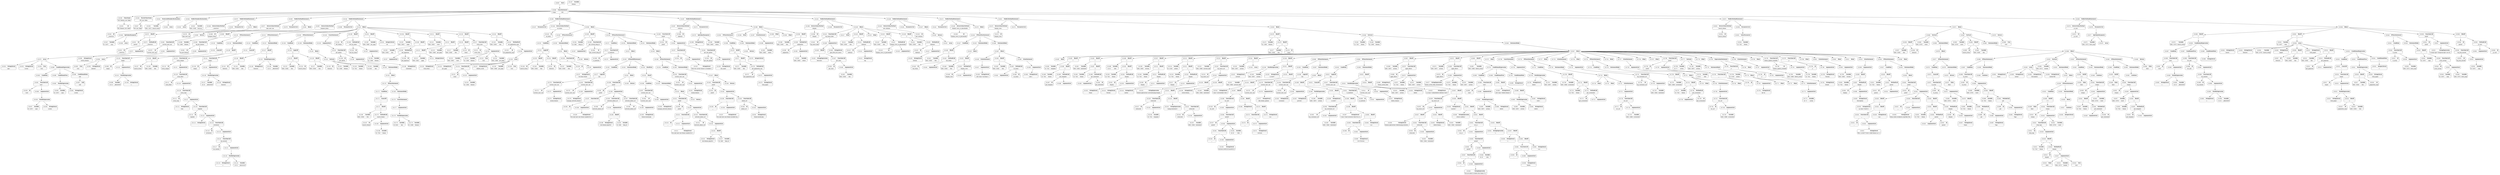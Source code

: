 digraph ast {
node [shape=none];
101035 [label=<<TABLE border='1' cellspacing='0' cellpadding='10' style='rounded' ><TR><TD border='0'>101035</TD><TD border='0'><B>Id</B></TD></TR><HR/><TR><TD border='0' cellpadding='5' colspan='2'>WP_Themes_List_Table</TD></TR></TABLE>>];
101037 [label=<<TABLE border='1' cellspacing='0' cellpadding='10' style='rounded' ><TR><TD border='0'>101037</TD><TD border='0'><B>Id</B></TD></TR><HR/><TR><TD border='0' cellpadding='5' colspan='2'>WP_List_Table</TD></TR></TABLE>>];
101036 [label=<<TABLE border='1' cellspacing='0' cellpadding='10' style='rounded' ><TR><TD border='0'>101036</TD><TD border='0'><B>ClassName</B></TD></TR><HR/><TR><TD border='0' cellpadding='5' colspan='2'>WP_Themes_List_Table</TD></TR></TABLE>>];
101036 -> 101035 [weight=2];
101039 [label=<<TABLE border='1' cellspacing='0' cellpadding='10' style='rounded' ><TR><TD border='0'>101039</TD><TD border='0'><B>Variable</B></TD></TR><HR/><TR><TD border='0' cellpadding='5'>(602, 2357)</TD><TD border='0' cellpadding='5'>search_terms</TD></TR></TABLE>>];
101038 [label=<<TABLE border='1' cellspacing='0' cellpadding='10' style='rounded' ><TR><TD border='0'>101038</TD><TD border='0'><B>ParentClassName</B></TD></TR><HR/><TR><TD border='0' cellpadding='5' colspan='2'>WP_List_Table</TD></TR></TABLE>>];
101038 -> 101037 [weight=2];
101041 [label=<<TABLE border='1' cellspacing='0' cellpadding='10' style='rounded' ><TR><TD border='0'>101041</TD><TD border='0'><B>ProtectedMemberDeclaration</B></TD></TR></TABLE>>];
101041 -> 101039 [weight=2];
101041 -> 101040 [weight=2];
101040 [label=<<TABLE border='1' cellspacing='0' cellpadding='10' style='rounded' ><TR><TD border='0'>101040</TD><TD border='0'><B>Array</B></TD></TR></TABLE>>];
101043 [label=<<TABLE border='1' cellspacing='0' cellpadding='10' style='rounded' ><TR><TD border='0'>101043</TD><TD border='0'><B>Array</B></TD></TR></TABLE>>];
101042 [label=<<TABLE border='1' cellspacing='0' cellpadding='10' style='rounded' ><TR><TD border='0'>101042</TD><TD border='0'><B>Variable</B></TD></TR><HR/><TR><TD border='0' cellpadding='5'>(602, 2358)</TD><TD border='0' cellpadding='5'>features</TD></TR></TABLE>>];
101045 [label=<<TABLE border='1' cellspacing='0' cellpadding='10' style='rounded' ><TR><TD border='0'>101045</TD><TD border='0'><B>Id</B></TD></TR><HR/><TR><TD border='0' cellpadding='5' colspan='2'>__construct</TD></TR></TABLE>>];
101044 [label=<<TABLE border='1' cellspacing='0' cellpadding='10' style='rounded' ><TR><TD border='0'>101044</TD><TD border='0'><B>PublicMemberDeclaration</B></TD></TR></TABLE>>];
101044 -> 101042 [weight=2];
101044 -> 101043 [weight=2];
101047 [label=<<TABLE border='1' cellspacing='0' cellpadding='10' style='rounded' ><TR><TD border='0'>101047</TD><TD border='0'><B>Variable</B></TD></TR><HR/><TR><TD border='0' cellpadding='5'>(0, 2197)</TD><TD border='0' cellpadding='5'>args</TD></TR></TABLE>>];
101046 [label=<<TABLE border='1' cellspacing='0' cellpadding='10' style='rounded' ><TR><TD border='0'>101046</TD><TD border='0'><B>ReturnValueMethod</B></TD></TR><HR/><TR><TD border='0' cellpadding='5' colspan='2'>__construct</TD></TR></TABLE>>];
101046 -> 101045 [weight=2];
101049 [label=<<TABLE border='1' cellspacing='0' cellpadding='10' style='rounded' ><TR><TD border='0'>101049</TD><TD border='0'><B>OptValueParameter</B></TD></TR></TABLE>>];
101049 -> 101047 [weight=2];
101049 -> 101048 [weight=2];
101048 [label=<<TABLE border='1' cellspacing='0' cellpadding='10' style='rounded' ><TR><TD border='0'>101048</TD><TD border='0'><B>Array</B></TD></TR></TABLE>>];
101051 [label=<<TABLE border='1' cellspacing='0' cellpadding='10' style='rounded' ><TR><TD border='0'>101051</TD><TD border='0'><B>Id</B></TD></TR><HR/><TR><TD border='0' cellpadding='5' colspan='2'>parent</TD></TR></TABLE>>];
101050 [label=<<TABLE border='1' cellspacing='0' cellpadding='10' style='rounded' ><TR><TD border='0'>101050</TD><TD border='0'><B>ParameterList</B></TD></TR></TABLE>>];
101050 -> 101049 [weight=2];
101053 [label=<<TABLE border='1' cellspacing='0' cellpadding='10' style='rounded' ><TR><TD border='0'>101053</TD><TD border='0'><B>StringLiteral</B></TD></TR><HR/><TR><TD border='0' cellpadding='5' colspan='2'>ajax</TD></TR></TABLE>>];
101052 [label=<<TABLE border='1' cellspacing='0' cellpadding='10' style='rounded' ><TR><TD border='0'>101052</TD><TD border='0'><B>Id</B></TD></TR><HR/><TR><TD border='0' cellpadding='5' colspan='2'>__construct</TD></TR></TABLE>>];
101055 [label=<<TABLE border='1' cellspacing='0' cellpadding='10' style='rounded' ><TR><TD border='0'>101055</TD><TD border='0'><B>StringLiteral</B></TD></TR><HR/><TR><TD border='0' cellpadding='5' colspan='2'>screen</TD></TR></TABLE>>];
101054 [label=<<TABLE border='1' cellspacing='0' cellpadding='10' style='rounded' ><TR><TD border='0'>101054</TD><TD border='0'><B>True</B></TD></TR><HR/><TR><TD border='0' cellpadding='5' colspan='2'>true</TD></TR></TABLE>>];
101057 [label=<<TABLE border='1' cellspacing='0' cellpadding='10' style='rounded' ><TR><TD border='0'>101057</TD><TD border='0'><B>Variable</B></TD></TR><HR/><TR><TD border='0' cellpadding='5'>(0, 2197)</TD><TD border='0' cellpadding='5'>args</TD></TR></TABLE>>];
101056 [label=<<TABLE border='1' cellspacing='0' cellpadding='10' style='rounded' ><TR><TD border='0'>101056</TD><TD border='0'><B>Id</B></TD></TR><HR/><TR><TD border='0' cellpadding='5' colspan='2'>isset</TD></TR></TABLE>>];
101059 [label=<<TABLE border='1' cellspacing='0' cellpadding='10' style='rounded' ><TR><TD border='0'>101059</TD><TD border='0'><B>PostfixExpression</B></TD></TR></TABLE>>];
101059 -> 101057 [weight=2];
101059 -> 101058 [weight=2];
101058 [label=<<TABLE border='1' cellspacing='0' cellpadding='10' style='rounded' ><TR><TD border='0'>101058</TD><TD border='0'><B>StringLiteral</B></TD></TR><HR/><TR><TD border='0' cellpadding='5' colspan='2'>screen</TD></TR></TABLE>>];
101061 [label=<<TABLE border='1' cellspacing='0' cellpadding='10' style='rounded' ><TR><TD border='0'>101061</TD><TD border='0'><B>FunctionCall</B></TD></TR><HR/><TR><TD border='0' cellpadding='5' colspan='2'>isset</TD></TR></TABLE>>];
101061 -> 101056 [weight=2];
101061 -> 101060 [weight=2];
101060 [label=<<TABLE border='1' cellspacing='0' cellpadding='10' style='rounded' ><TR><TD border='0'>101060</TD><TD border='0'><B>ArgumentList</B></TD></TR></TABLE>>];
101060 -> 101059 [weight=2];
101063 [label=<<TABLE border='1' cellspacing='0' cellpadding='10' style='rounded' ><TR><TD border='0'>101063</TD><TD border='0'><B>Variable</B></TD></TR><HR/><TR><TD border='0' cellpadding='5'>(0, 2197)</TD><TD border='0' cellpadding='5'>args</TD></TR></TABLE>>];
101062 [label=<<TABLE border='1' cellspacing='0' cellpadding='10' style='rounded' ><TR><TD border='0'>101062</TD><TD border='0'><B>Condition</B></TD></TR></TABLE>>];
101062 -> 101061 [weight=2];
101065 [label=<<TABLE border='1' cellspacing='0' cellpadding='10' style='rounded' ><TR><TD border='0'>101065</TD><TD border='0'><B>PostfixExpression</B></TD></TR></TABLE>>];
101065 -> 101063 [weight=2];
101065 -> 101064 [weight=2];
101064 [label=<<TABLE border='1' cellspacing='0' cellpadding='10' style='rounded' ><TR><TD border='0'>101064</TD><TD border='0'><B>StringLiteral</B></TD></TR><HR/><TR><TD border='0' cellpadding='5' colspan='2'>screen</TD></TR></TABLE>>];
101067 [label=<<TABLE border='1' cellspacing='0' cellpadding='10' style='rounded' ><TR><TD border='0'>101067</TD><TD border='0'><B>Null</B></TD></TR><HR/><TR><TD border='0' cellpadding='5' colspan='2'>null</TD></TR></TABLE>>];
101066 [label=<<TABLE border='1' cellspacing='0' cellpadding='10' style='rounded' ><TR><TD border='0'>101066</TD><TD border='0'><B>ConditionalTrue</B></TD></TR></TABLE>>];
101066 -> 101065 [weight=2];
101069 [label=<<TABLE border='1' cellspacing='0' cellpadding='10' style='rounded' ><TR><TD border='0'>101069</TD><TD border='0'><B>ConditionalExpression</B></TD></TR></TABLE>>];
101069 -> 101062 [weight=2];
101069 -> 101066 [weight=2];
101069 -> 101068 [weight=2];
101068 [label=<<TABLE border='1' cellspacing='0' cellpadding='10' style='rounded' ><TR><TD border='0'>101068</TD><TD border='0'><B>ConditionalFalse</B></TD></TR><HR/><TR><TD border='0' cellpadding='5' colspan='2'>null</TD></TR></TABLE>>];
101068 -> 101067 [weight=2];
101071 [label=<<TABLE border='1' cellspacing='0' cellpadding='10' style='rounded' ><TR><TD border='0'>101071</TD><TD border='0'><B>ArgumentList</B></TD></TR></TABLE>>];
101071 -> 101070 [weight=2];
101070 [label=<<TABLE border='1' cellspacing='0' cellpadding='10' style='rounded' ><TR><TD border='0'>101070</TD><TD border='0'><B>Array</B></TD></TR></TABLE>>];
101070 -> 101053 [weight=2];
101070 -> 101054 [weight=2];
101070 -> 101055 [weight=2];
101070 -> 101069 [weight=2];
101073 [label=<<TABLE border='1' cellspacing='0' cellpadding='10' style='rounded' ><TR><TD border='0'>101073</TD><TD border='0'><B>BinOP</B></TD></TR><HR/><TR><TD border='0' cellpadding='5' colspan='2'>::</TD></TR></TABLE>>];
101073 -> 101051 [weight=2];
101073 -> 101072 [weight=2];
101072 [label=<<TABLE border='1' cellspacing='0' cellpadding='10' style='rounded' ><TR><TD border='0'>101072</TD><TD border='0'><B>MethodCall</B></TD></TR><HR/><TR><TD border='0' cellpadding='5' colspan='2'>__construct</TD></TR></TABLE>>];
101072 -> 101052 [weight=2];
101072 -> 101071 [weight=2];
101075 [label=<<TABLE border='1' cellspacing='0' cellpadding='10' style='rounded' ><TR><TD border='0'>101075</TD><TD border='0'><B>PublicMethodStatement</B></TD></TR></TABLE>>];
101075 -> 101046 [weight=2];
101075 -> 101050 [weight=2];
101075 -> 101074 [weight=2];
101074 [label=<<TABLE border='1' cellspacing='0' cellpadding='10' style='rounded' ><TR><TD border='0'>101074</TD><TD border='0'><B>Block</B></TD></TR></TABLE>>];
101074 -> 101073 [weight=2];
101077 [label=<<TABLE border='1' cellspacing='0' cellpadding='10' style='rounded' ><TR><TD border='0'>101077</TD><TD border='0'><B>ReturnValueMethod</B></TD></TR><HR/><TR><TD border='0' cellpadding='5' colspan='2'>ajax_user_can</TD></TR></TABLE>>];
101077 -> 101076 [weight=2];
101076 [label=<<TABLE border='1' cellspacing='0' cellpadding='10' style='rounded' ><TR><TD border='0'>101076</TD><TD border='0'><B>Id</B></TD></TR><HR/><TR><TD border='0' cellpadding='5' colspan='2'>ajax_user_can</TD></TR></TABLE>>];
101079 [label=<<TABLE border='1' cellspacing='0' cellpadding='10' style='rounded' ><TR><TD border='0'>101079</TD><TD border='0'><B>Id</B></TD></TR><HR/><TR><TD border='0' cellpadding='5' colspan='2'>current_user_can</TD></TR></TABLE>>];
101078 [label=<<TABLE border='1' cellspacing='0' cellpadding='10' style='rounded' ><TR><TD border='0'>101078</TD><TD border='0'><B>ParameterList</B></TD></TR></TABLE>>];
101081 [label=<<TABLE border='1' cellspacing='0' cellpadding='10' style='rounded' ><TR><TD border='0'>101081</TD><TD border='0'><B>ArgumentList</B></TD></TR></TABLE>>];
101081 -> 101080 [weight=2];
101080 [label=<<TABLE border='1' cellspacing='0' cellpadding='10' style='rounded' ><TR><TD border='0'>101080</TD><TD border='0'><B>StringLiteral</B></TD></TR><HR/><TR><TD border='0' cellpadding='5' colspan='2'>switch_themes</TD></TR></TABLE>>];
101083 [label=<<TABLE border='1' cellspacing='0' cellpadding='10' style='rounded' ><TR><TD border='0'>101083</TD><TD border='0'><B>Return</B></TD></TR></TABLE>>];
101083 -> 101082 [weight=2];
101082 [label=<<TABLE border='1' cellspacing='0' cellpadding='10' style='rounded' ><TR><TD border='0'>101082</TD><TD border='0'><B>FunctionCall</B></TD></TR><HR/><TR><TD border='0' cellpadding='5' colspan='2'>current_user_can</TD></TR></TABLE>>];
101082 -> 101079 [weight=2];
101082 -> 101081 [weight=2];
101085 [label=<<TABLE border='1' cellspacing='0' cellpadding='10' style='rounded' ><TR><TD border='0'>101085</TD><TD border='0'><B>PublicMethodStatement</B></TD></TR></TABLE>>];
101085 -> 101077 [weight=2];
101085 -> 101078 [weight=2];
101085 -> 101084 [weight=2];
101084 [label=<<TABLE border='1' cellspacing='0' cellpadding='10' style='rounded' ><TR><TD border='0'>101084</TD><TD border='0'><B>Block</B></TD></TR></TABLE>>];
101084 -> 101083 [weight=2];
101087 [label=<<TABLE border='1' cellspacing='0' cellpadding='10' style='rounded' ><TR><TD border='0'>101087</TD><TD border='0'><B>ReturnValueMethod</B></TD></TR><HR/><TR><TD border='0' cellpadding='5' colspan='2'>prepare_items</TD></TR></TABLE>>];
101087 -> 101086 [weight=2];
101086 [label=<<TABLE border='1' cellspacing='0' cellpadding='10' style='rounded' ><TR><TD border='0'>101086</TD><TD border='0'><B>Id</B></TD></TR><HR/><TR><TD border='0' cellpadding='5' colspan='2'>prepare_items</TD></TR></TABLE>>];
101089 [label=<<TABLE border='1' cellspacing='0' cellpadding='10' style='rounded' ><TR><TD border='0'>101089</TD><TD border='0'><B>Variable</B></TD></TR><HR/><TR><TD border='0' cellpadding='5'>(0, 1169)</TD><TD border='0' cellpadding='5'>themes</TD></TR></TABLE>>];
101088 [label=<<TABLE border='1' cellspacing='0' cellpadding='10' style='rounded' ><TR><TD border='0'>101088</TD><TD border='0'><B>ParameterList</B></TD></TR></TABLE>>];
101091 [label=<<TABLE border='1' cellspacing='0' cellpadding='10' style='rounded' ><TR><TD border='0'>101091</TD><TD border='0'><B>Id</B></TD></TR><HR/><TR><TD border='0' cellpadding='5' colspan='2'>wp_get_themes</TD></TR></TABLE>>];
101090 [label=<<TABLE border='1' cellspacing='0' cellpadding='10' style='rounded' ><TR><TD border='0'>101090</TD><TD border='0'><B>BinOP</B></TD></TR><HR/><TR><TD border='0' cellpadding='5' colspan='2'>=</TD></TR></TABLE>>];
101090 -> 101089 [weight=2];
101090 -> 101096 [weight=2];
101093 [label=<<TABLE border='1' cellspacing='0' cellpadding='10' style='rounded' ><TR><TD border='0'>101093</TD><TD border='0'><B>True</B></TD></TR><HR/><TR><TD border='0' cellpadding='5' colspan='2'>true</TD></TR></TABLE>>];
101092 [label=<<TABLE border='1' cellspacing='0' cellpadding='10' style='rounded' ><TR><TD border='0'>101092</TD><TD border='0'><B>StringLiteral</B></TD></TR><HR/><TR><TD border='0' cellpadding='5' colspan='2'>allowed</TD></TR></TABLE>>];
101095 [label=<<TABLE border='1' cellspacing='0' cellpadding='10' style='rounded' ><TR><TD border='0'>101095</TD><TD border='0'><B>ArgumentList</B></TD></TR></TABLE>>];
101095 -> 101094 [weight=2];
101094 [label=<<TABLE border='1' cellspacing='0' cellpadding='10' style='rounded' ><TR><TD border='0'>101094</TD><TD border='0'><B>Array</B></TD></TR></TABLE>>];
101094 -> 101092 [weight=2];
101094 -> 101093 [weight=2];
101096 [label=<<TABLE border='1' cellspacing='0' cellpadding='10' style='rounded' ><TR><TD border='0'>101096</TD><TD border='0'><B>FunctionCall</B></TD></TR><HR/><TR><TD border='0' cellpadding='5' colspan='2'>wp_get_themes</TD></TR></TABLE>>];
101096 -> 101091 [weight=2];
101096 -> 101095 [weight=2];
101099 [label=<<TABLE border='1' cellspacing='0' cellpadding='10' style='rounded' ><TR><TD border='0'>101099</TD><TD border='0'><B>Variable</B></TD></TR><HR/><TR><TD border='0' cellpadding='5'>(0, 0)</TD><TD border='0' cellpadding='5'>_REQUEST</TD></TR></TABLE>>];
101098 [label=<<TABLE border='1' cellspacing='0' cellpadding='10' style='rounded' ><TR><TD border='0'>101098</TD><TD border='0'><B>Id</B></TD></TR><HR/><TR><TD border='0' cellpadding='5' colspan='2'>empty</TD></TR></TABLE>>];
101101 [label=<<TABLE border='1' cellspacing='0' cellpadding='10' style='rounded' ><TR><TD border='0'>101101</TD><TD border='0'><B>PostfixExpression</B></TD></TR></TABLE>>];
101101 -> 101099 [weight=2];
101101 -> 101100 [weight=2];
101100 [label=<<TABLE border='1' cellspacing='0' cellpadding='10' style='rounded' ><TR><TD border='0'>101100</TD><TD border='0'><B>StringLiteral</B></TD></TR><HR/><TR><TD border='0' cellpadding='5' colspan='2'>s</TD></TR></TABLE>>];
101103 [label=<<TABLE border='1' cellspacing='0' cellpadding='10' style='rounded' ><TR><TD border='0'>101103</TD><TD border='0'><B>FunctionCall</B></TD></TR><HR/><TR><TD border='0' cellpadding='5' colspan='2'>empty</TD></TR></TABLE>>];
101103 -> 101098 [weight=2];
101103 -> 101102 [weight=2];
101102 [label=<<TABLE border='1' cellspacing='0' cellpadding='10' style='rounded' ><TR><TD border='0'>101102</TD><TD border='0'><B>ArgumentList</B></TD></TR></TABLE>>];
101102 -> 101101 [weight=2];
101105 [label=<<TABLE border='1' cellspacing='0' cellpadding='10' style='rounded' ><TR><TD border='0'>101105</TD><TD border='0'><B>Condition</B></TD></TR></TABLE>>];
101105 -> 101104 [weight=2];
101104 [label=<<TABLE border='1' cellspacing='0' cellpadding='10' style='rounded' ><TR><TD border='0'>101104</TD><TD border='0'><B>UnaryOP</B></TD></TR><HR/><TR><TD border='0' cellpadding='5' colspan='2'>!</TD></TR></TABLE>>];
101104 -> 101103 [weight=2];
101107 [label=<<TABLE border='1' cellspacing='0' cellpadding='10' style='rounded' ><TR><TD border='0'>101107</TD><TD border='0'><B>Id</B></TD></TR><HR/><TR><TD border='0' cellpadding='5' colspan='2'>search_terms</TD></TR></TABLE>>];
101106 [label=<<TABLE border='1' cellspacing='0' cellpadding='10' style='rounded' ><TR><TD border='0'>101106</TD><TD border='0'><B>Variable</B></TD></TR><HR/><TR><TD border='0' cellpadding='5'>(602, 2359)</TD><TD border='0' cellpadding='5'>this</TD></TR></TABLE>>];
101109 [label=<<TABLE border='1' cellspacing='0' cellpadding='10' style='rounded' ><TR><TD border='0'>101109</TD><TD border='0'><B>BinOP</B></TD></TR><HR/><TR><TD border='0' cellpadding='5' colspan='2'>=</TD></TR></TABLE>>];
101109 -> 101108 [weight=2];
101109 -> 101132 [weight=2];
101108 [label=<<TABLE border='1' cellspacing='0' cellpadding='10' style='rounded' ><TR><TD border='0'>101108</TD><TD border='0'><B>BinOP</B></TD></TR><HR/><TR><TD border='0' cellpadding='5' colspan='2'>-&gt;</TD></TR></TABLE>>];
101108 -> 101106 [weight=2];
101108 -> 101107 [weight=2];
101111 [label=<<TABLE border='1' cellspacing='0' cellpadding='10' style='rounded' ><TR><TD border='0'>101111</TD><TD border='0'><B>Id</B></TD></TR><HR/><TR><TD border='0' cellpadding='5' colspan='2'>array_filter</TD></TR></TABLE>>];
101110 [label=<<TABLE border='1' cellspacing='0' cellpadding='10' style='rounded' ><TR><TD border='0'>101110</TD><TD border='0'><B>Id</B></TD></TR><HR/><TR><TD border='0' cellpadding='5' colspan='2'>array_unique</TD></TR></TABLE>>];
101113 [label=<<TABLE border='1' cellspacing='0' cellpadding='10' style='rounded' ><TR><TD border='0'>101113</TD><TD border='0'><B>StringLiteral</B></TD></TR><HR/><TR><TD border='0' cellpadding='5' colspan='2'>trim</TD></TR></TABLE>>];
101112 [label=<<TABLE border='1' cellspacing='0' cellpadding='10' style='rounded' ><TR><TD border='0'>101112</TD><TD border='0'><B>Id</B></TD></TR><HR/><TR><TD border='0' cellpadding='5' colspan='2'>array_map</TD></TR></TABLE>>];
101115 [label=<<TABLE border='1' cellspacing='0' cellpadding='10' style='rounded' ><TR><TD border='0'>101115</TD><TD border='0'><B>StringLiteral</B></TD></TR><HR/><TR><TD border='0' cellpadding='5' colspan='2'>,</TD></TR></TABLE>>];
101114 [label=<<TABLE border='1' cellspacing='0' cellpadding='10' style='rounded' ><TR><TD border='0'>101114</TD><TD border='0'><B>Id</B></TD></TR><HR/><TR><TD border='0' cellpadding='5' colspan='2'>explode</TD></TR></TABLE>>];
101117 [label=<<TABLE border='1' cellspacing='0' cellpadding='10' style='rounded' ><TR><TD border='0'>101117</TD><TD border='0'><B>Id</B></TD></TR><HR/><TR><TD border='0' cellpadding='5' colspan='2'>wp_unslash</TD></TR></TABLE>>];
101116 [label=<<TABLE border='1' cellspacing='0' cellpadding='10' style='rounded' ><TR><TD border='0'>101116</TD><TD border='0'><B>Id</B></TD></TR><HR/><TR><TD border='0' cellpadding='5' colspan='2'>strtolower</TD></TR></TABLE>>];
101119 [label=<<TABLE border='1' cellspacing='0' cellpadding='10' style='rounded' ><TR><TD border='0'>101119</TD><TD border='0'><B>StringLiteral</B></TD></TR><HR/><TR><TD border='0' cellpadding='5' colspan='2'>s</TD></TR></TABLE>>];
101118 [label=<<TABLE border='1' cellspacing='0' cellpadding='10' style='rounded' ><TR><TD border='0'>101118</TD><TD border='0'><B>Variable</B></TD></TR><HR/><TR><TD border='0' cellpadding='5'>(0, 0)</TD><TD border='0' cellpadding='5'>_REQUEST</TD></TR></TABLE>>];
101121 [label=<<TABLE border='1' cellspacing='0' cellpadding='10' style='rounded' ><TR><TD border='0'>101121</TD><TD border='0'><B>ArgumentList</B></TD></TR></TABLE>>];
101121 -> 101120 [weight=2];
101120 [label=<<TABLE border='1' cellspacing='0' cellpadding='10' style='rounded' ><TR><TD border='0'>101120</TD><TD border='0'><B>PostfixExpression</B></TD></TR></TABLE>>];
101120 -> 101118 [weight=2];
101120 -> 101119 [weight=2];
101123 [label=<<TABLE border='1' cellspacing='0' cellpadding='10' style='rounded' ><TR><TD border='0'>101123</TD><TD border='0'><B>ArgumentList</B></TD></TR></TABLE>>];
101123 -> 101122 [weight=2];
101122 [label=<<TABLE border='1' cellspacing='0' cellpadding='10' style='rounded' ><TR><TD border='0'>101122</TD><TD border='0'><B>FunctionCall</B></TD></TR><HR/><TR><TD border='0' cellpadding='5' colspan='2'>wp_unslash</TD></TR></TABLE>>];
101122 -> 101117 [weight=2];
101122 -> 101121 [weight=2];
101125 [label=<<TABLE border='1' cellspacing='0' cellpadding='10' style='rounded' ><TR><TD border='0'>101125</TD><TD border='0'><B>ArgumentList</B></TD></TR></TABLE>>];
101125 -> 101115 [weight=2];
101125 -> 101124 [weight=2];
101124 [label=<<TABLE border='1' cellspacing='0' cellpadding='10' style='rounded' ><TR><TD border='0'>101124</TD><TD border='0'><B>FunctionCall</B></TD></TR><HR/><TR><TD border='0' cellpadding='5' colspan='2'>strtolower</TD></TR></TABLE>>];
101124 -> 101116 [weight=2];
101124 -> 101123 [weight=2];
101127 [label=<<TABLE border='1' cellspacing='0' cellpadding='10' style='rounded' ><TR><TD border='0'>101127</TD><TD border='0'><B>ArgumentList</B></TD></TR></TABLE>>];
101127 -> 101113 [weight=2];
101127 -> 101126 [weight=2];
101126 [label=<<TABLE border='1' cellspacing='0' cellpadding='10' style='rounded' ><TR><TD border='0'>101126</TD><TD border='0'><B>FunctionCall</B></TD></TR><HR/><TR><TD border='0' cellpadding='5' colspan='2'>explode</TD></TR></TABLE>>];
101126 -> 101114 [weight=2];
101126 -> 101125 [weight=2];
101129 [label=<<TABLE border='1' cellspacing='0' cellpadding='10' style='rounded' ><TR><TD border='0'>101129</TD><TD border='0'><B>ArgumentList</B></TD></TR></TABLE>>];
101129 -> 101128 [weight=2];
101128 [label=<<TABLE border='1' cellspacing='0' cellpadding='10' style='rounded' ><TR><TD border='0'>101128</TD><TD border='0'><B>FunctionCall</B></TD></TR><HR/><TR><TD border='0' cellpadding='5' colspan='2'>array_map</TD></TR></TABLE>>];
101128 -> 101112 [weight=2];
101128 -> 101127 [weight=2];
101131 [label=<<TABLE border='1' cellspacing='0' cellpadding='10' style='rounded' ><TR><TD border='0'>101131</TD><TD border='0'><B>ArgumentList</B></TD></TR></TABLE>>];
101131 -> 101130 [weight=2];
101130 [label=<<TABLE border='1' cellspacing='0' cellpadding='10' style='rounded' ><TR><TD border='0'>101130</TD><TD border='0'><B>FunctionCall</B></TD></TR><HR/><TR><TD border='0' cellpadding='5' colspan='2'>array_filter</TD></TR></TABLE>>];
101130 -> 101111 [weight=2];
101130 -> 101129 [weight=2];
101133 [label=<<TABLE border='1' cellspacing='0' cellpadding='10' style='rounded' ><TR><TD border='0'>101133</TD><TD border='0'><B>IfThenStatement</B></TD></TR></TABLE>>];
101133 -> 101105 [weight=2];
101133 -> 101134 [weight=2];
101132 [label=<<TABLE border='1' cellspacing='0' cellpadding='10' style='rounded' ><TR><TD border='0'>101132</TD><TD border='0'><B>FunctionCall</B></TD></TR><HR/><TR><TD border='0' cellpadding='5' colspan='2'>array_unique</TD></TR></TABLE>>];
101132 -> 101110 [weight=2];
101132 -> 101131 [weight=2];
101134 [label=<<TABLE border='1' cellspacing='0' cellpadding='10' style='rounded' ><TR><TD border='0'>101134</TD><TD border='0'><B>StatementBody</B></TD></TR></TABLE>>];
101134 -> 101109 [weight=2];
101137 [label=<<TABLE border='1' cellspacing='0' cellpadding='10' style='rounded' ><TR><TD border='0'>101137</TD><TD border='0'><B>Variable</B></TD></TR><HR/><TR><TD border='0' cellpadding='5'>(0, 0)</TD><TD border='0' cellpadding='5'>_REQUEST</TD></TR></TABLE>>];
101136 [label=<<TABLE border='1' cellspacing='0' cellpadding='10' style='rounded' ><TR><TD border='0'>101136</TD><TD border='0'><B>Id</B></TD></TR><HR/><TR><TD border='0' cellpadding='5' colspan='2'>empty</TD></TR></TABLE>>];
101139 [label=<<TABLE border='1' cellspacing='0' cellpadding='10' style='rounded' ><TR><TD border='0'>101139</TD><TD border='0'><B>PostfixExpression</B></TD></TR></TABLE>>];
101139 -> 101137 [weight=2];
101139 -> 101138 [weight=2];
101138 [label=<<TABLE border='1' cellspacing='0' cellpadding='10' style='rounded' ><TR><TD border='0'>101138</TD><TD border='0'><B>StringLiteral</B></TD></TR><HR/><TR><TD border='0' cellpadding='5' colspan='2'>features</TD></TR></TABLE>>];
101141 [label=<<TABLE border='1' cellspacing='0' cellpadding='10' style='rounded' ><TR><TD border='0'>101141</TD><TD border='0'><B>FunctionCall</B></TD></TR><HR/><TR><TD border='0' cellpadding='5' colspan='2'>empty</TD></TR></TABLE>>];
101141 -> 101136 [weight=2];
101141 -> 101140 [weight=2];
101140 [label=<<TABLE border='1' cellspacing='0' cellpadding='10' style='rounded' ><TR><TD border='0'>101140</TD><TD border='0'><B>ArgumentList</B></TD></TR></TABLE>>];
101140 -> 101139 [weight=2];
101143 [label=<<TABLE border='1' cellspacing='0' cellpadding='10' style='rounded' ><TR><TD border='0'>101143</TD><TD border='0'><B>Condition</B></TD></TR></TABLE>>];
101143 -> 101142 [weight=2];
101142 [label=<<TABLE border='1' cellspacing='0' cellpadding='10' style='rounded' ><TR><TD border='0'>101142</TD><TD border='0'><B>UnaryOP</B></TD></TR><HR/><TR><TD border='0' cellpadding='5' colspan='2'>!</TD></TR></TABLE>>];
101142 -> 101141 [weight=2];
101145 [label=<<TABLE border='1' cellspacing='0' cellpadding='10' style='rounded' ><TR><TD border='0'>101145</TD><TD border='0'><B>Id</B></TD></TR><HR/><TR><TD border='0' cellpadding='5' colspan='2'>features</TD></TR></TABLE>>];
101144 [label=<<TABLE border='1' cellspacing='0' cellpadding='10' style='rounded' ><TR><TD border='0'>101144</TD><TD border='0'><B>Variable</B></TD></TR><HR/><TR><TD border='0' cellpadding='5'>(602, 2359)</TD><TD border='0' cellpadding='5'>this</TD></TR></TABLE>>];
101147 [label=<<TABLE border='1' cellspacing='0' cellpadding='10' style='rounded' ><TR><TD border='0'>101147</TD><TD border='0'><B>BinOP</B></TD></TR><HR/><TR><TD border='0' cellpadding='5' colspan='2'>=</TD></TR></TABLE>>];
101147 -> 101146 [weight=2];
101147 -> 101150 [weight=2];
101146 [label=<<TABLE border='1' cellspacing='0' cellpadding='10' style='rounded' ><TR><TD border='0'>101146</TD><TD border='0'><B>BinOP</B></TD></TR><HR/><TR><TD border='0' cellpadding='5' colspan='2'>-&gt;</TD></TR></TABLE>>];
101146 -> 101144 [weight=2];
101146 -> 101145 [weight=2];
101149 [label=<<TABLE border='1' cellspacing='0' cellpadding='10' style='rounded' ><TR><TD border='0'>101149</TD><TD border='0'><B>StringLiteral</B></TD></TR><HR/><TR><TD border='0' cellpadding='5' colspan='2'>features</TD></TR></TABLE>>];
101148 [label=<<TABLE border='1' cellspacing='0' cellpadding='10' style='rounded' ><TR><TD border='0'>101148</TD><TD border='0'><B>Variable</B></TD></TR><HR/><TR><TD border='0' cellpadding='5'>(0, 0)</TD><TD border='0' cellpadding='5'>_REQUEST</TD></TR></TABLE>>];
101151 [label=<<TABLE border='1' cellspacing='0' cellpadding='10' style='rounded' ><TR><TD border='0'>101151</TD><TD border='0'><B>IfThenStatement</B></TD></TR></TABLE>>];
101151 -> 101143 [weight=2];
101151 -> 101152 [weight=2];
101150 [label=<<TABLE border='1' cellspacing='0' cellpadding='10' style='rounded' ><TR><TD border='0'>101150</TD><TD border='0'><B>PostfixExpression</B></TD></TR></TABLE>>];
101150 -> 101148 [weight=2];
101150 -> 101149 [weight=2];
101153 [label=<<TABLE border='1' cellspacing='0' cellpadding='10' style='rounded' ><TR><TD border='0'>101153</TD><TD border='0'><B>Variable</B></TD></TR><HR/><TR><TD border='0' cellpadding='5'>(602, 2359)</TD><TD border='0' cellpadding='5'>this</TD></TR></TABLE>>];
101152 [label=<<TABLE border='1' cellspacing='0' cellpadding='10' style='rounded' ><TR><TD border='0'>101152</TD><TD border='0'><B>StatementBody</B></TD></TR></TABLE>>];
101152 -> 101147 [weight=2];
101155 [label=<<TABLE border='1' cellspacing='0' cellpadding='10' style='rounded' ><TR><TD border='0'>101155</TD><TD border='0'><B>BinOP</B></TD></TR><HR/><TR><TD border='0' cellpadding='5' colspan='2'>-&gt;</TD></TR></TABLE>>];
101155 -> 101153 [weight=2];
101155 -> 101154 [weight=2];
101154 [label=<<TABLE border='1' cellspacing='0' cellpadding='10' style='rounded' ><TR><TD border='0'>101154</TD><TD border='0'><B>Id</B></TD></TR><HR/><TR><TD border='0' cellpadding='5' colspan='2'>search_terms</TD></TR></TABLE>>];
101157 [label=<<TABLE border='1' cellspacing='0' cellpadding='10' style='rounded' ><TR><TD border='0'>101157</TD><TD border='0'><B>Variable</B></TD></TR><HR/><TR><TD border='0' cellpadding='5'>(602, 2359)</TD><TD border='0' cellpadding='5'>this</TD></TR></TABLE>>];
101156 [label=<<TABLE border='1' cellspacing='0' cellpadding='10' style='rounded' ><TR><TD border='0'>101156</TD><TD border='0'><B>LogicOP</B></TD></TR><HR/><TR><TD border='0' cellpadding='5' colspan='2'>||</TD></TR></TABLE>>];
101156 -> 101155 [weight=2];
101156 -> 101159 [weight=2];
101159 [label=<<TABLE border='1' cellspacing='0' cellpadding='10' style='rounded' ><TR><TD border='0'>101159</TD><TD border='0'><B>BinOP</B></TD></TR><HR/><TR><TD border='0' cellpadding='5' colspan='2'>-&gt;</TD></TR></TABLE>>];
101159 -> 101157 [weight=2];
101159 -> 101158 [weight=2];
101158 [label=<<TABLE border='1' cellspacing='0' cellpadding='10' style='rounded' ><TR><TD border='0'>101158</TD><TD border='0'><B>Id</B></TD></TR><HR/><TR><TD border='0' cellpadding='5' colspan='2'>features</TD></TR></TABLE>>];
101161 [label=<<TABLE border='1' cellspacing='0' cellpadding='10' style='rounded' ><TR><TD border='0'>101161</TD><TD border='0'><B>Variable</B></TD></TR><HR/><TR><TD border='0' cellpadding='5'>(0, 1169)</TD><TD border='0' cellpadding='5'>themes</TD></TR></TABLE>>];
101160 [label=<<TABLE border='1' cellspacing='0' cellpadding='10' style='rounded' ><TR><TD border='0'>101160</TD><TD border='0'><B>Condition</B></TD></TR></TABLE>>];
101160 -> 101156 [weight=2];
101163 [label=<<TABLE border='1' cellspacing='0' cellpadding='10' style='rounded' ><TR><TD border='0'>101163</TD><TD border='0'><B>Variable</B></TD></TR><HR/><TR><TD border='0' cellpadding='5'>(0, 753)</TD><TD border='0' cellpadding='5'>theme</TD></TR></TABLE>>];
101162 [label=<<TABLE border='1' cellspacing='0' cellpadding='10' style='rounded' ><TR><TD border='0'>101162</TD><TD border='0'><B>Variable</B></TD></TR><HR/><TR><TD border='0' cellpadding='5'>(0, 816)</TD><TD border='0' cellpadding='5'>key</TD></TR></TABLE>>];
101167 [label=<<TABLE border='1' cellspacing='0' cellpadding='10' style='rounded' ><TR><TD border='0'>101167</TD><TD border='0'><B>Id</B></TD></TR><HR/><TR><TD border='0' cellpadding='5' colspan='2'>search_theme</TD></TR></TABLE>>];
101166 [label=<<TABLE border='1' cellspacing='0' cellpadding='10' style='rounded' ><TR><TD border='0'>101166</TD><TD border='0'><B>Variable</B></TD></TR><HR/><TR><TD border='0' cellpadding='5'>(602, 2359)</TD><TD border='0' cellpadding='5'>this</TD></TR></TABLE>>];
101169 [label=<<TABLE border='1' cellspacing='0' cellpadding='10' style='rounded' ><TR><TD border='0'>101169</TD><TD border='0'><B>ArgumentList</B></TD></TR></TABLE>>];
101169 -> 101168 [weight=2];
101168 [label=<<TABLE border='1' cellspacing='0' cellpadding='10' style='rounded' ><TR><TD border='0'>101168</TD><TD border='0'><B>Variable</B></TD></TR><HR/><TR><TD border='0' cellpadding='5'>(0, 753)</TD><TD border='0' cellpadding='5'>theme</TD></TR></TABLE>>];
101171 [label=<<TABLE border='1' cellspacing='0' cellpadding='10' style='rounded' ><TR><TD border='0'>101171</TD><TD border='0'><B>BinOP</B></TD></TR><HR/><TR><TD border='0' cellpadding='5' colspan='2'>-&gt;</TD></TR></TABLE>>];
101171 -> 101166 [weight=2];
101171 -> 101170 [weight=2];
101170 [label=<<TABLE border='1' cellspacing='0' cellpadding='10' style='rounded' ><TR><TD border='0'>101170</TD><TD border='0'><B>MethodCall</B></TD></TR><HR/><TR><TD border='0' cellpadding='5' colspan='2'>search_theme</TD></TR></TABLE>>];
101170 -> 101167 [weight=2];
101170 -> 101169 [weight=2];
101173 [label=<<TABLE border='1' cellspacing='0' cellpadding='10' style='rounded' ><TR><TD border='0'>101173</TD><TD border='0'><B>Condition</B></TD></TR></TABLE>>];
101173 -> 101172 [weight=2];
101172 [label=<<TABLE border='1' cellspacing='0' cellpadding='10' style='rounded' ><TR><TD border='0'>101172</TD><TD border='0'><B>UnaryOP</B></TD></TR><HR/><TR><TD border='0' cellpadding='5' colspan='2'>!</TD></TR></TABLE>>];
101172 -> 101171 [weight=2];
101175 [label=<<TABLE border='1' cellspacing='0' cellpadding='10' style='rounded' ><TR><TD border='0'>101175</TD><TD border='0'><B>Variable</B></TD></TR><HR/><TR><TD border='0' cellpadding='5'>(0, 816)</TD><TD border='0' cellpadding='5'>key</TD></TR></TABLE>>];
101174 [label=<<TABLE border='1' cellspacing='0' cellpadding='10' style='rounded' ><TR><TD border='0'>101174</TD><TD border='0'><B>Variable</B></TD></TR><HR/><TR><TD border='0' cellpadding='5'>(0, 1169)</TD><TD border='0' cellpadding='5'>themes</TD></TR></TABLE>>];
101177 [label=<<TABLE border='1' cellspacing='0' cellpadding='10' style='rounded' ><TR><TD border='0'>101177</TD><TD border='0'><B>ArgumentList</B></TD></TR></TABLE>>];
101177 -> 101176 [weight=2];
101176 [label=<<TABLE border='1' cellspacing='0' cellpadding='10' style='rounded' ><TR><TD border='0'>101176</TD><TD border='0'><B>PostfixExpression</B></TD></TR></TABLE>>];
101176 -> 101174 [weight=2];
101176 -> 101175 [weight=2];
101179 [label=<<TABLE border='1' cellspacing='0' cellpadding='10' style='rounded' ><TR><TD border='0'>101179</TD><TD border='0'><B>IfThenStatement</B></TD></TR></TABLE>>];
101179 -> 101173 [weight=2];
101179 -> 101180 [weight=2];
101178 [label=<<TABLE border='1' cellspacing='0' cellpadding='10' style='rounded' ><TR><TD border='0'>101178</TD><TD border='0'><B>UnsetStatement</B></TD></TR></TABLE>>];
101178 -> 101177 [weight=2];
101181 [label=<<TABLE border='1' cellspacing='0' cellpadding='10' style='rounded' ><TR><TD border='0'>101181</TD><TD border='0'><B>Block</B></TD></TR></TABLE>>];
101181 -> 101179 [weight=2];
101180 [label=<<TABLE border='1' cellspacing='0' cellpadding='10' style='rounded' ><TR><TD border='0'>101180</TD><TD border='0'><B>StatementBody</B></TD></TR></TABLE>>];
101180 -> 101178 [weight=2];
101183 [label=<<TABLE border='1' cellspacing='0' cellpadding='10' style='rounded' ><TR><TD border='0'>101183</TD><TD border='0'><B>StatementBody</B></TD></TR></TABLE>>];
101183 -> 101181 [weight=2];
101182 [label=<<TABLE border='1' cellspacing='0' cellpadding='10' style='rounded' ><TR><TD border='0'>101182</TD><TD border='0'><B>ForEach</B></TD></TR></TABLE>>];
101182 -> 101161 [weight=2];
101182 -> 101162 [weight=2];
101182 -> 101163 [weight=2];
101182 -> 101183 [weight=2];
101185 [label=<<TABLE border='1' cellspacing='0' cellpadding='10' style='rounded' ><TR><TD border='0'>101185</TD><TD border='0'><B>IfThenStatement</B></TD></TR></TABLE>>];
101185 -> 101160 [weight=2];
101185 -> 101186 [weight=2];
101184 [label=<<TABLE border='1' cellspacing='0' cellpadding='10' style='rounded' ><TR><TD border='0'>101184</TD><TD border='0'><B>Block</B></TD></TR></TABLE>>];
101184 -> 101182 [weight=2];
101187 [label=<<TABLE border='1' cellspacing='0' cellpadding='10' style='rounded' ><TR><TD border='0'>101187</TD><TD border='0'><B>Variable</B></TD></TR><HR/><TR><TD border='0' cellpadding='5' colspan='2'>themes</TD></TR></TABLE>>];
101186 [label=<<TABLE border='1' cellspacing='0' cellpadding='10' style='rounded' ><TR><TD border='0'>101186</TD><TD border='0'><B>StatementBody</B></TD></TR></TABLE>>];
101186 -> 101184 [weight=2];
101189 [label=<<TABLE border='1' cellspacing='0' cellpadding='10' style='rounded' ><TR><TD border='0'>101189</TD><TD border='0'><B>StringLiteral</B></TD></TR><HR/><TR><TD border='0' cellpadding='5' colspan='2'>stylesheet</TD></TR></TABLE>>];
101188 [label=<<TABLE border='1' cellspacing='0' cellpadding='10' style='rounded' ><TR><TD border='0'>101188</TD><TD border='0'><B>Id</B></TD></TR><HR/><TR><TD border='0' cellpadding='5' colspan='2'>get_option</TD></TR></TABLE>>];
101191 [label=<<TABLE border='1' cellspacing='0' cellpadding='10' style='rounded' ><TR><TD border='0'>101191</TD><TD border='0'><B>FunctionCall</B></TD></TR><HR/><TR><TD border='0' cellpadding='5' colspan='2'>get_option</TD></TR></TABLE>>];
101191 -> 101188 [weight=2];
101191 -> 101190 [weight=2];
101190 [label=<<TABLE border='1' cellspacing='0' cellpadding='10' style='rounded' ><TR><TD border='0'>101190</TD><TD border='0'><B>ArgumentList</B></TD></TR></TABLE>>];
101190 -> 101189 [weight=2];
101193 [label=<<TABLE border='1' cellspacing='0' cellpadding='10' style='rounded' ><TR><TD border='0'>101193</TD><TD border='0'><B>UnsetStatement</B></TD></TR></TABLE>>];
101193 -> 101192 [weight=2];
101192 [label=<<TABLE border='1' cellspacing='0' cellpadding='10' style='rounded' ><TR><TD border='0'>101192</TD><TD border='0'><B>ArgumentList</B></TD></TR></TABLE>>];
101192 -> 101191 [weight=2];
101195 [label=<<TABLE border='1' cellspacing='0' cellpadding='10' style='rounded' ><TR><TD border='0'>101195</TD><TD border='0'><B>Id</B></TD></TR><HR/><TR><TD border='0' cellpadding='5' colspan='2'>sort_by_name</TD></TR></TABLE>>];
101194 [label=<<TABLE border='1' cellspacing='0' cellpadding='10' style='rounded' ><TR><TD border='0'>101194</TD><TD border='0'><B>Id</B></TD></TR><HR/><TR><TD border='0' cellpadding='5' colspan='2'>WP_Theme</TD></TR></TABLE>>];
101197 [label=<<TABLE border='1' cellspacing='0' cellpadding='10' style='rounded' ><TR><TD border='0'>101197</TD><TD border='0'><B>ArgumentList</B></TD></TR></TABLE>>];
101197 -> 101196 [weight=2];
101196 [label=<<TABLE border='1' cellspacing='0' cellpadding='10' style='rounded' ><TR><TD border='0'>101196</TD><TD border='0'><B>Variable</B></TD></TR><HR/><TR><TD border='0' cellpadding='5'>(0, 1169)</TD><TD border='0' cellpadding='5'>themes</TD></TR></TABLE>>];
101199 [label=<<TABLE border='1' cellspacing='0' cellpadding='10' style='rounded' ><TR><TD border='0'>101199</TD><TD border='0'><B>BinOP</B></TD></TR><HR/><TR><TD border='0' cellpadding='5' colspan='2'>::</TD></TR></TABLE>>];
101199 -> 101194 [weight=2];
101199 -> 101198 [weight=2];
101198 [label=<<TABLE border='1' cellspacing='0' cellpadding='10' style='rounded' ><TR><TD border='0'>101198</TD><TD border='0'><B>MethodCall</B></TD></TR><HR/><TR><TD border='0' cellpadding='5' colspan='2'>sort_by_name</TD></TR></TABLE>>];
101198 -> 101195 [weight=2];
101198 -> 101197 [weight=2];
101201 [label=<<TABLE border='1' cellspacing='0' cellpadding='10' style='rounded' ><TR><TD border='0'>101201</TD><TD border='0'><B>BinOP</B></TD></TR><HR/><TR><TD border='0' cellpadding='5' colspan='2'>=</TD></TR></TABLE>>];
101201 -> 101200 [weight=2];
101201 -> 101202 [weight=2];
101200 [label=<<TABLE border='1' cellspacing='0' cellpadding='10' style='rounded' ><TR><TD border='0'>101200</TD><TD border='0'><B>Variable</B></TD></TR><HR/><TR><TD border='0' cellpadding='5'>(602, 2360)</TD><TD border='0' cellpadding='5'>per_page</TD></TR></TABLE>>];
101203 [label=<<TABLE border='1' cellspacing='0' cellpadding='10' style='rounded' ><TR><TD border='0'>101203</TD><TD border='0'><B>Variable</B></TD></TR><HR/><TR><TD border='0' cellpadding='5'>(602, 2361)</TD><TD border='0' cellpadding='5'>page</TD></TR></TABLE>>];
101202 [label=<<TABLE border='1' cellspacing='0' cellpadding='10' style='rounded' ><TR><TD border='0'>101202</TD><TD border='0'><B>IntegerLiteral</B></TD></TR><HR/><TR><TD border='0' cellpadding='5' colspan='2'>36</TD></TR></TABLE>>];
101205 [label=<<TABLE border='1' cellspacing='0' cellpadding='10' style='rounded' ><TR><TD border='0'>101205</TD><TD border='0'><B>Variable</B></TD></TR><HR/><TR><TD border='0' cellpadding='5'>(602, 2359)</TD><TD border='0' cellpadding='5'>this</TD></TR></TABLE>>];
101204 [label=<<TABLE border='1' cellspacing='0' cellpadding='10' style='rounded' ><TR><TD border='0'>101204</TD><TD border='0'><B>BinOP</B></TD></TR><HR/><TR><TD border='0' cellpadding='5' colspan='2'>=</TD></TR></TABLE>>];
101204 -> 101203 [weight=2];
101204 -> 101209 [weight=2];
101207 [label=<<TABLE border='1' cellspacing='0' cellpadding='10' style='rounded' ><TR><TD border='0'>101207</TD><TD border='0'><B>ArgumentList</B></TD></TR></TABLE>>];
101206 [label=<<TABLE border='1' cellspacing='0' cellpadding='10' style='rounded' ><TR><TD border='0'>101206</TD><TD border='0'><B>Id</B></TD></TR><HR/><TR><TD border='0' cellpadding='5' colspan='2'>get_pagenum</TD></TR></TABLE>>];
101209 [label=<<TABLE border='1' cellspacing='0' cellpadding='10' style='rounded' ><TR><TD border='0'>101209</TD><TD border='0'><B>BinOP</B></TD></TR><HR/><TR><TD border='0' cellpadding='5' colspan='2'>-&gt;</TD></TR></TABLE>>];
101209 -> 101205 [weight=2];
101209 -> 101208 [weight=2];
101208 [label=<<TABLE border='1' cellspacing='0' cellpadding='10' style='rounded' ><TR><TD border='0'>101208</TD><TD border='0'><B>MethodCall</B></TD></TR><HR/><TR><TD border='0' cellpadding='5' colspan='2'>get_pagenum</TD></TR></TABLE>>];
101208 -> 101206 [weight=2];
101208 -> 101207 [weight=2];
101211 [label=<<TABLE border='1' cellspacing='0' cellpadding='10' style='rounded' ><TR><TD border='0'>101211</TD><TD border='0'><B>BinOP</B></TD></TR><HR/><TR><TD border='0' cellpadding='5' colspan='2'>=</TD></TR></TABLE>>];
101211 -> 101210 [weight=2];
101211 -> 101215 [weight=2];
101210 [label=<<TABLE border='1' cellspacing='0' cellpadding='10' style='rounded' ><TR><TD border='0'>101210</TD><TD border='0'><B>Variable</B></TD></TR><HR/><TR><TD border='0' cellpadding='5'>(602, 2362)</TD><TD border='0' cellpadding='5'>start</TD></TR></TABLE>>];
101213 [label=<<TABLE border='1' cellspacing='0' cellpadding='10' style='rounded' ><TR><TD border='0'>101213</TD><TD border='0'><B>BinOP</B></TD></TR><HR/><TR><TD border='0' cellpadding='5' colspan='2'>-</TD></TR></TABLE>>];
101213 -> 101212 [weight=2];
101213 -> 101214 [weight=2];
101212 [label=<<TABLE border='1' cellspacing='0' cellpadding='10' style='rounded' ><TR><TD border='0'>101212</TD><TD border='0'><B>Variable</B></TD></TR><HR/><TR><TD border='0' cellpadding='5'>(602, 2361)</TD><TD border='0' cellpadding='5'>page</TD></TR></TABLE>>];
101215 [label=<<TABLE border='1' cellspacing='0' cellpadding='10' style='rounded' ><TR><TD border='0'>101215</TD><TD border='0'><B>BinOP</B></TD></TR><HR/><TR><TD border='0' cellpadding='5' colspan='2'>*</TD></TR></TABLE>>];
101215 -> 101213 [weight=2];
101215 -> 101216 [weight=2];
101214 [label=<<TABLE border='1' cellspacing='0' cellpadding='10' style='rounded' ><TR><TD border='0'>101214</TD><TD border='0'><B>IntegerLiteral</B></TD></TR><HR/><TR><TD border='0' cellpadding='5' colspan='2'>1</TD></TR></TABLE>>];
101217 [label=<<TABLE border='1' cellspacing='0' cellpadding='10' style='rounded' ><TR><TD border='0'>101217</TD><TD border='0'><B>Variable</B></TD></TR><HR/><TR><TD border='0' cellpadding='5'>(602, 2359)</TD><TD border='0' cellpadding='5'>this</TD></TR></TABLE>>];
101216 [label=<<TABLE border='1' cellspacing='0' cellpadding='10' style='rounded' ><TR><TD border='0'>101216</TD><TD border='0'><B>Variable</B></TD></TR><HR/><TR><TD border='0' cellpadding='5'>(602, 2360)</TD><TD border='0' cellpadding='5'>per_page</TD></TR></TABLE>>];
101219 [label=<<TABLE border='1' cellspacing='0' cellpadding='10' style='rounded' ><TR><TD border='0'>101219</TD><TD border='0'><B>BinOP</B></TD></TR><HR/><TR><TD border='0' cellpadding='5' colspan='2'>-&gt;</TD></TR></TABLE>>];
101219 -> 101217 [weight=2];
101219 -> 101218 [weight=2];
101218 [label=<<TABLE border='1' cellspacing='0' cellpadding='10' style='rounded' ><TR><TD border='0'>101218</TD><TD border='0'><B>Id</B></TD></TR><HR/><TR><TD border='0' cellpadding='5' colspan='2'>items</TD></TR></TABLE>>];
101221 [label=<<TABLE border='1' cellspacing='0' cellpadding='10' style='rounded' ><TR><TD border='0'>101221</TD><TD border='0'><B>Id</B></TD></TR><HR/><TR><TD border='0' cellpadding='5' colspan='2'>array_slice</TD></TR></TABLE>>];
101220 [label=<<TABLE border='1' cellspacing='0' cellpadding='10' style='rounded' ><TR><TD border='0'>101220</TD><TD border='0'><B>BinOP</B></TD></TR><HR/><TR><TD border='0' cellpadding='5' colspan='2'>=</TD></TR></TABLE>>];
101220 -> 101219 [weight=2];
101220 -> 101227 [weight=2];
101223 [label=<<TABLE border='1' cellspacing='0' cellpadding='10' style='rounded' ><TR><TD border='0'>101223</TD><TD border='0'><B>Variable</B></TD></TR><HR/><TR><TD border='0' cellpadding='5'>(602, 2362)</TD><TD border='0' cellpadding='5'>start</TD></TR></TABLE>>];
101222 [label=<<TABLE border='1' cellspacing='0' cellpadding='10' style='rounded' ><TR><TD border='0'>101222</TD><TD border='0'><B>Variable</B></TD></TR><HR/><TR><TD border='0' cellpadding='5'>(0, 1169)</TD><TD border='0' cellpadding='5'>themes</TD></TR></TABLE>>];
101225 [label=<<TABLE border='1' cellspacing='0' cellpadding='10' style='rounded' ><TR><TD border='0'>101225</TD><TD border='0'><B>True</B></TD></TR><HR/><TR><TD border='0' cellpadding='5' colspan='2'>true</TD></TR></TABLE>>];
101224 [label=<<TABLE border='1' cellspacing='0' cellpadding='10' style='rounded' ><TR><TD border='0'>101224</TD><TD border='0'><B>Variable</B></TD></TR><HR/><TR><TD border='0' cellpadding='5'>(602, 2360)</TD><TD border='0' cellpadding='5'>per_page</TD></TR></TABLE>>];
101227 [label=<<TABLE border='1' cellspacing='0' cellpadding='10' style='rounded' ><TR><TD border='0'>101227</TD><TD border='0'><B>FunctionCall</B></TD></TR><HR/><TR><TD border='0' cellpadding='5' colspan='2'>array_slice</TD></TR></TABLE>>];
101227 -> 101221 [weight=2];
101227 -> 101226 [weight=2];
101226 [label=<<TABLE border='1' cellspacing='0' cellpadding='10' style='rounded' ><TR><TD border='0'>101226</TD><TD border='0'><B>ArgumentList</B></TD></TR></TABLE>>];
101226 -> 101222 [weight=2];
101226 -> 101223 [weight=2];
101226 -> 101224 [weight=2];
101226 -> 101225 [weight=2];
101229 [label=<<TABLE border='1' cellspacing='0' cellpadding='10' style='rounded' ><TR><TD border='0'>101229</TD><TD border='0'><B>Id</B></TD></TR><HR/><TR><TD border='0' cellpadding='5' colspan='2'>set_pagination_args</TD></TR></TABLE>>];
101228 [label=<<TABLE border='1' cellspacing='0' cellpadding='10' style='rounded' ><TR><TD border='0'>101228</TD><TD border='0'><B>Variable</B></TD></TR><HR/><TR><TD border='0' cellpadding='5'>(602, 2359)</TD><TD border='0' cellpadding='5'>this</TD></TR></TABLE>>];
101231 [label=<<TABLE border='1' cellspacing='0' cellpadding='10' style='rounded' ><TR><TD border='0'>101231</TD><TD border='0'><B>Id</B></TD></TR><HR/><TR><TD border='0' cellpadding='5' colspan='2'>count</TD></TR></TABLE>>];
101230 [label=<<TABLE border='1' cellspacing='0' cellpadding='10' style='rounded' ><TR><TD border='0'>101230</TD><TD border='0'><B>StringLiteral</B></TD></TR><HR/><TR><TD border='0' cellpadding='5' colspan='2'>total_items</TD></TR></TABLE>>];
101233 [label=<<TABLE border='1' cellspacing='0' cellpadding='10' style='rounded' ><TR><TD border='0'>101233</TD><TD border='0'><B>ArgumentList</B></TD></TR></TABLE>>];
101233 -> 101232 [weight=2];
101232 [label=<<TABLE border='1' cellspacing='0' cellpadding='10' style='rounded' ><TR><TD border='0'>101232</TD><TD border='0'><B>Variable</B></TD></TR><HR/><TR><TD border='0' cellpadding='5'>(0, 1169)</TD><TD border='0' cellpadding='5'>themes</TD></TR></TABLE>>];
101235 [label=<<TABLE border='1' cellspacing='0' cellpadding='10' style='rounded' ><TR><TD border='0'>101235</TD><TD border='0'><B>StringLiteral</B></TD></TR><HR/><TR><TD border='0' cellpadding='5' colspan='2'>per_page</TD></TR></TABLE>>];
101234 [label=<<TABLE border='1' cellspacing='0' cellpadding='10' style='rounded' ><TR><TD border='0'>101234</TD><TD border='0'><B>FunctionCall</B></TD></TR><HR/><TR><TD border='0' cellpadding='5' colspan='2'>count</TD></TR></TABLE>>];
101234 -> 101231 [weight=2];
101234 -> 101233 [weight=2];
101237 [label=<<TABLE border='1' cellspacing='0' cellpadding='10' style='rounded' ><TR><TD border='0'>101237</TD><TD border='0'><B>StringLiteral</B></TD></TR><HR/><TR><TD border='0' cellpadding='5' colspan='2'>infinite_scroll</TD></TR></TABLE>>];
101236 [label=<<TABLE border='1' cellspacing='0' cellpadding='10' style='rounded' ><TR><TD border='0'>101236</TD><TD border='0'><B>Variable</B></TD></TR><HR/><TR><TD border='0' cellpadding='5'>(602, 2360)</TD><TD border='0' cellpadding='5'>per_page</TD></TR></TABLE>>];
101239 [label=<<TABLE border='1' cellspacing='0' cellpadding='10' style='rounded' ><TR><TD border='0'>101239</TD><TD border='0'><B>Array</B></TD></TR></TABLE>>];
101239 -> 101230 [weight=2];
101239 -> 101234 [weight=2];
101239 -> 101235 [weight=2];
101239 -> 101236 [weight=2];
101239 -> 101237 [weight=2];
101239 -> 101238 [weight=2];
101238 [label=<<TABLE border='1' cellspacing='0' cellpadding='10' style='rounded' ><TR><TD border='0'>101238</TD><TD border='0'><B>True</B></TD></TR><HR/><TR><TD border='0' cellpadding='5' colspan='2'>true</TD></TR></TABLE>>];
101241 [label=<<TABLE border='1' cellspacing='0' cellpadding='10' style='rounded' ><TR><TD border='0'>101241</TD><TD border='0'><B>MethodCall</B></TD></TR><HR/><TR><TD border='0' cellpadding='5' colspan='2'>set_pagination_args</TD></TR></TABLE>>];
101241 -> 101229 [weight=2];
101241 -> 101240 [weight=2];
101240 [label=<<TABLE border='1' cellspacing='0' cellpadding='10' style='rounded' ><TR><TD border='0'>101240</TD><TD border='0'><B>ArgumentList</B></TD></TR></TABLE>>];
101240 -> 101239 [weight=2];
101243 [label=<<TABLE border='1' cellspacing='0' cellpadding='10' style='rounded' ><TR><TD border='0'>101243</TD><TD border='0'><B>Block</B></TD></TR></TABLE>>];
101243 -> 101090 [weight=2];
101243 -> 101133 [weight=2];
101243 -> 101151 [weight=2];
101243 -> 101185 [weight=2];
101243 -> 101193 [weight=2];
101243 -> 101199 [weight=2];
101243 -> 101201 [weight=2];
101243 -> 101204 [weight=2];
101243 -> 101211 [weight=2];
101243 -> 101220 [weight=2];
101243 -> 101242 [weight=2];
101242 [label=<<TABLE border='1' cellspacing='0' cellpadding='10' style='rounded' ><TR><TD border='0'>101242</TD><TD border='0'><B>BinOP</B></TD></TR><HR/><TR><TD border='0' cellpadding='5' colspan='2'>-&gt;</TD></TR></TABLE>>];
101242 -> 101228 [weight=2];
101242 -> 101241 [weight=2];
101245 [label=<<TABLE border='1' cellspacing='0' cellpadding='10' style='rounded' ><TR><TD border='0'>101245</TD><TD border='0'><B>Id</B></TD></TR><HR/><TR><TD border='0' cellpadding='5' colspan='2'>no_items</TD></TR></TABLE>>];
101244 [label=<<TABLE border='1' cellspacing='0' cellpadding='10' style='rounded' ><TR><TD border='0'>101244</TD><TD border='0'><B>PublicMethodStatement</B></TD></TR></TABLE>>];
101244 -> 101087 [weight=2];
101244 -> 101088 [weight=2];
101244 -> 101243 [weight=2];
101247 [label=<<TABLE border='1' cellspacing='0' cellpadding='10' style='rounded' ><TR><TD border='0'>101247</TD><TD border='0'><B>ParameterList</B></TD></TR></TABLE>>];
101246 [label=<<TABLE border='1' cellspacing='0' cellpadding='10' style='rounded' ><TR><TD border='0'>101246</TD><TD border='0'><B>ReturnValueMethod</B></TD></TR><HR/><TR><TD border='0' cellpadding='5' colspan='2'>no_items</TD></TR></TABLE>>];
101246 -> 101245 [weight=2];
101249 [label=<<TABLE border='1' cellspacing='0' cellpadding='10' style='rounded' ><TR><TD border='0'>101249</TD><TD border='0'><B>Id</B></TD></TR><HR/><TR><TD border='0' cellpadding='5' colspan='2'>search_terms</TD></TR></TABLE>>];
101248 [label=<<TABLE border='1' cellspacing='0' cellpadding='10' style='rounded' ><TR><TD border='0'>101248</TD><TD border='0'><B>Variable</B></TD></TR><HR/><TR><TD border='0' cellpadding='5'>(602, 2359)</TD><TD border='0' cellpadding='5'>this</TD></TR></TABLE>>];
101251 [label=<<TABLE border='1' cellspacing='0' cellpadding='10' style='rounded' ><TR><TD border='0'>101251</TD><TD border='0'><B>LogicOP</B></TD></TR><HR/><TR><TD border='0' cellpadding='5' colspan='2'>||</TD></TR></TABLE>>];
101251 -> 101250 [weight=2];
101251 -> 101254 [weight=2];
101250 [label=<<TABLE border='1' cellspacing='0' cellpadding='10' style='rounded' ><TR><TD border='0'>101250</TD><TD border='0'><B>BinOP</B></TD></TR><HR/><TR><TD border='0' cellpadding='5' colspan='2'>-&gt;</TD></TR></TABLE>>];
101250 -> 101248 [weight=2];
101250 -> 101249 [weight=2];
101253 [label=<<TABLE border='1' cellspacing='0' cellpadding='10' style='rounded' ><TR><TD border='0'>101253</TD><TD border='0'><B>Id</B></TD></TR><HR/><TR><TD border='0' cellpadding='5' colspan='2'>features</TD></TR></TABLE>>];
101252 [label=<<TABLE border='1' cellspacing='0' cellpadding='10' style='rounded' ><TR><TD border='0'>101252</TD><TD border='0'><B>Variable</B></TD></TR><HR/><TR><TD border='0' cellpadding='5'>(602, 2359)</TD><TD border='0' cellpadding='5'>this</TD></TR></TABLE>>];
101255 [label=<<TABLE border='1' cellspacing='0' cellpadding='10' style='rounded' ><TR><TD border='0'>101255</TD><TD border='0'><B>Condition</B></TD></TR></TABLE>>];
101255 -> 101251 [weight=2];
101254 [label=<<TABLE border='1' cellspacing='0' cellpadding='10' style='rounded' ><TR><TD border='0'>101254</TD><TD border='0'><B>BinOP</B></TD></TR><HR/><TR><TD border='0' cellpadding='5' colspan='2'>-&gt;</TD></TR></TABLE>>];
101254 -> 101252 [weight=2];
101254 -> 101253 [weight=2];
101257 [label=<<TABLE border='1' cellspacing='0' cellpadding='10' style='rounded' ><TR><TD border='0'>101257</TD><TD border='0'><B>StringLiteral</B></TD></TR><HR/><TR><TD border='0' cellpadding='5' colspan='2'>No items found.</TD></TR></TABLE>>];
101256 [label=<<TABLE border='1' cellspacing='0' cellpadding='10' style='rounded' ><TR><TD border='0'>101256</TD><TD border='0'><B>Id</B></TD></TR><HR/><TR><TD border='0' cellpadding='5' colspan='2'>_e</TD></TR></TABLE>>];
101259 [label=<<TABLE border='1' cellspacing='0' cellpadding='10' style='rounded' ><TR><TD border='0'>101259</TD><TD border='0'><B>FunctionCall</B></TD></TR><HR/><TR><TD border='0' cellpadding='5' colspan='2'>_e</TD></TR></TABLE>>];
101259 -> 101256 [weight=2];
101259 -> 101258 [weight=2];
101258 [label=<<TABLE border='1' cellspacing='0' cellpadding='10' style='rounded' ><TR><TD border='0'>101258</TD><TD border='0'><B>ArgumentList</B></TD></TR></TABLE>>];
101258 -> 101257 [weight=2];
101261 [label=<<TABLE border='1' cellspacing='0' cellpadding='10' style='rounded' ><TR><TD border='0'>101261</TD><TD border='0'><B>Block</B></TD></TR></TABLE>>];
101261 -> 101259 [weight=2];
101261 -> 101260 [weight=2];
101260 [label=<<TABLE border='1' cellspacing='0' cellpadding='10' style='rounded' ><TR><TD border='0'>101260</TD><TD border='0'><B>Return</B></TD></TR></TABLE>>];
101263 [label=<<TABLE border='1' cellspacing='0' cellpadding='10' style='rounded' ><TR><TD border='0'>101263</TD><TD border='0'><B>StatementBody</B></TD></TR></TABLE>>];
101263 -> 101261 [weight=2];
101262 [label=<<TABLE border='1' cellspacing='0' cellpadding='10' style='rounded' ><TR><TD border='0'>101262</TD><TD border='0'><B>IfThenStatement</B></TD></TR></TABLE>>];
101262 -> 101255 [weight=2];
101262 -> 101263 [weight=2];
101265 [label=<<TABLE border='1' cellspacing='0' cellpadding='10' style='rounded' ><TR><TD border='0'>101265</TD><TD border='0'><B>BinOP</B></TD></TR><HR/><TR><TD border='0' cellpadding='5' colspan='2'>=</TD></TR></TABLE>>];
101265 -> 101264 [weight=2];
101265 -> 101268 [weight=2];
101264 [label=<<TABLE border='1' cellspacing='0' cellpadding='10' style='rounded' ><TR><TD border='0'>101264</TD><TD border='0'><B>Variable</B></TD></TR><HR/><TR><TD border='0' cellpadding='5'>(0, 548)</TD><TD border='0' cellpadding='5'>blog_id</TD></TR></TABLE>>];
101267 [label=<<TABLE border='1' cellspacing='0' cellpadding='10' style='rounded' ><TR><TD border='0'>101267</TD><TD border='0'><B>ArgumentList</B></TD></TR></TABLE>>];
101266 [label=<<TABLE border='1' cellspacing='0' cellpadding='10' style='rounded' ><TR><TD border='0'>101266</TD><TD border='0'><B>Id</B></TD></TR><HR/><TR><TD border='0' cellpadding='5' colspan='2'>get_current_blog_id</TD></TR></TABLE>>];
101269 [label=<<TABLE border='1' cellspacing='0' cellpadding='10' style='rounded' ><TR><TD border='0'>101269</TD><TD border='0'><B>Id</B></TD></TR><HR/><TR><TD border='0' cellpadding='5' colspan='2'>is_multisite</TD></TR></TABLE>>];
101268 [label=<<TABLE border='1' cellspacing='0' cellpadding='10' style='rounded' ><TR><TD border='0'>101268</TD><TD border='0'><B>FunctionCall</B></TD></TR><HR/><TR><TD border='0' cellpadding='5' colspan='2'>get_current_blog_id</TD></TR></TABLE>>];
101268 -> 101266 [weight=2];
101268 -> 101267 [weight=2];
101271 [label=<<TABLE border='1' cellspacing='0' cellpadding='10' style='rounded' ><TR><TD border='0'>101271</TD><TD border='0'><B>FunctionCall</B></TD></TR><HR/><TR><TD border='0' cellpadding='5' colspan='2'>is_multisite</TD></TR></TABLE>>];
101271 -> 101269 [weight=2];
101271 -> 101270 [weight=2];
101270 [label=<<TABLE border='1' cellspacing='0' cellpadding='10' style='rounded' ><TR><TD border='0'>101270</TD><TD border='0'><B>ArgumentList</B></TD></TR></TABLE>>];
101273 [label=<<TABLE border='1' cellspacing='0' cellpadding='10' style='rounded' ><TR><TD border='0'>101273</TD><TD border='0'><B>Id</B></TD></TR><HR/><TR><TD border='0' cellpadding='5' colspan='2'>current_user_can</TD></TR></TABLE>>];
101272 [label=<<TABLE border='1' cellspacing='0' cellpadding='10' style='rounded' ><TR><TD border='0'>101272</TD><TD border='0'><B>Condition</B></TD></TR></TABLE>>];
101272 -> 101271 [weight=2];
101275 [label=<<TABLE border='1' cellspacing='0' cellpadding='10' style='rounded' ><TR><TD border='0'>101275</TD><TD border='0'><B>ArgumentList</B></TD></TR></TABLE>>];
101275 -> 101274 [weight=2];
101274 [label=<<TABLE border='1' cellspacing='0' cellpadding='10' style='rounded' ><TR><TD border='0'>101274</TD><TD border='0'><B>StringLiteral</B></TD></TR><HR/><TR><TD border='0' cellpadding='5' colspan='2'>install_themes</TD></TR></TABLE>>];
101277 [label=<<TABLE border='1' cellspacing='0' cellpadding='10' style='rounded' ><TR><TD border='0'>101277</TD><TD border='0'><B>LogicOP</B></TD></TR><HR/><TR><TD border='0' cellpadding='5' colspan='2'>&amp;&amp;</TD></TR></TABLE>>];
101277 -> 101276 [weight=2];
101277 -> 101281 [weight=2];
101276 [label=<<TABLE border='1' cellspacing='0' cellpadding='10' style='rounded' ><TR><TD border='0'>101276</TD><TD border='0'><B>FunctionCall</B></TD></TR><HR/><TR><TD border='0' cellpadding='5' colspan='2'>current_user_can</TD></TR></TABLE>>];
101276 -> 101273 [weight=2];
101276 -> 101275 [weight=2];
101279 [label=<<TABLE border='1' cellspacing='0' cellpadding='10' style='rounded' ><TR><TD border='0'>101279</TD><TD border='0'><B>StringLiteral</B></TD></TR><HR/><TR><TD border='0' cellpadding='5' colspan='2'>manage_network_themes</TD></TR></TABLE>>];
101278 [label=<<TABLE border='1' cellspacing='0' cellpadding='10' style='rounded' ><TR><TD border='0'>101278</TD><TD border='0'><B>Id</B></TD></TR><HR/><TR><TD border='0' cellpadding='5' colspan='2'>current_user_can</TD></TR></TABLE>>];
101281 [label=<<TABLE border='1' cellspacing='0' cellpadding='10' style='rounded' ><TR><TD border='0'>101281</TD><TD border='0'><B>FunctionCall</B></TD></TR><HR/><TR><TD border='0' cellpadding='5' colspan='2'>current_user_can</TD></TR></TABLE>>];
101281 -> 101278 [weight=2];
101281 -> 101280 [weight=2];
101280 [label=<<TABLE border='1' cellspacing='0' cellpadding='10' style='rounded' ><TR><TD border='0'>101280</TD><TD border='0'><B>ArgumentList</B></TD></TR></TABLE>>];
101280 -> 101279 [weight=2];
101283 [label=<<TABLE border='1' cellspacing='0' cellpadding='10' style='rounded' ><TR><TD border='0'>101283</TD><TD border='0'><B>Id</B></TD></TR><HR/><TR><TD border='0' cellpadding='5' colspan='2'>printf</TD></TR></TABLE>>];
101282 [label=<<TABLE border='1' cellspacing='0' cellpadding='10' style='rounded' ><TR><TD border='0'>101282</TD><TD border='0'><B>Condition</B></TD></TR></TABLE>>];
101282 -> 101277 [weight=2];
101285 [label=<<TABLE border='1' cellspacing='0' cellpadding='10' style='rounded' ><TR><TD border='0'>101285</TD><TD border='0'><B>StringLiteral</B></TD></TR><HR/><TR><TD border='0' cellpadding='5' colspan='2'>You only have one theme enabled for t...</TD></TR></TABLE>>];
101284 [label=<<TABLE border='1' cellspacing='0' cellpadding='10' style='rounded' ><TR><TD border='0'>101284</TD><TD border='0'><B>Id</B></TD></TR><HR/><TR><TD border='0' cellpadding='5' colspan='2'>__</TD></TR></TABLE>>];
101287 [label=<<TABLE border='1' cellspacing='0' cellpadding='10' style='rounded' ><TR><TD border='0'>101287</TD><TD border='0'><B>FunctionCall</B></TD></TR><HR/><TR><TD border='0' cellpadding='5' colspan='2'>__</TD></TR></TABLE>>];
101287 -> 101284 [weight=2];
101287 -> 101286 [weight=2];
101286 [label=<<TABLE border='1' cellspacing='0' cellpadding='10' style='rounded' ><TR><TD border='0'>101286</TD><TD border='0'><B>ArgumentList</B></TD></TR></TABLE>>];
101286 -> 101285 [weight=2];
101289 [label=<<TABLE border='1' cellspacing='0' cellpadding='10' style='rounded' ><TR><TD border='0'>101289</TD><TD border='0'><B>StringLiteral</B></TD></TR><HR/><TR><TD border='0' cellpadding='5' colspan='2'>site-themes.php?id=</TD></TR></TABLE>>];
101288 [label=<<TABLE border='1' cellspacing='0' cellpadding='10' style='rounded' ><TR><TD border='0'>101288</TD><TD border='0'><B>Id</B></TD></TR><HR/><TR><TD border='0' cellpadding='5' colspan='2'>network_admin_url</TD></TR></TABLE>>];
101291 [label=<<TABLE border='1' cellspacing='0' cellpadding='10' style='rounded' ><TR><TD border='0'>101291</TD><TD border='0'><B>Variable</B></TD></TR><HR/><TR><TD border='0' cellpadding='5'>(0, 548)</TD><TD border='0' cellpadding='5'>blog_id</TD></TR></TABLE>>];
101290 [label=<<TABLE border='1' cellspacing='0' cellpadding='10' style='rounded' ><TR><TD border='0'>101290</TD><TD border='0'><B>BinOP</B></TD></TR><HR/><TR><TD border='0' cellpadding='5' colspan='2'>.</TD></TR></TABLE>>];
101290 -> 101289 [weight=2];
101290 -> 101291 [weight=2];
101293 [label=<<TABLE border='1' cellspacing='0' cellpadding='10' style='rounded' ><TR><TD border='0'>101293</TD><TD border='0'><B>FunctionCall</B></TD></TR><HR/><TR><TD border='0' cellpadding='5' colspan='2'>network_admin_url</TD></TR></TABLE>>];
101293 -> 101288 [weight=2];
101293 -> 101292 [weight=2];
101292 [label=<<TABLE border='1' cellspacing='0' cellpadding='10' style='rounded' ><TR><TD border='0'>101292</TD><TD border='0'><B>ArgumentList</B></TD></TR></TABLE>>];
101292 -> 101290 [weight=2];
101295 [label=<<TABLE border='1' cellspacing='0' cellpadding='10' style='rounded' ><TR><TD border='0'>101295</TD><TD border='0'><B>StringLiteral</B></TD></TR><HR/><TR><TD border='0' cellpadding='5' colspan='2'>theme-install.php</TD></TR></TABLE>>];
101294 [label=<<TABLE border='1' cellspacing='0' cellpadding='10' style='rounded' ><TR><TD border='0'>101294</TD><TD border='0'><B>Id</B></TD></TR><HR/><TR><TD border='0' cellpadding='5' colspan='2'>network_admin_url</TD></TR></TABLE>>];
101297 [label=<<TABLE border='1' cellspacing='0' cellpadding='10' style='rounded' ><TR><TD border='0'>101297</TD><TD border='0'><B>FunctionCall</B></TD></TR><HR/><TR><TD border='0' cellpadding='5' colspan='2'>network_admin_url</TD></TR></TABLE>>];
101297 -> 101294 [weight=2];
101297 -> 101296 [weight=2];
101296 [label=<<TABLE border='1' cellspacing='0' cellpadding='10' style='rounded' ><TR><TD border='0'>101296</TD><TD border='0'><B>ArgumentList</B></TD></TR></TABLE>>];
101296 -> 101295 [weight=2];
101299 [label=<<TABLE border='1' cellspacing='0' cellpadding='10' style='rounded' ><TR><TD border='0'>101299</TD><TD border='0'><B>FunctionCall</B></TD></TR><HR/><TR><TD border='0' cellpadding='5' colspan='2'>printf</TD></TR></TABLE>>];
101299 -> 101283 [weight=2];
101299 -> 101298 [weight=2];
101298 [label=<<TABLE border='1' cellspacing='0' cellpadding='10' style='rounded' ><TR><TD border='0'>101298</TD><TD border='0'><B>ArgumentList</B></TD></TR></TABLE>>];
101298 -> 101287 [weight=2];
101298 -> 101293 [weight=2];
101298 -> 101297 [weight=2];
101301 [label=<<TABLE border='1' cellspacing='0' cellpadding='10' style='rounded' ><TR><TD border='0'>101301</TD><TD border='0'><B>Block</B></TD></TR></TABLE>>];
101301 -> 101299 [weight=2];
101301 -> 101300 [weight=2];
101300 [label=<<TABLE border='1' cellspacing='0' cellpadding='10' style='rounded' ><TR><TD border='0'>101300</TD><TD border='0'><B>Return</B></TD></TR></TABLE>>];
101303 [label=<<TABLE border='1' cellspacing='0' cellpadding='10' style='rounded' ><TR><TD border='0'>101303</TD><TD border='0'><B>StatementBody</B></TD></TR></TABLE>>];
101303 -> 101301 [weight=2];
101302 [label=<<TABLE border='1' cellspacing='0' cellpadding='10' style='rounded' ><TR><TD border='0'>101302</TD><TD border='0'><B>IfThenElifStatement</B></TD></TR></TABLE>>];
101302 -> 101282 [weight=2];
101302 -> 101303 [weight=2];
101302 -> 101326 [weight=2];
101305 [label=<<TABLE border='1' cellspacing='0' cellpadding='10' style='rounded' ><TR><TD border='0'>101305</TD><TD border='0'><B>StringLiteral</B></TD></TR><HR/><TR><TD border='0' cellpadding='5' colspan='2'>manage_network_themes</TD></TR></TABLE>>];
101304 [label=<<TABLE border='1' cellspacing='0' cellpadding='10' style='rounded' ><TR><TD border='0'>101304</TD><TD border='0'><B>Id</B></TD></TR><HR/><TR><TD border='0' cellpadding='5' colspan='2'>current_user_can</TD></TR></TABLE>>];
101307 [label=<<TABLE border='1' cellspacing='0' cellpadding='10' style='rounded' ><TR><TD border='0'>101307</TD><TD border='0'><B>FunctionCall</B></TD></TR><HR/><TR><TD border='0' cellpadding='5' colspan='2'>current_user_can</TD></TR></TABLE>>];
101307 -> 101304 [weight=2];
101307 -> 101306 [weight=2];
101306 [label=<<TABLE border='1' cellspacing='0' cellpadding='10' style='rounded' ><TR><TD border='0'>101306</TD><TD border='0'><B>ArgumentList</B></TD></TR></TABLE>>];
101306 -> 101305 [weight=2];
101309 [label=<<TABLE border='1' cellspacing='0' cellpadding='10' style='rounded' ><TR><TD border='0'>101309</TD><TD border='0'><B>Id</B></TD></TR><HR/><TR><TD border='0' cellpadding='5' colspan='2'>printf</TD></TR></TABLE>>];
101308 [label=<<TABLE border='1' cellspacing='0' cellpadding='10' style='rounded' ><TR><TD border='0'>101308</TD><TD border='0'><B>Condition</B></TD></TR></TABLE>>];
101308 -> 101307 [weight=2];
101311 [label=<<TABLE border='1' cellspacing='0' cellpadding='10' style='rounded' ><TR><TD border='0'>101311</TD><TD border='0'><B>StringLiteral</B></TD></TR><HR/><TR><TD border='0' cellpadding='5' colspan='2'>You only have one theme enabled for t...</TD></TR></TABLE>>];
101310 [label=<<TABLE border='1' cellspacing='0' cellpadding='10' style='rounded' ><TR><TD border='0'>101310</TD><TD border='0'><B>Id</B></TD></TR><HR/><TR><TD border='0' cellpadding='5' colspan='2'>__</TD></TR></TABLE>>];
101313 [label=<<TABLE border='1' cellspacing='0' cellpadding='10' style='rounded' ><TR><TD border='0'>101313</TD><TD border='0'><B>FunctionCall</B></TD></TR><HR/><TR><TD border='0' cellpadding='5' colspan='2'>__</TD></TR></TABLE>>];
101313 -> 101310 [weight=2];
101313 -> 101312 [weight=2];
101312 [label=<<TABLE border='1' cellspacing='0' cellpadding='10' style='rounded' ><TR><TD border='0'>101312</TD><TD border='0'><B>ArgumentList</B></TD></TR></TABLE>>];
101312 -> 101311 [weight=2];
101315 [label=<<TABLE border='1' cellspacing='0' cellpadding='10' style='rounded' ><TR><TD border='0'>101315</TD><TD border='0'><B>StringLiteral</B></TD></TR><HR/><TR><TD border='0' cellpadding='5' colspan='2'>site-themes.php?id=</TD></TR></TABLE>>];
101314 [label=<<TABLE border='1' cellspacing='0' cellpadding='10' style='rounded' ><TR><TD border='0'>101314</TD><TD border='0'><B>Id</B></TD></TR><HR/><TR><TD border='0' cellpadding='5' colspan='2'>network_admin_url</TD></TR></TABLE>>];
101317 [label=<<TABLE border='1' cellspacing='0' cellpadding='10' style='rounded' ><TR><TD border='0'>101317</TD><TD border='0'><B>Variable</B></TD></TR><HR/><TR><TD border='0' cellpadding='5'>(0, 548)</TD><TD border='0' cellpadding='5'>blog_id</TD></TR></TABLE>>];
101316 [label=<<TABLE border='1' cellspacing='0' cellpadding='10' style='rounded' ><TR><TD border='0'>101316</TD><TD border='0'><B>BinOP</B></TD></TR><HR/><TR><TD border='0' cellpadding='5' colspan='2'>.</TD></TR></TABLE>>];
101316 -> 101315 [weight=2];
101316 -> 101317 [weight=2];
101319 [label=<<TABLE border='1' cellspacing='0' cellpadding='10' style='rounded' ><TR><TD border='0'>101319</TD><TD border='0'><B>FunctionCall</B></TD></TR><HR/><TR><TD border='0' cellpadding='5' colspan='2'>network_admin_url</TD></TR></TABLE>>];
101319 -> 101314 [weight=2];
101319 -> 101318 [weight=2];
101318 [label=<<TABLE border='1' cellspacing='0' cellpadding='10' style='rounded' ><TR><TD border='0'>101318</TD><TD border='0'><B>ArgumentList</B></TD></TR></TABLE>>];
101318 -> 101316 [weight=2];
101321 [label=<<TABLE border='1' cellspacing='0' cellpadding='10' style='rounded' ><TR><TD border='0'>101321</TD><TD border='0'><B>FunctionCall</B></TD></TR><HR/><TR><TD border='0' cellpadding='5' colspan='2'>printf</TD></TR></TABLE>>];
101321 -> 101309 [weight=2];
101321 -> 101320 [weight=2];
101320 [label=<<TABLE border='1' cellspacing='0' cellpadding='10' style='rounded' ><TR><TD border='0'>101320</TD><TD border='0'><B>ArgumentList</B></TD></TR></TABLE>>];
101320 -> 101313 [weight=2];
101320 -> 101319 [weight=2];
101323 [label=<<TABLE border='1' cellspacing='0' cellpadding='10' style='rounded' ><TR><TD border='0'>101323</TD><TD border='0'><B>Block</B></TD></TR></TABLE>>];
101323 -> 101321 [weight=2];
101323 -> 101322 [weight=2];
101322 [label=<<TABLE border='1' cellspacing='0' cellpadding='10' style='rounded' ><TR><TD border='0'>101322</TD><TD border='0'><B>Return</B></TD></TR></TABLE>>];
101325 [label=<<TABLE border='1' cellspacing='0' cellpadding='10' style='rounded' ><TR><TD border='0'>101325</TD><TD border='0'><B>StatementBody</B></TD></TR></TABLE>>];
101325 -> 101323 [weight=2];
101324 [label=<<TABLE border='1' cellspacing='0' cellpadding='10' style='rounded' ><TR><TD border='0'>101324</TD><TD border='0'><B>ElseIf</B></TD></TR></TABLE>>];
101324 -> 101308 [weight=2];
101324 -> 101325 [weight=2];
101327 [label=<<TABLE border='1' cellspacing='0' cellpadding='10' style='rounded' ><TR><TD border='0'>101327</TD><TD border='0'><B>Block</B></TD></TR></TABLE>>];
101327 -> 101302 [weight=2];
101326 [label=<<TABLE border='1' cellspacing='0' cellpadding='10' style='rounded' ><TR><TD border='0'>101326</TD><TD border='0'><B>ElseIfList</B></TD></TR></TABLE>>];
101326 -> 101324 [weight=2];
101329 [label=<<TABLE border='1' cellspacing='0' cellpadding='10' style='rounded' ><TR><TD border='0'>101329</TD><TD border='0'><B>StatementBody</B></TD></TR></TABLE>>];
101329 -> 101327 [weight=2];
101328 [label=<<TABLE border='1' cellspacing='0' cellpadding='10' style='rounded' ><TR><TD border='0'>101328</TD><TD border='0'><B>IfThenElseStatement</B></TD></TR></TABLE>>];
101328 -> 101272 [weight=2];
101328 -> 101329 [weight=2];
101328 -> 101352 [weight=2];
101331 [label=<<TABLE border='1' cellspacing='0' cellpadding='10' style='rounded' ><TR><TD border='0'>101331</TD><TD border='0'><B>StringLiteral</B></TD></TR><HR/><TR><TD border='0' cellpadding='5' colspan='2'>install_themes</TD></TR></TABLE>>];
101330 [label=<<TABLE border='1' cellspacing='0' cellpadding='10' style='rounded' ><TR><TD border='0'>101330</TD><TD border='0'><B>Id</B></TD></TR><HR/><TR><TD border='0' cellpadding='5' colspan='2'>current_user_can</TD></TR></TABLE>>];
101333 [label=<<TABLE border='1' cellspacing='0' cellpadding='10' style='rounded' ><TR><TD border='0'>101333</TD><TD border='0'><B>FunctionCall</B></TD></TR><HR/><TR><TD border='0' cellpadding='5' colspan='2'>current_user_can</TD></TR></TABLE>>];
101333 -> 101330 [weight=2];
101333 -> 101332 [weight=2];
101332 [label=<<TABLE border='1' cellspacing='0' cellpadding='10' style='rounded' ><TR><TD border='0'>101332</TD><TD border='0'><B>ArgumentList</B></TD></TR></TABLE>>];
101332 -> 101331 [weight=2];
101335 [label=<<TABLE border='1' cellspacing='0' cellpadding='10' style='rounded' ><TR><TD border='0'>101335</TD><TD border='0'><B>Id</B></TD></TR><HR/><TR><TD border='0' cellpadding='5' colspan='2'>printf</TD></TR></TABLE>>];
101334 [label=<<TABLE border='1' cellspacing='0' cellpadding='10' style='rounded' ><TR><TD border='0'>101334</TD><TD border='0'><B>Condition</B></TD></TR></TABLE>>];
101334 -> 101333 [weight=2];
101337 [label=<<TABLE border='1' cellspacing='0' cellpadding='10' style='rounded' ><TR><TD border='0'>101337</TD><TD border='0'><B>StringLiteral</B></TD></TR><HR/><TR><TD border='0' cellpadding='5' colspan='2'>You only have one theme installed rig...</TD></TR></TABLE>>];
101336 [label=<<TABLE border='1' cellspacing='0' cellpadding='10' style='rounded' ><TR><TD border='0'>101336</TD><TD border='0'><B>Id</B></TD></TR><HR/><TR><TD border='0' cellpadding='5' colspan='2'>__</TD></TR></TABLE>>];
101339 [label=<<TABLE border='1' cellspacing='0' cellpadding='10' style='rounded' ><TR><TD border='0'>101339</TD><TD border='0'><B>FunctionCall</B></TD></TR><HR/><TR><TD border='0' cellpadding='5' colspan='2'>__</TD></TR></TABLE>>];
101339 -> 101336 [weight=2];
101339 -> 101338 [weight=2];
101338 [label=<<TABLE border='1' cellspacing='0' cellpadding='10' style='rounded' ><TR><TD border='0'>101338</TD><TD border='0'><B>ArgumentList</B></TD></TR></TABLE>>];
101338 -> 101337 [weight=2];
101341 [label=<<TABLE border='1' cellspacing='0' cellpadding='10' style='rounded' ><TR><TD border='0'>101341</TD><TD border='0'><B>StringLiteral</B></TD></TR><HR/><TR><TD border='0' cellpadding='5' colspan='2'>theme-install.php</TD></TR></TABLE>>];
101340 [label=<<TABLE border='1' cellspacing='0' cellpadding='10' style='rounded' ><TR><TD border='0'>101340</TD><TD border='0'><B>Id</B></TD></TR><HR/><TR><TD border='0' cellpadding='5' colspan='2'>admin_url</TD></TR></TABLE>>];
101343 [label=<<TABLE border='1' cellspacing='0' cellpadding='10' style='rounded' ><TR><TD border='0'>101343</TD><TD border='0'><B>FunctionCall</B></TD></TR><HR/><TR><TD border='0' cellpadding='5' colspan='2'>admin_url</TD></TR></TABLE>>];
101343 -> 101340 [weight=2];
101343 -> 101342 [weight=2];
101342 [label=<<TABLE border='1' cellspacing='0' cellpadding='10' style='rounded' ><TR><TD border='0'>101342</TD><TD border='0'><B>ArgumentList</B></TD></TR></TABLE>>];
101342 -> 101341 [weight=2];
101345 [label=<<TABLE border='1' cellspacing='0' cellpadding='10' style='rounded' ><TR><TD border='0'>101345</TD><TD border='0'><B>FunctionCall</B></TD></TR><HR/><TR><TD border='0' cellpadding='5' colspan='2'>printf</TD></TR></TABLE>>];
101345 -> 101335 [weight=2];
101345 -> 101344 [weight=2];
101344 [label=<<TABLE border='1' cellspacing='0' cellpadding='10' style='rounded' ><TR><TD border='0'>101344</TD><TD border='0'><B>ArgumentList</B></TD></TR></TABLE>>];
101344 -> 101339 [weight=2];
101344 -> 101343 [weight=2];
101347 [label=<<TABLE border='1' cellspacing='0' cellpadding='10' style='rounded' ><TR><TD border='0'>101347</TD><TD border='0'><B>Block</B></TD></TR></TABLE>>];
101347 -> 101345 [weight=2];
101347 -> 101346 [weight=2];
101346 [label=<<TABLE border='1' cellspacing='0' cellpadding='10' style='rounded' ><TR><TD border='0'>101346</TD><TD border='0'><B>Return</B></TD></TR></TABLE>>];
101349 [label=<<TABLE border='1' cellspacing='0' cellpadding='10' style='rounded' ><TR><TD border='0'>101349</TD><TD border='0'><B>StatementBody</B></TD></TR></TABLE>>];
101349 -> 101347 [weight=2];
101348 [label=<<TABLE border='1' cellspacing='0' cellpadding='10' style='rounded' ><TR><TD border='0'>101348</TD><TD border='0'><B>IfThenStatement</B></TD></TR></TABLE>>];
101348 -> 101334 [weight=2];
101348 -> 101349 [weight=2];
101350 [label=<<TABLE border='1' cellspacing='0' cellpadding='10' style='rounded' ><TR><TD border='0'>101350</TD><TD border='0'><B>Block</B></TD></TR></TABLE>>];
101350 -> 101348 [weight=2];
101353 [label=<<TABLE border='1' cellspacing='0' cellpadding='10' style='rounded' ><TR><TD border='0'>101353</TD><TD border='0'><B>Id</B></TD></TR><HR/><TR><TD border='0' cellpadding='5' colspan='2'>printf</TD></TR></TABLE>>];
101352 [label=<<TABLE border='1' cellspacing='0' cellpadding='10' style='rounded' ><TR><TD border='0'>101352</TD><TD border='0'><B>StatementBody</B></TD></TR></TABLE>>];
101352 -> 101350 [weight=2];
101355 [label=<<TABLE border='1' cellspacing='0' cellpadding='10' style='rounded' ><TR><TD border='0'>101355</TD><TD border='0'><B>StringLiteral</B></TD></TR><HR/><TR><TD border='0' cellpadding='5' colspan='2'>Only the current theme is available t...</TD></TR></TABLE>>];
101354 [label=<<TABLE border='1' cellspacing='0' cellpadding='10' style='rounded' ><TR><TD border='0'>101354</TD><TD border='0'><B>Id</B></TD></TR><HR/><TR><TD border='0' cellpadding='5' colspan='2'>__</TD></TR></TABLE>>];
101357 [label=<<TABLE border='1' cellspacing='0' cellpadding='10' style='rounded' ><TR><TD border='0'>101357</TD><TD border='0'><B>FunctionCall</B></TD></TR><HR/><TR><TD border='0' cellpadding='5' colspan='2'>__</TD></TR></TABLE>>];
101357 -> 101354 [weight=2];
101357 -> 101356 [weight=2];
101356 [label=<<TABLE border='1' cellspacing='0' cellpadding='10' style='rounded' ><TR><TD border='0'>101356</TD><TD border='0'><B>ArgumentList</B></TD></TR></TABLE>>];
101356 -> 101355 [weight=2];
101359 [label=<<TABLE border='1' cellspacing='0' cellpadding='10' style='rounded' ><TR><TD border='0'>101359</TD><TD border='0'><B>StringLiteral</B></TD></TR><HR/><TR><TD border='0' cellpadding='5' colspan='2'>site_name</TD></TR></TABLE>>];
101358 [label=<<TABLE border='1' cellspacing='0' cellpadding='10' style='rounded' ><TR><TD border='0'>101358</TD><TD border='0'><B>Id</B></TD></TR><HR/><TR><TD border='0' cellpadding='5' colspan='2'>get_site_option</TD></TR></TABLE>>];
101361 [label=<<TABLE border='1' cellspacing='0' cellpadding='10' style='rounded' ><TR><TD border='0'>101361</TD><TD border='0'><B>FunctionCall</B></TD></TR><HR/><TR><TD border='0' cellpadding='5' colspan='2'>get_site_option</TD></TR></TABLE>>];
101361 -> 101358 [weight=2];
101361 -> 101360 [weight=2];
101360 [label=<<TABLE border='1' cellspacing='0' cellpadding='10' style='rounded' ><TR><TD border='0'>101360</TD><TD border='0'><B>ArgumentList</B></TD></TR></TABLE>>];
101360 -> 101359 [weight=2];
101363 [label=<<TABLE border='1' cellspacing='0' cellpadding='10' style='rounded' ><TR><TD border='0'>101363</TD><TD border='0'><B>FunctionCall</B></TD></TR><HR/><TR><TD border='0' cellpadding='5' colspan='2'>printf</TD></TR></TABLE>>];
101363 -> 101353 [weight=2];
101363 -> 101362 [weight=2];
101362 [label=<<TABLE border='1' cellspacing='0' cellpadding='10' style='rounded' ><TR><TD border='0'>101362</TD><TD border='0'><B>ArgumentList</B></TD></TR></TABLE>>];
101362 -> 101357 [weight=2];
101362 -> 101361 [weight=2];
101365 [label=<<TABLE border='1' cellspacing='0' cellpadding='10' style='rounded' ><TR><TD border='0'>101365</TD><TD border='0'><B>PublicMethodStatement</B></TD></TR></TABLE>>];
101365 -> 101246 [weight=2];
101365 -> 101247 [weight=2];
101365 -> 101364 [weight=2];
101364 [label=<<TABLE border='1' cellspacing='0' cellpadding='10' style='rounded' ><TR><TD border='0'>101364</TD><TD border='0'><B>Block</B></TD></TR></TABLE>>];
101364 -> 101262 [weight=2];
101364 -> 101265 [weight=2];
101364 -> 101328 [weight=2];
101364 -> 101363 [weight=2];
101367 [label=<<TABLE border='1' cellspacing='0' cellpadding='10' style='rounded' ><TR><TD border='0'>101367</TD><TD border='0'><B>ReturnValueMethod</B></TD></TR><HR/><TR><TD border='0' cellpadding='5' colspan='2'>tablenav</TD></TR></TABLE>>];
101367 -> 101366 [weight=2];
101366 [label=<<TABLE border='1' cellspacing='0' cellpadding='10' style='rounded' ><TR><TD border='0'>101366</TD><TD border='0'><B>Id</B></TD></TR><HR/><TR><TD border='0' cellpadding='5' colspan='2'>tablenav</TD></TR></TABLE>>];
101369 [label=<<TABLE border='1' cellspacing='0' cellpadding='10' style='rounded' ><TR><TD border='0'>101369</TD><TD border='0'><B>StringLiteral</B></TD></TR><HR/><TR><TD border='0' cellpadding='5' colspan='2'>top</TD></TR></TABLE>>];
101368 [label=<<TABLE border='1' cellspacing='0' cellpadding='10' style='rounded' ><TR><TD border='0'>101368</TD><TD border='0'><B>Variable</B></TD></TR><HR/><TR><TD border='0' cellpadding='5'>(602, 2363)</TD><TD border='0' cellpadding='5'>which</TD></TR></TABLE>>];
101371 [label=<<TABLE border='1' cellspacing='0' cellpadding='10' style='rounded' ><TR><TD border='0'>101371</TD><TD border='0'><B>ParameterList</B></TD></TR></TABLE>>];
101371 -> 101370 [weight=2];
101370 [label=<<TABLE border='1' cellspacing='0' cellpadding='10' style='rounded' ><TR><TD border='0'>101370</TD><TD border='0'><B>OptValueParameter</B></TD></TR></TABLE>>];
101370 -> 101368 [weight=2];
101370 -> 101369 [weight=2];
101373 [label=<<TABLE border='1' cellspacing='0' cellpadding='10' style='rounded' ><TR><TD border='0'>101373</TD><TD border='0'><B>Id</B></TD></TR><HR/><TR><TD border='0' cellpadding='5' colspan='2'>get_pagination_arg</TD></TR></TABLE>>];
101372 [label=<<TABLE border='1' cellspacing='0' cellpadding='10' style='rounded' ><TR><TD border='0'>101372</TD><TD border='0'><B>Variable</B></TD></TR><HR/><TR><TD border='0' cellpadding='5'>(602, 2359)</TD><TD border='0' cellpadding='5'>this</TD></TR></TABLE>>];
101375 [label=<<TABLE border='1' cellspacing='0' cellpadding='10' style='rounded' ><TR><TD border='0'>101375</TD><TD border='0'><B>ArgumentList</B></TD></TR></TABLE>>];
101375 -> 101374 [weight=2];
101374 [label=<<TABLE border='1' cellspacing='0' cellpadding='10' style='rounded' ><TR><TD border='0'>101374</TD><TD border='0'><B>StringLiteral</B></TD></TR><HR/><TR><TD border='0' cellpadding='5' colspan='2'>total_pages</TD></TR></TABLE>>];
101377 [label=<<TABLE border='1' cellspacing='0' cellpadding='10' style='rounded' ><TR><TD border='0'>101377</TD><TD border='0'><B>BinOP</B></TD></TR><HR/><TR><TD border='0' cellpadding='5' colspan='2'>-&gt;</TD></TR></TABLE>>];
101377 -> 101372 [weight=2];
101377 -> 101376 [weight=2];
101376 [label=<<TABLE border='1' cellspacing='0' cellpadding='10' style='rounded' ><TR><TD border='0'>101376</TD><TD border='0'><B>MethodCall</B></TD></TR><HR/><TR><TD border='0' cellpadding='5' colspan='2'>get_pagination_arg</TD></TR></TABLE>>];
101376 -> 101373 [weight=2];
101376 -> 101375 [weight=2];
101379 [label=<<TABLE border='1' cellspacing='0' cellpadding='10' style='rounded' ><TR><TD border='0'>101379</TD><TD border='0'><B>IntegerLiteral</B></TD></TR><HR/><TR><TD border='0' cellpadding='5' colspan='2'>1</TD></TR></TABLE>>];
101378 [label=<<TABLE border='1' cellspacing='0' cellpadding='10' style='rounded' ><TR><TD border='0'>101378</TD><TD border='0'><B>RelOP</B></TD></TR><HR/><TR><TD border='0' cellpadding='5' colspan='2'>&lt;=</TD></TR></TABLE>>];
101378 -> 101377 [weight=2];
101378 -> 101379 [weight=2];
101381 [label=<<TABLE border='1' cellspacing='0' cellpadding='10' style='rounded' ><TR><TD border='0'>101381</TD><TD border='0'><B>Return</B></TD></TR></TABLE>>];
101380 [label=<<TABLE border='1' cellspacing='0' cellpadding='10' style='rounded' ><TR><TD border='0'>101380</TD><TD border='0'><B>Condition</B></TD></TR></TABLE>>];
101380 -> 101378 [weight=2];
101383 [label=<<TABLE border='1' cellspacing='0' cellpadding='10' style='rounded' ><TR><TD border='0'>101383</TD><TD border='0'><B>StatementBody</B></TD></TR></TABLE>>];
101383 -> 101381 [weight=2];
101382 [label=<<TABLE border='1' cellspacing='0' cellpadding='10' style='rounded' ><TR><TD border='0'>101382</TD><TD border='0'><B>IfThenStatement</B></TD></TR></TABLE>>];
101382 -> 101380 [weight=2];
101382 -> 101383 [weight=2];
101385 [label=<<TABLE border='1' cellspacing='0' cellpadding='10' style='rounded' ><TR><TD border='0'>101385</TD><TD border='0'><B>Variable</B></TD></TR><HR/><TR><TD border='0' cellpadding='5'>(602, 2363)</TD><TD border='0' cellpadding='5'>which</TD></TR></TABLE>>];
101384 [label=<<TABLE border='1' cellspacing='0' cellpadding='10' style='rounded' ><TR><TD border='0'>101384</TD><TD border='0'><B>Html</B></TD></TR></TABLE>>];
101387 [label=<<TABLE border='1' cellspacing='0' cellpadding='10' style='rounded' ><TR><TD border='0'>101387</TD><TD border='0'><B>EchoStatement</B></TD></TR></TABLE>>];
101387 -> 101386 [weight=2];
101386 [label=<<TABLE border='1' cellspacing='0' cellpadding='10' style='rounded' ><TR><TD border='0'>101386</TD><TD border='0'><B>ArgumentList</B></TD></TR></TABLE>>];
101386 -> 101385 [weight=2];
101389 [label=<<TABLE border='1' cellspacing='0' cellpadding='10' style='rounded' ><TR><TD border='0'>101389</TD><TD border='0'><B>Variable</B></TD></TR><HR/><TR><TD border='0' cellpadding='5'>(602, 2359)</TD><TD border='0' cellpadding='5'>this</TD></TR></TABLE>>];
101388 [label=<<TABLE border='1' cellspacing='0' cellpadding='10' style='rounded' ><TR><TD border='0'>101388</TD><TD border='0'><B>Html</B></TD></TR><HR/><TR><TD border='0' cellpadding='5' colspan='2'>'&gt;</TD></TR></TABLE>>];
101391 [label=<<TABLE border='1' cellspacing='0' cellpadding='10' style='rounded' ><TR><TD border='0'>101391</TD><TD border='0'><B>Variable</B></TD></TR><HR/><TR><TD border='0' cellpadding='5'>(602, 2363)</TD><TD border='0' cellpadding='5'>which</TD></TR></TABLE>>];
101390 [label=<<TABLE border='1' cellspacing='0' cellpadding='10' style='rounded' ><TR><TD border='0'>101390</TD><TD border='0'><B>Id</B></TD></TR><HR/><TR><TD border='0' cellpadding='5' colspan='2'>pagination</TD></TR></TABLE>>];
101393 [label=<<TABLE border='1' cellspacing='0' cellpadding='10' style='rounded' ><TR><TD border='0'>101393</TD><TD border='0'><B>MethodCall</B></TD></TR><HR/><TR><TD border='0' cellpadding='5' colspan='2'>pagination</TD></TR></TABLE>>];
101393 -> 101390 [weight=2];
101393 -> 101392 [weight=2];
101392 [label=<<TABLE border='1' cellspacing='0' cellpadding='10' style='rounded' ><TR><TD border='0'>101392</TD><TD border='0'><B>ArgumentList</B></TD></TR></TABLE>>];
101392 -> 101391 [weight=2];
101395 [label=<<TABLE border='1' cellspacing='0' cellpadding='10' style='rounded' ><TR><TD border='0'>101395</TD><TD border='0'><B>Html</B></TD></TR></TABLE>>];
101394 [label=<<TABLE border='1' cellspacing='0' cellpadding='10' style='rounded' ><TR><TD border='0'>101394</TD><TD border='0'><B>BinOP</B></TD></TR><HR/><TR><TD border='0' cellpadding='5' colspan='2'>-&gt;</TD></TR></TABLE>>];
101394 -> 101389 [weight=2];
101394 -> 101393 [weight=2];
101397 [label=<<TABLE border='1' cellspacing='0' cellpadding='10' style='rounded' ><TR><TD border='0'>101397</TD><TD border='0'><B>PublicMethodStatement</B></TD></TR></TABLE>>];
101397 -> 101367 [weight=2];
101397 -> 101371 [weight=2];
101397 -> 101396 [weight=2];
101396 [label=<<TABLE border='1' cellspacing='0' cellpadding='10' style='rounded' ><TR><TD border='0'>101396</TD><TD border='0'><B>Block</B></TD></TR></TABLE>>];
101396 -> 101382 [weight=2];
101396 -> 101384 [weight=2];
101396 -> 101387 [weight=2];
101396 -> 101388 [weight=2];
101396 -> 101394 [weight=2];
101396 -> 101395 [weight=2];
101399 [label=<<TABLE border='1' cellspacing='0' cellpadding='10' style='rounded' ><TR><TD border='0'>101399</TD><TD border='0'><B>ReturnValueMethod</B></TD></TR><HR/><TR><TD border='0' cellpadding='5' colspan='2'>display</TD></TR></TABLE>>];
101399 -> 101398 [weight=2];
101398 [label=<<TABLE border='1' cellspacing='0' cellpadding='10' style='rounded' ><TR><TD border='0'>101398</TD><TD border='0'><B>Id</B></TD></TR><HR/><TR><TD border='0' cellpadding='5' colspan='2'>display</TD></TR></TABLE>>];
101401 [label=<<TABLE border='1' cellspacing='0' cellpadding='10' style='rounded' ><TR><TD border='0'>101401</TD><TD border='0'><B>Id</B></TD></TR><HR/><TR><TD border='0' cellpadding='5' colspan='2'>wp_nonce_field</TD></TR></TABLE>>];
101400 [label=<<TABLE border='1' cellspacing='0' cellpadding='10' style='rounded' ><TR><TD border='0'>101400</TD><TD border='0'><B>ParameterList</B></TD></TR></TABLE>>];
101403 [label=<<TABLE border='1' cellspacing='0' cellpadding='10' style='rounded' ><TR><TD border='0'>101403</TD><TD border='0'><B>BinOP</B></TD></TR><HR/><TR><TD border='0' cellpadding='5' colspan='2'>.</TD></TR></TABLE>>];
101403 -> 101402 [weight=2];
101403 -> 101407 [weight=2];
101402 [label=<<TABLE border='1' cellspacing='0' cellpadding='10' style='rounded' ><TR><TD border='0'>101402</TD><TD border='0'><B>StringExpression</B></TD></TR><HR/><TR><TD border='0' cellpadding='5' colspan='2'>fetch-list-</TD></TR></TABLE>>];
101405 [label=<<TABLE border='1' cellspacing='0' cellpadding='10' style='rounded' ><TR><TD border='0'>101405</TD><TD border='0'><B>Variable</B></TD></TR><HR/><TR><TD border='0' cellpadding='5'>(602, 2359)</TD><TD border='0' cellpadding='5'>this</TD></TR></TABLE>>];
101404 [label=<<TABLE border='1' cellspacing='0' cellpadding='10' style='rounded' ><TR><TD border='0'>101404</TD><TD border='0'><B>Id</B></TD></TR><HR/><TR><TD border='0' cellpadding='5' colspan='2'>get_class</TD></TR></TABLE>>];
101407 [label=<<TABLE border='1' cellspacing='0' cellpadding='10' style='rounded' ><TR><TD border='0'>101407</TD><TD border='0'><B>FunctionCall</B></TD></TR><HR/><TR><TD border='0' cellpadding='5' colspan='2'>get_class</TD></TR></TABLE>>];
101407 -> 101404 [weight=2];
101407 -> 101406 [weight=2];
101406 [label=<<TABLE border='1' cellspacing='0' cellpadding='10' style='rounded' ><TR><TD border='0'>101406</TD><TD border='0'><B>ArgumentList</B></TD></TR></TABLE>>];
101406 -> 101405 [weight=2];
101409 [label=<<TABLE border='1' cellspacing='0' cellpadding='10' style='rounded' ><TR><TD border='0'>101409</TD><TD border='0'><B>ArgumentList</B></TD></TR></TABLE>>];
101409 -> 101403 [weight=2];
101409 -> 101408 [weight=2];
101408 [label=<<TABLE border='1' cellspacing='0' cellpadding='10' style='rounded' ><TR><TD border='0'>101408</TD><TD border='0'><B>StringLiteral</B></TD></TR><HR/><TR><TD border='0' cellpadding='5' colspan='2'>_ajax_fetch_list_nonce</TD></TR></TABLE>>];
101411 [label=<<TABLE border='1' cellspacing='0' cellpadding='10' style='rounded' ><TR><TD border='0'>101411</TD><TD border='0'><B>Variable</B></TD></TR><HR/><TR><TD border='0' cellpadding='5'>(602, 2359)</TD><TD border='0' cellpadding='5'>this</TD></TR></TABLE>>];
101410 [label=<<TABLE border='1' cellspacing='0' cellpadding='10' style='rounded' ><TR><TD border='0'>101410</TD><TD border='0'><B>FunctionCall</B></TD></TR><HR/><TR><TD border='0' cellpadding='5' colspan='2'>wp_nonce_field</TD></TR></TABLE>>];
101410 -> 101401 [weight=2];
101410 -> 101409 [weight=2];
101413 [label=<<TABLE border='1' cellspacing='0' cellpadding='10' style='rounded' ><TR><TD border='0'>101413</TD><TD border='0'><B>StringLiteral</B></TD></TR><HR/><TR><TD border='0' cellpadding='5' colspan='2'>top</TD></TR></TABLE>>];
101412 [label=<<TABLE border='1' cellspacing='0' cellpadding='10' style='rounded' ><TR><TD border='0'>101412</TD><TD border='0'><B>Id</B></TD></TR><HR/><TR><TD border='0' cellpadding='5' colspan='2'>tablenav</TD></TR></TABLE>>];
101415 [label=<<TABLE border='1' cellspacing='0' cellpadding='10' style='rounded' ><TR><TD border='0'>101415</TD><TD border='0'><B>MethodCall</B></TD></TR><HR/><TR><TD border='0' cellpadding='5' colspan='2'>tablenav</TD></TR></TABLE>>];
101415 -> 101412 [weight=2];
101415 -> 101414 [weight=2];
101414 [label=<<TABLE border='1' cellspacing='0' cellpadding='10' style='rounded' ><TR><TD border='0'>101414</TD><TD border='0'><B>ArgumentList</B></TD></TR></TABLE>>];
101414 -> 101413 [weight=2];
101417 [label=<<TABLE border='1' cellspacing='0' cellpadding='10' style='rounded' ><TR><TD border='0'>101417</TD><TD border='0'><B>Html</B></TD></TR></TABLE>>];
101416 [label=<<TABLE border='1' cellspacing='0' cellpadding='10' style='rounded' ><TR><TD border='0'>101416</TD><TD border='0'><B>BinOP</B></TD></TR><HR/><TR><TD border='0' cellpadding='5' colspan='2'>-&gt;</TD></TR></TABLE>>];
101416 -> 101411 [weight=2];
101416 -> 101415 [weight=2];
101419 [label=<<TABLE border='1' cellspacing='0' cellpadding='10' style='rounded' ><TR><TD border='0'>101419</TD><TD border='0'><B>Id</B></TD></TR><HR/><TR><TD border='0' cellpadding='5' colspan='2'>display_rows_or_placeholder</TD></TR></TABLE>>];
101418 [label=<<TABLE border='1' cellspacing='0' cellpadding='10' style='rounded' ><TR><TD border='0'>101418</TD><TD border='0'><B>Variable</B></TD></TR><HR/><TR><TD border='0' cellpadding='5'>(602, 2359)</TD><TD border='0' cellpadding='5'>this</TD></TR></TABLE>>];
101421 [label=<<TABLE border='1' cellspacing='0' cellpadding='10' style='rounded' ><TR><TD border='0'>101421</TD><TD border='0'><B>MethodCall</B></TD></TR><HR/><TR><TD border='0' cellpadding='5' colspan='2'>display_rows_or_placeholder</TD></TR></TABLE>>];
101421 -> 101419 [weight=2];
101421 -> 101420 [weight=2];
101420 [label=<<TABLE border='1' cellspacing='0' cellpadding='10' style='rounded' ><TR><TD border='0'>101420</TD><TD border='0'><B>ArgumentList</B></TD></TR></TABLE>>];
101423 [label=<<TABLE border='1' cellspacing='0' cellpadding='10' style='rounded' ><TR><TD border='0'>101423</TD><TD border='0'><B>Html</B></TD></TR></TABLE>>];
101422 [label=<<TABLE border='1' cellspacing='0' cellpadding='10' style='rounded' ><TR><TD border='0'>101422</TD><TD border='0'><B>BinOP</B></TD></TR><HR/><TR><TD border='0' cellpadding='5' colspan='2'>-&gt;</TD></TR></TABLE>>];
101422 -> 101418 [weight=2];
101422 -> 101421 [weight=2];
101425 [label=<<TABLE border='1' cellspacing='0' cellpadding='10' style='rounded' ><TR><TD border='0'>101425</TD><TD border='0'><B>Id</B></TD></TR><HR/><TR><TD border='0' cellpadding='5' colspan='2'>tablenav</TD></TR></TABLE>>];
101424 [label=<<TABLE border='1' cellspacing='0' cellpadding='10' style='rounded' ><TR><TD border='0'>101424</TD><TD border='0'><B>Variable</B></TD></TR><HR/><TR><TD border='0' cellpadding='5'>(602, 2359)</TD><TD border='0' cellpadding='5'>this</TD></TR></TABLE>>];
101427 [label=<<TABLE border='1' cellspacing='0' cellpadding='10' style='rounded' ><TR><TD border='0'>101427</TD><TD border='0'><B>ArgumentList</B></TD></TR></TABLE>>];
101427 -> 101426 [weight=2];
101426 [label=<<TABLE border='1' cellspacing='0' cellpadding='10' style='rounded' ><TR><TD border='0'>101426</TD><TD border='0'><B>StringLiteral</B></TD></TR><HR/><TR><TD border='0' cellpadding='5' colspan='2'>bottom</TD></TR></TABLE>>];
101429 [label=<<TABLE border='1' cellspacing='0' cellpadding='10' style='rounded' ><TR><TD border='0'>101429</TD><TD border='0'><B>BinOP</B></TD></TR><HR/><TR><TD border='0' cellpadding='5' colspan='2'>-&gt;</TD></TR></TABLE>>];
101429 -> 101424 [weight=2];
101429 -> 101428 [weight=2];
101428 [label=<<TABLE border='1' cellspacing='0' cellpadding='10' style='rounded' ><TR><TD border='0'>101428</TD><TD border='0'><B>MethodCall</B></TD></TR><HR/><TR><TD border='0' cellpadding='5' colspan='2'>tablenav</TD></TR></TABLE>>];
101428 -> 101425 [weight=2];
101428 -> 101427 [weight=2];
101431 [label=<<TABLE border='1' cellspacing='0' cellpadding='10' style='rounded' ><TR><TD border='0'>101431</TD><TD border='0'><B>PublicMethodStatement</B></TD></TR></TABLE>>];
101431 -> 101399 [weight=2];
101431 -> 101400 [weight=2];
101431 -> 101430 [weight=2];
101430 [label=<<TABLE border='1' cellspacing='0' cellpadding='10' style='rounded' ><TR><TD border='0'>101430</TD><TD border='0'><B>Block</B></TD></TR></TABLE>>];
101430 -> 101410 [weight=2];
101430 -> 101416 [weight=2];
101430 -> 101417 [weight=2];
101430 -> 101422 [weight=2];
101430 -> 101423 [weight=2];
101430 -> 101429 [weight=2];
101433 [label=<<TABLE border='1' cellspacing='0' cellpadding='10' style='rounded' ><TR><TD border='0'>101433</TD><TD border='0'><B>ReturnValueMethod</B></TD></TR><HR/><TR><TD border='0' cellpadding='5' colspan='2'>get_columns</TD></TR></TABLE>>];
101433 -> 101432 [weight=2];
101432 [label=<<TABLE border='1' cellspacing='0' cellpadding='10' style='rounded' ><TR><TD border='0'>101432</TD><TD border='0'><B>Id</B></TD></TR><HR/><TR><TD border='0' cellpadding='5' colspan='2'>get_columns</TD></TR></TABLE>>];
101435 [label=<<TABLE border='1' cellspacing='0' cellpadding='10' style='rounded' ><TR><TD border='0'>101435</TD><TD border='0'><B>Array</B></TD></TR></TABLE>>];
101434 [label=<<TABLE border='1' cellspacing='0' cellpadding='10' style='rounded' ><TR><TD border='0'>101434</TD><TD border='0'><B>ParameterList</B></TD></TR></TABLE>>];
101437 [label=<<TABLE border='1' cellspacing='0' cellpadding='10' style='rounded' ><TR><TD border='0'>101437</TD><TD border='0'><B>Block</B></TD></TR></TABLE>>];
101437 -> 101436 [weight=2];
101436 [label=<<TABLE border='1' cellspacing='0' cellpadding='10' style='rounded' ><TR><TD border='0'>101436</TD><TD border='0'><B>Return</B></TD></TR></TABLE>>];
101436 -> 101435 [weight=2];
101439 [label=<<TABLE border='1' cellspacing='0' cellpadding='10' style='rounded' ><TR><TD border='0'>101439</TD><TD border='0'><B>Id</B></TD></TR><HR/><TR><TD border='0' cellpadding='5' colspan='2'>display_rows_or_placeholder</TD></TR></TABLE>>];
101438 [label=<<TABLE border='1' cellspacing='0' cellpadding='10' style='rounded' ><TR><TD border='0'>101438</TD><TD border='0'><B>PublicMethodStatement</B></TD></TR></TABLE>>];
101438 -> 101433 [weight=2];
101438 -> 101434 [weight=2];
101438 -> 101437 [weight=2];
101441 [label=<<TABLE border='1' cellspacing='0' cellpadding='10' style='rounded' ><TR><TD border='0'>101441</TD><TD border='0'><B>ParameterList</B></TD></TR></TABLE>>];
101440 [label=<<TABLE border='1' cellspacing='0' cellpadding='10' style='rounded' ><TR><TD border='0'>101440</TD><TD border='0'><B>ReturnValueMethod</B></TD></TR><HR/><TR><TD border='0' cellpadding='5' colspan='2'>display_rows_or_placeholder</TD></TR></TABLE>>];
101440 -> 101439 [weight=2];
101443 [label=<<TABLE border='1' cellspacing='0' cellpadding='10' style='rounded' ><TR><TD border='0'>101443</TD><TD border='0'><B>Id</B></TD></TR><HR/><TR><TD border='0' cellpadding='5' colspan='2'>has_items</TD></TR></TABLE>>];
101442 [label=<<TABLE border='1' cellspacing='0' cellpadding='10' style='rounded' ><TR><TD border='0'>101442</TD><TD border='0'><B>Variable</B></TD></TR><HR/><TR><TD border='0' cellpadding='5'>(602, 2359)</TD><TD border='0' cellpadding='5'>this</TD></TR></TABLE>>];
101445 [label=<<TABLE border='1' cellspacing='0' cellpadding='10' style='rounded' ><TR><TD border='0'>101445</TD><TD border='0'><B>MethodCall</B></TD></TR><HR/><TR><TD border='0' cellpadding='5' colspan='2'>has_items</TD></TR></TABLE>>];
101445 -> 101443 [weight=2];
101445 -> 101444 [weight=2];
101444 [label=<<TABLE border='1' cellspacing='0' cellpadding='10' style='rounded' ><TR><TD border='0'>101444</TD><TD border='0'><B>ArgumentList</B></TD></TR></TABLE>>];
101447 [label=<<TABLE border='1' cellspacing='0' cellpadding='10' style='rounded' ><TR><TD border='0'>101447</TD><TD border='0'><B>Condition</B></TD></TR></TABLE>>];
101447 -> 101446 [weight=2];
101446 [label=<<TABLE border='1' cellspacing='0' cellpadding='10' style='rounded' ><TR><TD border='0'>101446</TD><TD border='0'><B>BinOP</B></TD></TR><HR/><TR><TD border='0' cellpadding='5' colspan='2'>-&gt;</TD></TR></TABLE>>];
101446 -> 101442 [weight=2];
101446 -> 101445 [weight=2];
101449 [label=<<TABLE border='1' cellspacing='0' cellpadding='10' style='rounded' ><TR><TD border='0'>101449</TD><TD border='0'><B>Id</B></TD></TR><HR/><TR><TD border='0' cellpadding='5' colspan='2'>display_rows</TD></TR></TABLE>>];
101448 [label=<<TABLE border='1' cellspacing='0' cellpadding='10' style='rounded' ><TR><TD border='0'>101448</TD><TD border='0'><B>Variable</B></TD></TR><HR/><TR><TD border='0' cellpadding='5'>(602, 2359)</TD><TD border='0' cellpadding='5'>this</TD></TR></TABLE>>];
101451 [label=<<TABLE border='1' cellspacing='0' cellpadding='10' style='rounded' ><TR><TD border='0'>101451</TD><TD border='0'><B>MethodCall</B></TD></TR><HR/><TR><TD border='0' cellpadding='5' colspan='2'>display_rows</TD></TR></TABLE>>];
101451 -> 101449 [weight=2];
101451 -> 101450 [weight=2];
101450 [label=<<TABLE border='1' cellspacing='0' cellpadding='10' style='rounded' ><TR><TD border='0'>101450</TD><TD border='0'><B>ArgumentList</B></TD></TR></TABLE>>];
101453 [label=<<TABLE border='1' cellspacing='0' cellpadding='10' style='rounded' ><TR><TD border='0'>101453</TD><TD border='0'><B>Block</B></TD></TR></TABLE>>];
101453 -> 101452 [weight=2];
101452 [label=<<TABLE border='1' cellspacing='0' cellpadding='10' style='rounded' ><TR><TD border='0'>101452</TD><TD border='0'><B>BinOP</B></TD></TR><HR/><TR><TD border='0' cellpadding='5' colspan='2'>-&gt;</TD></TR></TABLE>>];
101452 -> 101448 [weight=2];
101452 -> 101451 [weight=2];
101455 [label=<<TABLE border='1' cellspacing='0' cellpadding='10' style='rounded' ><TR><TD border='0'>101455</TD><TD border='0'><B>StatementBody</B></TD></TR></TABLE>>];
101455 -> 101453 [weight=2];
101454 [label=<<TABLE border='1' cellspacing='0' cellpadding='10' style='rounded' ><TR><TD border='0'>101454</TD><TD border='0'><B>IfThenElseStatement</B></TD></TR></TABLE>>];
101454 -> 101447 [weight=2];
101454 -> 101455 [weight=2];
101454 -> 101469 [weight=2];
101457 [label=<<TABLE border='1' cellspacing='0' cellpadding='10' style='rounded' ><TR><TD border='0'>101457</TD><TD border='0'><B>ArgumentList</B></TD></TR></TABLE>>];
101457 -> 101456 [weight=2];
101456 [label=<<TABLE border='1' cellspacing='0' cellpadding='10' style='rounded' ><TR><TD border='0'>101456</TD><TD border='0'><B>StringLiteral</B></TD></TR><HR/><TR><TD border='0' cellpadding='5' colspan='2'>&lt;div class='no-items'&gt;</TD></TR></TABLE>>];
101459 [label=<<TABLE border='1' cellspacing='0' cellpadding='10' style='rounded' ><TR><TD border='0'>101459</TD><TD border='0'><B>Variable</B></TD></TR><HR/><TR><TD border='0' cellpadding='5'>(602, 2359)</TD><TD border='0' cellpadding='5'>this</TD></TR></TABLE>>];
101458 [label=<<TABLE border='1' cellspacing='0' cellpadding='10' style='rounded' ><TR><TD border='0'>101458</TD><TD border='0'><B>EchoStatement</B></TD></TR></TABLE>>];
101458 -> 101457 [weight=2];
101461 [label=<<TABLE border='1' cellspacing='0' cellpadding='10' style='rounded' ><TR><TD border='0'>101461</TD><TD border='0'><B>ArgumentList</B></TD></TR></TABLE>>];
101460 [label=<<TABLE border='1' cellspacing='0' cellpadding='10' style='rounded' ><TR><TD border='0'>101460</TD><TD border='0'><B>Id</B></TD></TR><HR/><TR><TD border='0' cellpadding='5' colspan='2'>no_items</TD></TR></TABLE>>];
101463 [label=<<TABLE border='1' cellspacing='0' cellpadding='10' style='rounded' ><TR><TD border='0'>101463</TD><TD border='0'><B>BinOP</B></TD></TR><HR/><TR><TD border='0' cellpadding='5' colspan='2'>-&gt;</TD></TR></TABLE>>];
101463 -> 101459 [weight=2];
101463 -> 101462 [weight=2];
101462 [label=<<TABLE border='1' cellspacing='0' cellpadding='10' style='rounded' ><TR><TD border='0'>101462</TD><TD border='0'><B>MethodCall</B></TD></TR><HR/><TR><TD border='0' cellpadding='5' colspan='2'>no_items</TD></TR></TABLE>>];
101462 -> 101460 [weight=2];
101462 -> 101461 [weight=2];
101465 [label=<<TABLE border='1' cellspacing='0' cellpadding='10' style='rounded' ><TR><TD border='0'>101465</TD><TD border='0'><B>ArgumentList</B></TD></TR></TABLE>>];
101465 -> 101464 [weight=2];
101464 [label=<<TABLE border='1' cellspacing='0' cellpadding='10' style='rounded' ><TR><TD border='0'>101464</TD><TD border='0'><B>StringLiteral</B></TD></TR><HR/><TR><TD border='0' cellpadding='5' colspan='2'>&lt;div&gt;</TD></TR></TABLE>>];
101467 [label=<<TABLE border='1' cellspacing='0' cellpadding='10' style='rounded' ><TR><TD border='0'>101467</TD><TD border='0'><B>Block</B></TD></TR></TABLE>>];
101467 -> 101458 [weight=2];
101467 -> 101463 [weight=2];
101467 -> 101466 [weight=2];
101466 [label=<<TABLE border='1' cellspacing='0' cellpadding='10' style='rounded' ><TR><TD border='0'>101466</TD><TD border='0'><B>EchoStatement</B></TD></TR></TABLE>>];
101466 -> 101465 [weight=2];
101469 [label=<<TABLE border='1' cellspacing='0' cellpadding='10' style='rounded' ><TR><TD border='0'>101469</TD><TD border='0'><B>StatementBody</B></TD></TR></TABLE>>];
101469 -> 101467 [weight=2];
101471 [label=<<TABLE border='1' cellspacing='0' cellpadding='10' style='rounded' ><TR><TD border='0'>101471</TD><TD border='0'><B>PublicMethodStatement</B></TD></TR></TABLE>>];
101471 -> 101440 [weight=2];
101471 -> 101441 [weight=2];
101471 -> 101470 [weight=2];
101470 [label=<<TABLE border='1' cellspacing='0' cellpadding='10' style='rounded' ><TR><TD border='0'>101470</TD><TD border='0'><B>Block</B></TD></TR></TABLE>>];
101470 -> 101454 [weight=2];
101473 [label=<<TABLE border='1' cellspacing='0' cellpadding='10' style='rounded' ><TR><TD border='0'>101473</TD><TD border='0'><B>ReturnValueMethod</B></TD></TR><HR/><TR><TD border='0' cellpadding='5' colspan='2'>display_rows</TD></TR></TABLE>>];
101473 -> 101472 [weight=2];
101472 [label=<<TABLE border='1' cellspacing='0' cellpadding='10' style='rounded' ><TR><TD border='0'>101472</TD><TD border='0'><B>Id</B></TD></TR><HR/><TR><TD border='0' cellpadding='5' colspan='2'>display_rows</TD></TR></TABLE>>];
101475 [label=<<TABLE border='1' cellspacing='0' cellpadding='10' style='rounded' ><TR><TD border='0'>101475</TD><TD border='0'><B>Variable</B></TD></TR><HR/><TR><TD border='0' cellpadding='5'>(0, 1169)</TD><TD border='0' cellpadding='5'>themes</TD></TR></TABLE>>];
101474 [label=<<TABLE border='1' cellspacing='0' cellpadding='10' style='rounded' ><TR><TD border='0'>101474</TD><TD border='0'><B>ParameterList</B></TD></TR></TABLE>>];
101477 [label=<<TABLE border='1' cellspacing='0' cellpadding='10' style='rounded' ><TR><TD border='0'>101477</TD><TD border='0'><B>Variable</B></TD></TR><HR/><TR><TD border='0' cellpadding='5'>(602, 2359)</TD><TD border='0' cellpadding='5'>this</TD></TR></TABLE>>];
101476 [label=<<TABLE border='1' cellspacing='0' cellpadding='10' style='rounded' ><TR><TD border='0'>101476</TD><TD border='0'><B>BinOP</B></TD></TR><HR/><TR><TD border='0' cellpadding='5' colspan='2'>=</TD></TR></TABLE>>];
101476 -> 101475 [weight=2];
101476 -> 101479 [weight=2];
101479 [label=<<TABLE border='1' cellspacing='0' cellpadding='10' style='rounded' ><TR><TD border='0'>101479</TD><TD border='0'><B>BinOP</B></TD></TR><HR/><TR><TD border='0' cellpadding='5' colspan='2'>-&gt;</TD></TR></TABLE>>];
101479 -> 101477 [weight=2];
101479 -> 101478 [weight=2];
101478 [label=<<TABLE border='1' cellspacing='0' cellpadding='10' style='rounded' ><TR><TD border='0'>101478</TD><TD border='0'><B>Id</B></TD></TR><HR/><TR><TD border='0' cellpadding='5' colspan='2'>items</TD></TR></TABLE>>];
101481 [label=<<TABLE border='1' cellspacing='0' cellpadding='10' style='rounded' ><TR><TD border='0'>101481</TD><TD border='0'><B>Variable</B></TD></TR><HR/><TR><TD border='0' cellpadding='5'>(0, 753)</TD><TD border='0' cellpadding='5'>theme</TD></TR></TABLE>>];
101480 [label=<<TABLE border='1' cellspacing='0' cellpadding='10' style='rounded' ><TR><TD border='0'>101480</TD><TD border='0'><B>Variable</B></TD></TR><HR/><TR><TD border='0' cellpadding='5'>(0, 1169)</TD><TD border='0' cellpadding='5'>themes</TD></TR></TABLE>>];
101483 [label=<<TABLE border='1' cellspacing='0' cellpadding='10' style='rounded' ><TR><TD border='0'>101483</TD><TD border='0'><B>Html</B></TD></TR></TABLE>>];
101485 [label=<<TABLE border='1' cellspacing='0' cellpadding='10' style='rounded' ><TR><TD border='0'>101485</TD><TD border='0'><B>BinOP</B></TD></TR><HR/><TR><TD border='0' cellpadding='5' colspan='2'>=</TD></TR></TABLE>>];
101485 -> 101484 [weight=2];
101485 -> 101490 [weight=2];
101484 [label=<<TABLE border='1' cellspacing='0' cellpadding='10' style='rounded' ><TR><TD border='0'>101484</TD><TD border='0'><B>Variable</B></TD></TR><HR/><TR><TD border='0' cellpadding='5'>(0, 752)</TD><TD border='0' cellpadding='5'>template</TD></TR></TABLE>>];
101487 [label=<<TABLE border='1' cellspacing='0' cellpadding='10' style='rounded' ><TR><TD border='0'>101487</TD><TD border='0'><B>Id</B></TD></TR><HR/><TR><TD border='0' cellpadding='5' colspan='2'>get_template</TD></TR></TABLE>>];
101486 [label=<<TABLE border='1' cellspacing='0' cellpadding='10' style='rounded' ><TR><TD border='0'>101486</TD><TD border='0'><B>Variable</B></TD></TR><HR/><TR><TD border='0' cellpadding='5'>(0, 753)</TD><TD border='0' cellpadding='5'>theme</TD></TR></TABLE>>];
101489 [label=<<TABLE border='1' cellspacing='0' cellpadding='10' style='rounded' ><TR><TD border='0'>101489</TD><TD border='0'><B>MethodCall</B></TD></TR><HR/><TR><TD border='0' cellpadding='5' colspan='2'>get_template</TD></TR></TABLE>>];
101489 -> 101487 [weight=2];
101489 -> 101488 [weight=2];
101488 [label=<<TABLE border='1' cellspacing='0' cellpadding='10' style='rounded' ><TR><TD border='0'>101488</TD><TD border='0'><B>ArgumentList</B></TD></TR></TABLE>>];
101491 [label=<<TABLE border='1' cellspacing='0' cellpadding='10' style='rounded' ><TR><TD border='0'>101491</TD><TD border='0'><B>Variable</B></TD></TR><HR/><TR><TD border='0' cellpadding='5'>(602, 2364)</TD><TD border='0' cellpadding='5'>stylesheet</TD></TR></TABLE>>];
101490 [label=<<TABLE border='1' cellspacing='0' cellpadding='10' style='rounded' ><TR><TD border='0'>101490</TD><TD border='0'><B>BinOP</B></TD></TR><HR/><TR><TD border='0' cellpadding='5' colspan='2'>-&gt;</TD></TR></TABLE>>];
101490 -> 101486 [weight=2];
101490 -> 101489 [weight=2];
101493 [label=<<TABLE border='1' cellspacing='0' cellpadding='10' style='rounded' ><TR><TD border='0'>101493</TD><TD border='0'><B>Variable</B></TD></TR><HR/><TR><TD border='0' cellpadding='5'>(0, 753)</TD><TD border='0' cellpadding='5'>theme</TD></TR></TABLE>>];
101492 [label=<<TABLE border='1' cellspacing='0' cellpadding='10' style='rounded' ><TR><TD border='0'>101492</TD><TD border='0'><B>BinOP</B></TD></TR><HR/><TR><TD border='0' cellpadding='5' colspan='2'>=</TD></TR></TABLE>>];
101492 -> 101491 [weight=2];
101492 -> 101497 [weight=2];
101495 [label=<<TABLE border='1' cellspacing='0' cellpadding='10' style='rounded' ><TR><TD border='0'>101495</TD><TD border='0'><B>ArgumentList</B></TD></TR></TABLE>>];
101494 [label=<<TABLE border='1' cellspacing='0' cellpadding='10' style='rounded' ><TR><TD border='0'>101494</TD><TD border='0'><B>Id</B></TD></TR><HR/><TR><TD border='0' cellpadding='5' colspan='2'>get_stylesheet</TD></TR></TABLE>>];
101497 [label=<<TABLE border='1' cellspacing='0' cellpadding='10' style='rounded' ><TR><TD border='0'>101497</TD><TD border='0'><B>BinOP</B></TD></TR><HR/><TR><TD border='0' cellpadding='5' colspan='2'>-&gt;</TD></TR></TABLE>>];
101497 -> 101493 [weight=2];
101497 -> 101496 [weight=2];
101496 [label=<<TABLE border='1' cellspacing='0' cellpadding='10' style='rounded' ><TR><TD border='0'>101496</TD><TD border='0'><B>MethodCall</B></TD></TR><HR/><TR><TD border='0' cellpadding='5' colspan='2'>get_stylesheet</TD></TR></TABLE>>];
101496 -> 101494 [weight=2];
101496 -> 101495 [weight=2];
101499 [label=<<TABLE border='1' cellspacing='0' cellpadding='10' style='rounded' ><TR><TD border='0'>101499</TD><TD border='0'><B>BinOP</B></TD></TR><HR/><TR><TD border='0' cellpadding='5' colspan='2'>=</TD></TR></TABLE>>];
101499 -> 101498 [weight=2];
101499 -> 101505 [weight=2];
101498 [label=<<TABLE border='1' cellspacing='0' cellpadding='10' style='rounded' ><TR><TD border='0'>101498</TD><TD border='0'><B>Variable</B></TD></TR><HR/><TR><TD border='0' cellpadding='5'>(0, 8)</TD><TD border='0' cellpadding='5'>title</TD></TR></TABLE>>];
101501 [label=<<TABLE border='1' cellspacing='0' cellpadding='10' style='rounded' ><TR><TD border='0'>101501</TD><TD border='0'><B>Id</B></TD></TR><HR/><TR><TD border='0' cellpadding='5' colspan='2'>display</TD></TR></TABLE>>];
101500 [label=<<TABLE border='1' cellspacing='0' cellpadding='10' style='rounded' ><TR><TD border='0'>101500</TD><TD border='0'><B>Variable</B></TD></TR><HR/><TR><TD border='0' cellpadding='5'>(0, 753)</TD><TD border='0' cellpadding='5'>theme</TD></TR></TABLE>>];
101503 [label=<<TABLE border='1' cellspacing='0' cellpadding='10' style='rounded' ><TR><TD border='0'>101503</TD><TD border='0'><B>ArgumentList</B></TD></TR></TABLE>>];
101503 -> 101502 [weight=2];
101502 [label=<<TABLE border='1' cellspacing='0' cellpadding='10' style='rounded' ><TR><TD border='0'>101502</TD><TD border='0'><B>StringLiteral</B></TD></TR><HR/><TR><TD border='0' cellpadding='5' colspan='2'>Name</TD></TR></TABLE>>];
101505 [label=<<TABLE border='1' cellspacing='0' cellpadding='10' style='rounded' ><TR><TD border='0'>101505</TD><TD border='0'><B>BinOP</B></TD></TR><HR/><TR><TD border='0' cellpadding='5' colspan='2'>-&gt;</TD></TR></TABLE>>];
101505 -> 101500 [weight=2];
101505 -> 101504 [weight=2];
101504 [label=<<TABLE border='1' cellspacing='0' cellpadding='10' style='rounded' ><TR><TD border='0'>101504</TD><TD border='0'><B>MethodCall</B></TD></TR><HR/><TR><TD border='0' cellpadding='5' colspan='2'>display</TD></TR></TABLE>>];
101504 -> 101501 [weight=2];
101504 -> 101503 [weight=2];
101507 [label=<<TABLE border='1' cellspacing='0' cellpadding='10' style='rounded' ><TR><TD border='0'>101507</TD><TD border='0'><B>BinOP</B></TD></TR><HR/><TR><TD border='0' cellpadding='5' colspan='2'>=</TD></TR></TABLE>>];
101507 -> 101506 [weight=2];
101507 -> 101513 [weight=2];
101506 [label=<<TABLE border='1' cellspacing='0' cellpadding='10' style='rounded' ><TR><TD border='0'>101506</TD><TD border='0'><B>Variable</B></TD></TR><HR/><TR><TD border='0' cellpadding='5'>(602, 2365)</TD><TD border='0' cellpadding='5'>version</TD></TR></TABLE>>];
101509 [label=<<TABLE border='1' cellspacing='0' cellpadding='10' style='rounded' ><TR><TD border='0'>101509</TD><TD border='0'><B>Id</B></TD></TR><HR/><TR><TD border='0' cellpadding='5' colspan='2'>display</TD></TR></TABLE>>];
101508 [label=<<TABLE border='1' cellspacing='0' cellpadding='10' style='rounded' ><TR><TD border='0'>101508</TD><TD border='0'><B>Variable</B></TD></TR><HR/><TR><TD border='0' cellpadding='5'>(0, 753)</TD><TD border='0' cellpadding='5'>theme</TD></TR></TABLE>>];
101511 [label=<<TABLE border='1' cellspacing='0' cellpadding='10' style='rounded' ><TR><TD border='0'>101511</TD><TD border='0'><B>ArgumentList</B></TD></TR></TABLE>>];
101511 -> 101510 [weight=2];
101510 [label=<<TABLE border='1' cellspacing='0' cellpadding='10' style='rounded' ><TR><TD border='0'>101510</TD><TD border='0'><B>StringLiteral</B></TD></TR><HR/><TR><TD border='0' cellpadding='5' colspan='2'>Version</TD></TR></TABLE>>];
101513 [label=<<TABLE border='1' cellspacing='0' cellpadding='10' style='rounded' ><TR><TD border='0'>101513</TD><TD border='0'><B>BinOP</B></TD></TR><HR/><TR><TD border='0' cellpadding='5' colspan='2'>-&gt;</TD></TR></TABLE>>];
101513 -> 101508 [weight=2];
101513 -> 101512 [weight=2];
101512 [label=<<TABLE border='1' cellspacing='0' cellpadding='10' style='rounded' ><TR><TD border='0'>101512</TD><TD border='0'><B>MethodCall</B></TD></TR><HR/><TR><TD border='0' cellpadding='5' colspan='2'>display</TD></TR></TABLE>>];
101512 -> 101509 [weight=2];
101512 -> 101511 [weight=2];
101515 [label=<<TABLE border='1' cellspacing='0' cellpadding='10' style='rounded' ><TR><TD border='0'>101515</TD><TD border='0'><B>BinOP</B></TD></TR><HR/><TR><TD border='0' cellpadding='5' colspan='2'>=</TD></TR></TABLE>>];
101515 -> 101514 [weight=2];
101515 -> 101521 [weight=2];
101514 [label=<<TABLE border='1' cellspacing='0' cellpadding='10' style='rounded' ><TR><TD border='0'>101514</TD><TD border='0'><B>Variable</B></TD></TR><HR/><TR><TD border='0' cellpadding='5'>(0, 2150)</TD><TD border='0' cellpadding='5'>author</TD></TR></TABLE>>];
101517 [label=<<TABLE border='1' cellspacing='0' cellpadding='10' style='rounded' ><TR><TD border='0'>101517</TD><TD border='0'><B>Id</B></TD></TR><HR/><TR><TD border='0' cellpadding='5' colspan='2'>display</TD></TR></TABLE>>];
101516 [label=<<TABLE border='1' cellspacing='0' cellpadding='10' style='rounded' ><TR><TD border='0'>101516</TD><TD border='0'><B>Variable</B></TD></TR><HR/><TR><TD border='0' cellpadding='5'>(0, 753)</TD><TD border='0' cellpadding='5'>theme</TD></TR></TABLE>>];
101519 [label=<<TABLE border='1' cellspacing='0' cellpadding='10' style='rounded' ><TR><TD border='0'>101519</TD><TD border='0'><B>ArgumentList</B></TD></TR></TABLE>>];
101519 -> 101518 [weight=2];
101518 [label=<<TABLE border='1' cellspacing='0' cellpadding='10' style='rounded' ><TR><TD border='0'>101518</TD><TD border='0'><B>StringLiteral</B></TD></TR><HR/><TR><TD border='0' cellpadding='5' colspan='2'>Author</TD></TR></TABLE>>];
101521 [label=<<TABLE border='1' cellspacing='0' cellpadding='10' style='rounded' ><TR><TD border='0'>101521</TD><TD border='0'><B>BinOP</B></TD></TR><HR/><TR><TD border='0' cellpadding='5' colspan='2'>-&gt;</TD></TR></TABLE>>];
101521 -> 101516 [weight=2];
101521 -> 101520 [weight=2];
101520 [label=<<TABLE border='1' cellspacing='0' cellpadding='10' style='rounded' ><TR><TD border='0'>101520</TD><TD border='0'><B>MethodCall</B></TD></TR><HR/><TR><TD border='0' cellpadding='5' colspan='2'>display</TD></TR></TABLE>>];
101520 -> 101517 [weight=2];
101520 -> 101519 [weight=2];
101523 [label=<<TABLE border='1' cellspacing='0' cellpadding='10' style='rounded' ><TR><TD border='0'>101523</TD><TD border='0'><B>BinOP</B></TD></TR><HR/><TR><TD border='0' cellpadding='5' colspan='2'>=</TD></TR></TABLE>>];
101523 -> 101522 [weight=2];
101523 -> 101542 [weight=2];
101522 [label=<<TABLE border='1' cellspacing='0' cellpadding='10' style='rounded' ><TR><TD border='0'>101522</TD><TD border='0'><B>Variable</B></TD></TR><HR/><TR><TD border='0' cellpadding='5'>(602, 2366)</TD><TD border='0' cellpadding='5'>activate_link</TD></TR></TABLE>>];
101525 [label=<<TABLE border='1' cellspacing='0' cellpadding='10' style='rounded' ><TR><TD border='0'>101525</TD><TD border='0'><B>StringExpression</B></TD></TR><HR/><TR><TD border='0' cellpadding='5' colspan='2'>themes.php?action=activate&amp;amp;templa...</TD></TR></TABLE>>];
101524 [label=<<TABLE border='1' cellspacing='0' cellpadding='10' style='rounded' ><TR><TD border='0'>101524</TD><TD border='0'><B>Id</B></TD></TR><HR/><TR><TD border='0' cellpadding='5' colspan='2'>wp_nonce_url</TD></TR></TABLE>>];
101527 [label=<<TABLE border='1' cellspacing='0' cellpadding='10' style='rounded' ><TR><TD border='0'>101527</TD><TD border='0'><B>Id</B></TD></TR><HR/><TR><TD border='0' cellpadding='5' colspan='2'>urlencode</TD></TR></TABLE>>];
101526 [label=<<TABLE border='1' cellspacing='0' cellpadding='10' style='rounded' ><TR><TD border='0'>101526</TD><TD border='0'><B>BinOP</B></TD></TR><HR/><TR><TD border='0' cellpadding='5' colspan='2'>.</TD></TR></TABLE>>];
101526 -> 101525 [weight=2];
101526 -> 101531 [weight=2];
101529 [label=<<TABLE border='1' cellspacing='0' cellpadding='10' style='rounded' ><TR><TD border='0'>101529</TD><TD border='0'><B>ArgumentList</B></TD></TR></TABLE>>];
101529 -> 101528 [weight=2];
101528 [label=<<TABLE border='1' cellspacing='0' cellpadding='10' style='rounded' ><TR><TD border='0'>101528</TD><TD border='0'><B>Variable</B></TD></TR><HR/><TR><TD border='0' cellpadding='5'>(0, 752)</TD><TD border='0' cellpadding='5'>template</TD></TR></TABLE>>];
101531 [label=<<TABLE border='1' cellspacing='0' cellpadding='10' style='rounded' ><TR><TD border='0'>101531</TD><TD border='0'><B>BinOP</B></TD></TR><HR/><TR><TD border='0' cellpadding='5' colspan='2'>.</TD></TR></TABLE>>];
101531 -> 101530 [weight=2];
101531 -> 101533 [weight=2];
101530 [label=<<TABLE border='1' cellspacing='0' cellpadding='10' style='rounded' ><TR><TD border='0'>101530</TD><TD border='0'><B>FunctionCall</B></TD></TR><HR/><TR><TD border='0' cellpadding='5' colspan='2'>urlencode</TD></TR></TABLE>>];
101530 -> 101527 [weight=2];
101530 -> 101529 [weight=2];
101533 [label=<<TABLE border='1' cellspacing='0' cellpadding='10' style='rounded' ><TR><TD border='0'>101533</TD><TD border='0'><B>BinOP</B></TD></TR><HR/><TR><TD border='0' cellpadding='5' colspan='2'>.</TD></TR></TABLE>>];
101533 -> 101532 [weight=2];
101533 -> 101537 [weight=2];
101532 [label=<<TABLE border='1' cellspacing='0' cellpadding='10' style='rounded' ><TR><TD border='0'>101532</TD><TD border='0'><B>StringExpression</B></TD></TR><HR/><TR><TD border='0' cellpadding='5' colspan='2'>&amp;amp;stylesheet=</TD></TR></TABLE>>];
101535 [label=<<TABLE border='1' cellspacing='0' cellpadding='10' style='rounded' ><TR><TD border='0'>101535</TD><TD border='0'><B>Variable</B></TD></TR><HR/><TR><TD border='0' cellpadding='5'>(602, 2364)</TD><TD border='0' cellpadding='5'>stylesheet</TD></TR></TABLE>>];
101534 [label=<<TABLE border='1' cellspacing='0' cellpadding='10' style='rounded' ><TR><TD border='0'>101534</TD><TD border='0'><B>Id</B></TD></TR><HR/><TR><TD border='0' cellpadding='5' colspan='2'>urlencode</TD></TR></TABLE>>];
101537 [label=<<TABLE border='1' cellspacing='0' cellpadding='10' style='rounded' ><TR><TD border='0'>101537</TD><TD border='0'><B>FunctionCall</B></TD></TR><HR/><TR><TD border='0' cellpadding='5' colspan='2'>urlencode</TD></TR></TABLE>>];
101537 -> 101534 [weight=2];
101537 -> 101536 [weight=2];
101536 [label=<<TABLE border='1' cellspacing='0' cellpadding='10' style='rounded' ><TR><TD border='0'>101536</TD><TD border='0'><B>ArgumentList</B></TD></TR></TABLE>>];
101536 -> 101535 [weight=2];
101539 [label=<<TABLE border='1' cellspacing='0' cellpadding='10' style='rounded' ><TR><TD border='0'>101539</TD><TD border='0'><B>BinOP</B></TD></TR><HR/><TR><TD border='0' cellpadding='5' colspan='2'>.</TD></TR></TABLE>>];
101539 -> 101538 [weight=2];
101539 -> 101540 [weight=2];
101538 [label=<<TABLE border='1' cellspacing='0' cellpadding='10' style='rounded' ><TR><TD border='0'>101538</TD><TD border='0'><B>StringLiteral</B></TD></TR><HR/><TR><TD border='0' cellpadding='5' colspan='2'>switch-theme_</TD></TR></TABLE>>];
101541 [label=<<TABLE border='1' cellspacing='0' cellpadding='10' style='rounded' ><TR><TD border='0'>101541</TD><TD border='0'><B>ArgumentList</B></TD></TR></TABLE>>];
101541 -> 101526 [weight=2];
101541 -> 101539 [weight=2];
101540 [label=<<TABLE border='1' cellspacing='0' cellpadding='10' style='rounded' ><TR><TD border='0'>101540</TD><TD border='0'><B>Variable</B></TD></TR><HR/><TR><TD border='0' cellpadding='5'>(602, 2364)</TD><TD border='0' cellpadding='5'>stylesheet</TD></TR></TABLE>>];
101543 [label=<<TABLE border='1' cellspacing='0' cellpadding='10' style='rounded' ><TR><TD border='0'>101543</TD><TD border='0'><B>Variable</B></TD></TR><HR/><TR><TD border='0' cellpadding='5'>(602, 2367)</TD><TD border='0' cellpadding='5'>actions</TD></TR></TABLE>>];
101542 [label=<<TABLE border='1' cellspacing='0' cellpadding='10' style='rounded' ><TR><TD border='0'>101542</TD><TD border='0'><B>FunctionCall</B></TD></TR><HR/><TR><TD border='0' cellpadding='5' colspan='2'>wp_nonce_url</TD></TR></TABLE>>];
101542 -> 101524 [weight=2];
101542 -> 101541 [weight=2];
101545 [label=<<TABLE border='1' cellspacing='0' cellpadding='10' style='rounded' ><TR><TD border='0'>101545</TD><TD border='0'><B>Array</B></TD></TR></TABLE>>];
101544 [label=<<TABLE border='1' cellspacing='0' cellpadding='10' style='rounded' ><TR><TD border='0'>101544</TD><TD border='0'><B>BinOP</B></TD></TR><HR/><TR><TD border='0' cellpadding='5' colspan='2'>=</TD></TR></TABLE>>];
101544 -> 101543 [weight=2];
101544 -> 101545 [weight=2];
101547 [label=<<TABLE border='1' cellspacing='0' cellpadding='10' style='rounded' ><TR><TD border='0'>101547</TD><TD border='0'><B>StringLiteral</B></TD></TR><HR/><TR><TD border='0' cellpadding='5' colspan='2'>activate</TD></TR></TABLE>>];
101546 [label=<<TABLE border='1' cellspacing='0' cellpadding='10' style='rounded' ><TR><TD border='0'>101546</TD><TD border='0'><B>Variable</B></TD></TR><HR/><TR><TD border='0' cellpadding='5'>(602, 2367)</TD><TD border='0' cellpadding='5'>actions</TD></TR></TABLE>>];
101549 [label=<<TABLE border='1' cellspacing='0' cellpadding='10' style='rounded' ><TR><TD border='0'>101549</TD><TD border='0'><B>BinOP</B></TD></TR><HR/><TR><TD border='0' cellpadding='5' colspan='2'>=</TD></TR></TABLE>>];
101549 -> 101548 [weight=2];
101549 -> 101551 [weight=2];
101548 [label=<<TABLE border='1' cellspacing='0' cellpadding='10' style='rounded' ><TR><TD border='0'>101548</TD><TD border='0'><B>PostfixExpression</B></TD></TR></TABLE>>];
101548 -> 101546 [weight=2];
101548 -> 101547 [weight=2];
101551 [label=<<TABLE border='1' cellspacing='0' cellpadding='10' style='rounded' ><TR><TD border='0'>101551</TD><TD border='0'><B>BinOP</B></TD></TR><HR/><TR><TD border='0' cellpadding='5' colspan='2'>.</TD></TR></TABLE>>];
101551 -> 101550 [weight=2];
101551 -> 101553 [weight=2];
101550 [label=<<TABLE border='1' cellspacing='0' cellpadding='10' style='rounded' ><TR><TD border='0'>101550</TD><TD border='0'><B>StringLiteral</B></TD></TR><HR/><TR><TD border='0' cellpadding='5' colspan='2'>&lt;a href='</TD></TR></TABLE>>];
101553 [label=<<TABLE border='1' cellspacing='0' cellpadding='10' style='rounded' ><TR><TD border='0'>101553</TD><TD border='0'><B>BinOP</B></TD></TR><HR/><TR><TD border='0' cellpadding='5' colspan='2'>.</TD></TR></TABLE>>];
101553 -> 101552 [weight=2];
101553 -> 101555 [weight=2];
101552 [label=<<TABLE border='1' cellspacing='0' cellpadding='10' style='rounded' ><TR><TD border='0'>101552</TD><TD border='0'><B>Variable</B></TD></TR><HR/><TR><TD border='0' cellpadding='5'>(602, 2366)</TD><TD border='0' cellpadding='5'>activate_link</TD></TR></TABLE>>];
101555 [label=<<TABLE border='1' cellspacing='0' cellpadding='10' style='rounded' ><TR><TD border='0'>101555</TD><TD border='0'><B>BinOP</B></TD></TR><HR/><TR><TD border='0' cellpadding='5' colspan='2'>.</TD></TR></TABLE>>];
101555 -> 101554 [weight=2];
101555 -> 101567 [weight=2];
101554 [label=<<TABLE border='1' cellspacing='0' cellpadding='10' style='rounded' ><TR><TD border='0'>101554</TD><TD border='0'><B>StringLiteral</B></TD></TR><HR/><TR><TD border='0' cellpadding='5' colspan='2'>' class='activatelink' title='</TD></TR></TABLE>>];
101557 [label=<<TABLE border='1' cellspacing='0' cellpadding='10' style='rounded' ><TR><TD border='0'>101557</TD><TD border='0'><B>Id</B></TD></TR><HR/><TR><TD border='0' cellpadding='5' colspan='2'>sprintf</TD></TR></TABLE>>];
101556 [label=<<TABLE border='1' cellspacing='0' cellpadding='10' style='rounded' ><TR><TD border='0'>101556</TD><TD border='0'><B>Id</B></TD></TR><HR/><TR><TD border='0' cellpadding='5' colspan='2'>esc_attr</TD></TR></TABLE>>];
101559 [label=<<TABLE border='1' cellspacing='0' cellpadding='10' style='rounded' ><TR><TD border='0'>101559</TD><TD border='0'><B>StringLiteral</B></TD></TR><HR/><TR><TD border='0' cellpadding='5' colspan='2'>Activate &amp;#8220;%s&amp;#8221;</TD></TR></TABLE>>];
101558 [label=<<TABLE border='1' cellspacing='0' cellpadding='10' style='rounded' ><TR><TD border='0'>101558</TD><TD border='0'><B>Id</B></TD></TR><HR/><TR><TD border='0' cellpadding='5' colspan='2'>__</TD></TR></TABLE>>];
101561 [label=<<TABLE border='1' cellspacing='0' cellpadding='10' style='rounded' ><TR><TD border='0'>101561</TD><TD border='0'><B>FunctionCall</B></TD></TR><HR/><TR><TD border='0' cellpadding='5' colspan='2'>__</TD></TR></TABLE>>];
101561 -> 101558 [weight=2];
101561 -> 101560 [weight=2];
101560 [label=<<TABLE border='1' cellspacing='0' cellpadding='10' style='rounded' ><TR><TD border='0'>101560</TD><TD border='0'><B>ArgumentList</B></TD></TR></TABLE>>];
101560 -> 101559 [weight=2];
101563 [label=<<TABLE border='1' cellspacing='0' cellpadding='10' style='rounded' ><TR><TD border='0'>101563</TD><TD border='0'><B>ArgumentList</B></TD></TR></TABLE>>];
101563 -> 101561 [weight=2];
101563 -> 101562 [weight=2];
101562 [label=<<TABLE border='1' cellspacing='0' cellpadding='10' style='rounded' ><TR><TD border='0'>101562</TD><TD border='0'><B>Variable</B></TD></TR><HR/><TR><TD border='0' cellpadding='5'>(0, 8)</TD><TD border='0' cellpadding='5'>title</TD></TR></TABLE>>];
101565 [label=<<TABLE border='1' cellspacing='0' cellpadding='10' style='rounded' ><TR><TD border='0'>101565</TD><TD border='0'><B>ArgumentList</B></TD></TR></TABLE>>];
101565 -> 101564 [weight=2];
101564 [label=<<TABLE border='1' cellspacing='0' cellpadding='10' style='rounded' ><TR><TD border='0'>101564</TD><TD border='0'><B>FunctionCall</B></TD></TR><HR/><TR><TD border='0' cellpadding='5' colspan='2'>sprintf</TD></TR></TABLE>>];
101564 -> 101557 [weight=2];
101564 -> 101563 [weight=2];
101567 [label=<<TABLE border='1' cellspacing='0' cellpadding='10' style='rounded' ><TR><TD border='0'>101567</TD><TD border='0'><B>BinOP</B></TD></TR><HR/><TR><TD border='0' cellpadding='5' colspan='2'>.</TD></TR></TABLE>>];
101567 -> 101566 [weight=2];
101567 -> 101569 [weight=2];
101566 [label=<<TABLE border='1' cellspacing='0' cellpadding='10' style='rounded' ><TR><TD border='0'>101566</TD><TD border='0'><B>FunctionCall</B></TD></TR><HR/><TR><TD border='0' cellpadding='5' colspan='2'>esc_attr</TD></TR></TABLE>>];
101566 -> 101556 [weight=2];
101566 -> 101565 [weight=2];
101569 [label=<<TABLE border='1' cellspacing='0' cellpadding='10' style='rounded' ><TR><TD border='0'>101569</TD><TD border='0'><B>BinOP</B></TD></TR><HR/><TR><TD border='0' cellpadding='5' colspan='2'>.</TD></TR></TABLE>>];
101569 -> 101568 [weight=2];
101569 -> 101574 [weight=2];
101568 [label=<<TABLE border='1' cellspacing='0' cellpadding='10' style='rounded' ><TR><TD border='0'>101568</TD><TD border='0'><B>StringLiteral</B></TD></TR><HR/><TR><TD border='0' cellpadding='5' colspan='2'>'&gt;</TD></TR></TABLE>>];
101571 [label=<<TABLE border='1' cellspacing='0' cellpadding='10' style='rounded' ><TR><TD border='0'>101571</TD><TD border='0'><B>StringLiteral</B></TD></TR><HR/><TR><TD border='0' cellpadding='5' colspan='2'>Activate</TD></TR></TABLE>>];
101570 [label=<<TABLE border='1' cellspacing='0' cellpadding='10' style='rounded' ><TR><TD border='0'>101570</TD><TD border='0'><B>Id</B></TD></TR><HR/><TR><TD border='0' cellpadding='5' colspan='2'>__</TD></TR></TABLE>>];
101573 [label=<<TABLE border='1' cellspacing='0' cellpadding='10' style='rounded' ><TR><TD border='0'>101573</TD><TD border='0'><B>FunctionCall</B></TD></TR><HR/><TR><TD border='0' cellpadding='5' colspan='2'>__</TD></TR></TABLE>>];
101573 -> 101570 [weight=2];
101573 -> 101572 [weight=2];
101572 [label=<<TABLE border='1' cellspacing='0' cellpadding='10' style='rounded' ><TR><TD border='0'>101572</TD><TD border='0'><B>ArgumentList</B></TD></TR></TABLE>>];
101572 -> 101571 [weight=2];
101575 [label=<<TABLE border='1' cellspacing='0' cellpadding='10' style='rounded' ><TR><TD border='0'>101575</TD><TD border='0'><B>StringLiteral</B></TD></TR><HR/><TR><TD border='0' cellpadding='5' colspan='2'>&lt;a&gt;</TD></TR></TABLE>>];
101574 [label=<<TABLE border='1' cellspacing='0' cellpadding='10' style='rounded' ><TR><TD border='0'>101574</TD><TD border='0'><B>BinOP</B></TD></TR><HR/><TR><TD border='0' cellpadding='5' colspan='2'>.</TD></TR></TABLE>>];
101574 -> 101573 [weight=2];
101574 -> 101575 [weight=2];
101577 [label=<<TABLE border='1' cellspacing='0' cellpadding='10' style='rounded' ><TR><TD border='0'>101577</TD><TD border='0'><B>StringLiteral</B></TD></TR><HR/><TR><TD border='0' cellpadding='5' colspan='2'>edit_theme_options</TD></TR></TABLE>>];
101576 [label=<<TABLE border='1' cellspacing='0' cellpadding='10' style='rounded' ><TR><TD border='0'>101576</TD><TD border='0'><B>Id</B></TD></TR><HR/><TR><TD border='0' cellpadding='5' colspan='2'>current_user_can</TD></TR></TABLE>>];
101579 [label=<<TABLE border='1' cellspacing='0' cellpadding='10' style='rounded' ><TR><TD border='0'>101579</TD><TD border='0'><B>FunctionCall</B></TD></TR><HR/><TR><TD border='0' cellpadding='5' colspan='2'>current_user_can</TD></TR></TABLE>>];
101579 -> 101576 [weight=2];
101579 -> 101578 [weight=2];
101578 [label=<<TABLE border='1' cellspacing='0' cellpadding='10' style='rounded' ><TR><TD border='0'>101578</TD><TD border='0'><B>ArgumentList</B></TD></TR></TABLE>>];
101578 -> 101577 [weight=2];
101581 [label=<<TABLE border='1' cellspacing='0' cellpadding='10' style='rounded' ><TR><TD border='0'>101581</TD><TD border='0'><B>Id</B></TD></TR><HR/><TR><TD border='0' cellpadding='5' colspan='2'>current_user_can</TD></TR></TABLE>>];
101580 [label=<<TABLE border='1' cellspacing='0' cellpadding='10' style='rounded' ><TR><TD border='0'>101580</TD><TD border='0'><B>LogicOP</B></TD></TR><HR/><TR><TD border='0' cellpadding='5' colspan='2'>&amp;&amp;</TD></TR></TABLE>>];
101580 -> 101579 [weight=2];
101580 -> 101584 [weight=2];
101583 [label=<<TABLE border='1' cellspacing='0' cellpadding='10' style='rounded' ><TR><TD border='0'>101583</TD><TD border='0'><B>ArgumentList</B></TD></TR></TABLE>>];
101583 -> 101582 [weight=2];
101582 [label=<<TABLE border='1' cellspacing='0' cellpadding='10' style='rounded' ><TR><TD border='0'>101582</TD><TD border='0'><B>StringLiteral</B></TD></TR><HR/><TR><TD border='0' cellpadding='5' colspan='2'>customize</TD></TR></TABLE>>];
101585 [label=<<TABLE border='1' cellspacing='0' cellpadding='10' style='rounded' ><TR><TD border='0'>101585</TD><TD border='0'><B>Condition</B></TD></TR></TABLE>>];
101585 -> 101580 [weight=2];
101584 [label=<<TABLE border='1' cellspacing='0' cellpadding='10' style='rounded' ><TR><TD border='0'>101584</TD><TD border='0'><B>FunctionCall</B></TD></TR><HR/><TR><TD border='0' cellpadding='5' colspan='2'>current_user_can</TD></TR></TABLE>>];
101584 -> 101581 [weight=2];
101584 -> 101583 [weight=2];
101587 [label=<<TABLE border='1' cellspacing='0' cellpadding='10' style='rounded' ><TR><TD border='0'>101587</TD><TD border='0'><B>StringLiteral</B></TD></TR><HR/><TR><TD border='0' cellpadding='5' colspan='2'>preview</TD></TR></TABLE>>];
101586 [label=<<TABLE border='1' cellspacing='0' cellpadding='10' style='rounded' ><TR><TD border='0'>101586</TD><TD border='0'><B>Variable</B></TD></TR><HR/><TR><TD border='0' cellpadding='5'>(602, 2367)</TD><TD border='0' cellpadding='5'>actions</TD></TR></TABLE>>];
101589 [label=<<TABLE border='1' cellspacing='0' cellpadding='10' style='rounded' ><TR><TD border='0'>101589</TD><TD border='0'><B>BinOP</B></TD></TR><HR/><TR><TD border='0' cellpadding='5' colspan='2'>.=</TD></TR></TABLE>>];
101589 -> 101588 [weight=2];
101589 -> 101591 [weight=2];
101588 [label=<<TABLE border='1' cellspacing='0' cellpadding='10' style='rounded' ><TR><TD border='0'>101588</TD><TD border='0'><B>PostfixExpression</B></TD></TR></TABLE>>];
101588 -> 101586 [weight=2];
101588 -> 101587 [weight=2];
101591 [label=<<TABLE border='1' cellspacing='0' cellpadding='10' style='rounded' ><TR><TD border='0'>101591</TD><TD border='0'><B>BinOP</B></TD></TR><HR/><TR><TD border='0' cellpadding='5' colspan='2'>.</TD></TR></TABLE>>];
101591 -> 101590 [weight=2];
101591 -> 101596 [weight=2];
101590 [label=<<TABLE border='1' cellspacing='0' cellpadding='10' style='rounded' ><TR><TD border='0'>101590</TD><TD border='0'><B>StringLiteral</B></TD></TR><HR/><TR><TD border='0' cellpadding='5' colspan='2'>&lt;a href='</TD></TR></TABLE>>];
101593 [label=<<TABLE border='1' cellspacing='0' cellpadding='10' style='rounded' ><TR><TD border='0'>101593</TD><TD border='0'><B>Variable</B></TD></TR><HR/><TR><TD border='0' cellpadding='5'>(602, 2364)</TD><TD border='0' cellpadding='5'>stylesheet</TD></TR></TABLE>>];
101592 [label=<<TABLE border='1' cellspacing='0' cellpadding='10' style='rounded' ><TR><TD border='0'>101592</TD><TD border='0'><B>Id</B></TD></TR><HR/><TR><TD border='0' cellpadding='5' colspan='2'>wp_customize_url</TD></TR></TABLE>>];
101595 [label=<<TABLE border='1' cellspacing='0' cellpadding='10' style='rounded' ><TR><TD border='0'>101595</TD><TD border='0'><B>FunctionCall</B></TD></TR><HR/><TR><TD border='0' cellpadding='5' colspan='2'>wp_customize_url</TD></TR></TABLE>>];
101595 -> 101592 [weight=2];
101595 -> 101594 [weight=2];
101594 [label=<<TABLE border='1' cellspacing='0' cellpadding='10' style='rounded' ><TR><TD border='0'>101594</TD><TD border='0'><B>ArgumentList</B></TD></TR></TABLE>>];
101594 -> 101593 [weight=2];
101597 [label=<<TABLE border='1' cellspacing='0' cellpadding='10' style='rounded' ><TR><TD border='0'>101597</TD><TD border='0'><B>StringLiteral</B></TD></TR><HR/><TR><TD border='0' cellpadding='5' colspan='2'>' class='load-customize hide-if-no-cu...</TD></TR></TABLE>>];
101596 [label=<<TABLE border='1' cellspacing='0' cellpadding='10' style='rounded' ><TR><TD border='0'>101596</TD><TD border='0'><B>BinOP</B></TD></TR><HR/><TR><TD border='0' cellpadding='5' colspan='2'>.</TD></TR></TABLE>>];
101596 -> 101595 [weight=2];
101596 -> 101598 [weight=2];
101599 [label=<<TABLE border='1' cellspacing='0' cellpadding='10' style='rounded' ><TR><TD border='0'>101599</TD><TD border='0'><B>Id</B></TD></TR><HR/><TR><TD border='0' cellpadding='5' colspan='2'>__</TD></TR></TABLE>>];
101598 [label=<<TABLE border='1' cellspacing='0' cellpadding='10' style='rounded' ><TR><TD border='0'>101598</TD><TD border='0'><B>BinOP</B></TD></TR><HR/><TR><TD border='0' cellpadding='5' colspan='2'>.</TD></TR></TABLE>>];
101598 -> 101597 [weight=2];
101598 -> 101603 [weight=2];
101601 [label=<<TABLE border='1' cellspacing='0' cellpadding='10' style='rounded' ><TR><TD border='0'>101601</TD><TD border='0'><B>ArgumentList</B></TD></TR></TABLE>>];
101601 -> 101600 [weight=2];
101600 [label=<<TABLE border='1' cellspacing='0' cellpadding='10' style='rounded' ><TR><TD border='0'>101600</TD><TD border='0'><B>StringLiteral</B></TD></TR><HR/><TR><TD border='0' cellpadding='5' colspan='2'>Live Preview</TD></TR></TABLE>>];
101603 [label=<<TABLE border='1' cellspacing='0' cellpadding='10' style='rounded' ><TR><TD border='0'>101603</TD><TD border='0'><B>BinOP</B></TD></TR><HR/><TR><TD border='0' cellpadding='5' colspan='2'>.</TD></TR></TABLE>>];
101603 -> 101602 [weight=2];
101603 -> 101604 [weight=2];
101602 [label=<<TABLE border='1' cellspacing='0' cellpadding='10' style='rounded' ><TR><TD border='0'>101602</TD><TD border='0'><B>FunctionCall</B></TD></TR><HR/><TR><TD border='0' cellpadding='5' colspan='2'>__</TD></TR></TABLE>>];
101602 -> 101599 [weight=2];
101602 -> 101601 [weight=2];
101605 [label=<<TABLE border='1' cellspacing='0' cellpadding='10' style='rounded' ><TR><TD border='0'>101605</TD><TD border='0'><B>Block</B></TD></TR></TABLE>>];
101605 -> 101589 [weight=2];
101604 [label=<<TABLE border='1' cellspacing='0' cellpadding='10' style='rounded' ><TR><TD border='0'>101604</TD><TD border='0'><B>StringLiteral</B></TD></TR><HR/><TR><TD border='0' cellpadding='5' colspan='2'>&lt;a&gt;</TD></TR></TABLE>>];
101607 [label=<<TABLE border='1' cellspacing='0' cellpadding='10' style='rounded' ><TR><TD border='0'>101607</TD><TD border='0'><B>StatementBody</B></TD></TR></TABLE>>];
101607 -> 101605 [weight=2];
101606 [label=<<TABLE border='1' cellspacing='0' cellpadding='10' style='rounded' ><TR><TD border='0'>101606</TD><TD border='0'><B>IfThenStatement</B></TD></TR></TABLE>>];
101606 -> 101585 [weight=2];
101606 -> 101607 [weight=2];
101609 [label=<<TABLE border='1' cellspacing='0' cellpadding='10' style='rounded' ><TR><TD border='0'>101609</TD><TD border='0'><B>Id</B></TD></TR><HR/><TR><TD border='0' cellpadding='5' colspan='2'>is_multisite</TD></TR></TABLE>>];
101611 [label=<<TABLE border='1' cellspacing='0' cellpadding='10' style='rounded' ><TR><TD border='0'>101611</TD><TD border='0'><B>FunctionCall</B></TD></TR><HR/><TR><TD border='0' cellpadding='5' colspan='2'>is_multisite</TD></TR></TABLE>>];
101611 -> 101609 [weight=2];
101611 -> 101610 [weight=2];
101610 [label=<<TABLE border='1' cellspacing='0' cellpadding='10' style='rounded' ><TR><TD border='0'>101610</TD><TD border='0'><B>ArgumentList</B></TD></TR></TABLE>>];
101613 [label=<<TABLE border='1' cellspacing='0' cellpadding='10' style='rounded' ><TR><TD border='0'>101613</TD><TD border='0'><B>LogicOP</B></TD></TR><HR/><TR><TD border='0' cellpadding='5' colspan='2'>&amp;&amp;</TD></TR></TABLE>>];
101613 -> 101612 [weight=2];
101613 -> 101617 [weight=2];
101612 [label=<<TABLE border='1' cellspacing='0' cellpadding='10' style='rounded' ><TR><TD border='0'>101612</TD><TD border='0'><B>UnaryOP</B></TD></TR><HR/><TR><TD border='0' cellpadding='5' colspan='2'>!</TD></TR></TABLE>>];
101612 -> 101611 [weight=2];
101615 [label=<<TABLE border='1' cellspacing='0' cellpadding='10' style='rounded' ><TR><TD border='0'>101615</TD><TD border='0'><B>StringLiteral</B></TD></TR><HR/><TR><TD border='0' cellpadding='5' colspan='2'>delete_themes</TD></TR></TABLE>>];
101614 [label=<<TABLE border='1' cellspacing='0' cellpadding='10' style='rounded' ><TR><TD border='0'>101614</TD><TD border='0'><B>Id</B></TD></TR><HR/><TR><TD border='0' cellpadding='5' colspan='2'>current_user_can</TD></TR></TABLE>>];
101617 [label=<<TABLE border='1' cellspacing='0' cellpadding='10' style='rounded' ><TR><TD border='0'>101617</TD><TD border='0'><B>FunctionCall</B></TD></TR><HR/><TR><TD border='0' cellpadding='5' colspan='2'>current_user_can</TD></TR></TABLE>>];
101617 -> 101614 [weight=2];
101617 -> 101616 [weight=2];
101616 [label=<<TABLE border='1' cellspacing='0' cellpadding='10' style='rounded' ><TR><TD border='0'>101616</TD><TD border='0'><B>ArgumentList</B></TD></TR></TABLE>>];
101616 -> 101615 [weight=2];
101619 [label=<<TABLE border='1' cellspacing='0' cellpadding='10' style='rounded' ><TR><TD border='0'>101619</TD><TD border='0'><B>Variable</B></TD></TR><HR/><TR><TD border='0' cellpadding='5'>(602, 2367)</TD><TD border='0' cellpadding='5'>actions</TD></TR></TABLE>>];
101618 [label=<<TABLE border='1' cellspacing='0' cellpadding='10' style='rounded' ><TR><TD border='0'>101618</TD><TD border='0'><B>Condition</B></TD></TR></TABLE>>];
101618 -> 101613 [weight=2];
101621 [label=<<TABLE border='1' cellspacing='0' cellpadding='10' style='rounded' ><TR><TD border='0'>101621</TD><TD border='0'><B>PostfixExpression</B></TD></TR></TABLE>>];
101621 -> 101619 [weight=2];
101621 -> 101620 [weight=2];
101620 [label=<<TABLE border='1' cellspacing='0' cellpadding='10' style='rounded' ><TR><TD border='0'>101620</TD><TD border='0'><B>StringLiteral</B></TD></TR><HR/><TR><TD border='0' cellpadding='5' colspan='2'>delete</TD></TR></TABLE>>];
101623 [label=<<TABLE border='1' cellspacing='0' cellpadding='10' style='rounded' ><TR><TD border='0'>101623</TD><TD border='0'><B>StringLiteral</B></TD></TR><HR/><TR><TD border='0' cellpadding='5' colspan='2'>&lt;a class='submitdelete deletion' href='</TD></TR></TABLE>>];
101622 [label=<<TABLE border='1' cellspacing='0' cellpadding='10' style='rounded' ><TR><TD border='0'>101622</TD><TD border='0'><B>BinOP</B></TD></TR><HR/><TR><TD border='0' cellpadding='5' colspan='2'>=</TD></TR></TABLE>>];
101622 -> 101621 [weight=2];
101622 -> 101624 [weight=2];
101625 [label=<<TABLE border='1' cellspacing='0' cellpadding='10' style='rounded' ><TR><TD border='0'>101625</TD><TD border='0'><B>Id</B></TD></TR><HR/><TR><TD border='0' cellpadding='5' colspan='2'>wp_nonce_url</TD></TR></TABLE>>];
101624 [label=<<TABLE border='1' cellspacing='0' cellpadding='10' style='rounded' ><TR><TD border='0'>101624</TD><TD border='0'><B>BinOP</B></TD></TR><HR/><TR><TD border='0' cellpadding='5' colspan='2'>.</TD></TR></TABLE>>];
101624 -> 101623 [weight=2];
101624 -> 101637 [weight=2];
101627 [label=<<TABLE border='1' cellspacing='0' cellpadding='10' style='rounded' ><TR><TD border='0'>101627</TD><TD border='0'><B>BinOP</B></TD></TR><HR/><TR><TD border='0' cellpadding='5' colspan='2'>.</TD></TR></TABLE>>];
101627 -> 101626 [weight=2];
101627 -> 101631 [weight=2];
101626 [label=<<TABLE border='1' cellspacing='0' cellpadding='10' style='rounded' ><TR><TD border='0'>101626</TD><TD border='0'><B>StringLiteral</B></TD></TR><HR/><TR><TD border='0' cellpadding='5' colspan='2'>themes.php?action=delete&amp;amp;styleshe...</TD></TR></TABLE>>];
101629 [label=<<TABLE border='1' cellspacing='0' cellpadding='10' style='rounded' ><TR><TD border='0'>101629</TD><TD border='0'><B>Variable</B></TD></TR><HR/><TR><TD border='0' cellpadding='5'>(602, 2364)</TD><TD border='0' cellpadding='5'>stylesheet</TD></TR></TABLE>>];
101628 [label=<<TABLE border='1' cellspacing='0' cellpadding='10' style='rounded' ><TR><TD border='0'>101628</TD><TD border='0'><B>Id</B></TD></TR><HR/><TR><TD border='0' cellpadding='5' colspan='2'>urlencode</TD></TR></TABLE>>];
101631 [label=<<TABLE border='1' cellspacing='0' cellpadding='10' style='rounded' ><TR><TD border='0'>101631</TD><TD border='0'><B>FunctionCall</B></TD></TR><HR/><TR><TD border='0' cellpadding='5' colspan='2'>urlencode</TD></TR></TABLE>>];
101631 -> 101628 [weight=2];
101631 -> 101630 [weight=2];
101630 [label=<<TABLE border='1' cellspacing='0' cellpadding='10' style='rounded' ><TR><TD border='0'>101630</TD><TD border='0'><B>ArgumentList</B></TD></TR></TABLE>>];
101630 -> 101629 [weight=2];
101633 [label=<<TABLE border='1' cellspacing='0' cellpadding='10' style='rounded' ><TR><TD border='0'>101633</TD><TD border='0'><B>BinOP</B></TD></TR><HR/><TR><TD border='0' cellpadding='5' colspan='2'>.</TD></TR></TABLE>>];
101633 -> 101632 [weight=2];
101633 -> 101634 [weight=2];
101632 [label=<<TABLE border='1' cellspacing='0' cellpadding='10' style='rounded' ><TR><TD border='0'>101632</TD><TD border='0'><B>StringLiteral</B></TD></TR><HR/><TR><TD border='0' cellpadding='5' colspan='2'>delete-theme_</TD></TR></TABLE>>];
101635 [label=<<TABLE border='1' cellspacing='0' cellpadding='10' style='rounded' ><TR><TD border='0'>101635</TD><TD border='0'><B>ArgumentList</B></TD></TR></TABLE>>];
101635 -> 101627 [weight=2];
101635 -> 101633 [weight=2];
101634 [label=<<TABLE border='1' cellspacing='0' cellpadding='10' style='rounded' ><TR><TD border='0'>101634</TD><TD border='0'><B>Variable</B></TD></TR><HR/><TR><TD border='0' cellpadding='5'>(602, 2364)</TD><TD border='0' cellpadding='5'>stylesheet</TD></TR></TABLE>>];
101637 [label=<<TABLE border='1' cellspacing='0' cellpadding='10' style='rounded' ><TR><TD border='0'>101637</TD><TD border='0'><B>BinOP</B></TD></TR><HR/><TR><TD border='0' cellpadding='5' colspan='2'>.</TD></TR></TABLE>>];
101637 -> 101636 [weight=2];
101637 -> 101639 [weight=2];
101636 [label=<<TABLE border='1' cellspacing='0' cellpadding='10' style='rounded' ><TR><TD border='0'>101636</TD><TD border='0'><B>FunctionCall</B></TD></TR><HR/><TR><TD border='0' cellpadding='5' colspan='2'>wp_nonce_url</TD></TR></TABLE>>];
101636 -> 101625 [weight=2];
101636 -> 101635 [weight=2];
101639 [label=<<TABLE border='1' cellspacing='0' cellpadding='10' style='rounded' ><TR><TD border='0'>101639</TD><TD border='0'><B>BinOP</B></TD></TR><HR/><TR><TD border='0' cellpadding='5' colspan='2'>.</TD></TR></TABLE>>];
101639 -> 101638 [weight=2];
101639 -> 101641 [weight=2];
101638 [label=<<TABLE border='1' cellspacing='0' cellpadding='10' style='rounded' ><TR><TD border='0'>101638</TD><TD border='0'><B>StringLiteral</B></TD></TR><HR/><TR><TD border='0' cellpadding='5' colspan='2'>' onclick='</TD></TR></TABLE>>];
101641 [label=<<TABLE border='1' cellspacing='0' cellpadding='10' style='rounded' ><TR><TD border='0'>101641</TD><TD border='0'><B>BinOP</B></TD></TR><HR/><TR><TD border='0' cellpadding='5' colspan='2'>.</TD></TR></TABLE>>];
101641 -> 101640 [weight=2];
101641 -> 101653 [weight=2];
101640 [label=<<TABLE border='1' cellspacing='0' cellpadding='10' style='rounded' ><TR><TD border='0'>101640</TD><TD border='0'><B>StringExpression</B></TD></TR><HR/><TR><TD border='0' cellpadding='5' colspan='2'>return confirm( '</TD></TR></TABLE>>];
101643 [label=<<TABLE border='1' cellspacing='0' cellpadding='10' style='rounded' ><TR><TD border='0'>101643</TD><TD border='0'><B>Id</B></TD></TR><HR/><TR><TD border='0' cellpadding='5' colspan='2'>sprintf</TD></TR></TABLE>>];
101642 [label=<<TABLE border='1' cellspacing='0' cellpadding='10' style='rounded' ><TR><TD border='0'>101642</TD><TD border='0'><B>Id</B></TD></TR><HR/><TR><TD border='0' cellpadding='5' colspan='2'>esc_js</TD></TR></TABLE>>];
101645 [label=<<TABLE border='1' cellspacing='0' cellpadding='10' style='rounded' ><TR><TD border='0'>101645</TD><TD border='0'><B>StringExpression</B></TD></TR><HR/><TR><TD border='0' cellpadding='5' colspan='2'>You are about to delete this theme '%...</TD></TR></TABLE>>];
101644 [label=<<TABLE border='1' cellspacing='0' cellpadding='10' style='rounded' ><TR><TD border='0'>101644</TD><TD border='0'><B>Id</B></TD></TR><HR/><TR><TD border='0' cellpadding='5' colspan='2'>__</TD></TR></TABLE>>];
101647 [label=<<TABLE border='1' cellspacing='0' cellpadding='10' style='rounded' ><TR><TD border='0'>101647</TD><TD border='0'><B>FunctionCall</B></TD></TR><HR/><TR><TD border='0' cellpadding='5' colspan='2'>__</TD></TR></TABLE>>];
101647 -> 101644 [weight=2];
101647 -> 101646 [weight=2];
101646 [label=<<TABLE border='1' cellspacing='0' cellpadding='10' style='rounded' ><TR><TD border='0'>101646</TD><TD border='0'><B>ArgumentList</B></TD></TR></TABLE>>];
101646 -> 101645 [weight=2];
101649 [label=<<TABLE border='1' cellspacing='0' cellpadding='10' style='rounded' ><TR><TD border='0'>101649</TD><TD border='0'><B>ArgumentList</B></TD></TR></TABLE>>];
101649 -> 101647 [weight=2];
101649 -> 101648 [weight=2];
101648 [label=<<TABLE border='1' cellspacing='0' cellpadding='10' style='rounded' ><TR><TD border='0'>101648</TD><TD border='0'><B>Variable</B></TD></TR><HR/><TR><TD border='0' cellpadding='5'>(0, 8)</TD><TD border='0' cellpadding='5'>title</TD></TR></TABLE>>];
101651 [label=<<TABLE border='1' cellspacing='0' cellpadding='10' style='rounded' ><TR><TD border='0'>101651</TD><TD border='0'><B>ArgumentList</B></TD></TR></TABLE>>];
101651 -> 101650 [weight=2];
101650 [label=<<TABLE border='1' cellspacing='0' cellpadding='10' style='rounded' ><TR><TD border='0'>101650</TD><TD border='0'><B>FunctionCall</B></TD></TR><HR/><TR><TD border='0' cellpadding='5' colspan='2'>sprintf</TD></TR></TABLE>>];
101650 -> 101643 [weight=2];
101650 -> 101649 [weight=2];
101653 [label=<<TABLE border='1' cellspacing='0' cellpadding='10' style='rounded' ><TR><TD border='0'>101653</TD><TD border='0'><B>BinOP</B></TD></TR><HR/><TR><TD border='0' cellpadding='5' colspan='2'>.</TD></TR></TABLE>>];
101653 -> 101652 [weight=2];
101653 -> 101655 [weight=2];
101652 [label=<<TABLE border='1' cellspacing='0' cellpadding='10' style='rounded' ><TR><TD border='0'>101652</TD><TD border='0'><B>FunctionCall</B></TD></TR><HR/><TR><TD border='0' cellpadding='5' colspan='2'>esc_js</TD></TR></TABLE>>];
101652 -> 101642 [weight=2];
101652 -> 101651 [weight=2];
101655 [label=<<TABLE border='1' cellspacing='0' cellpadding='10' style='rounded' ><TR><TD border='0'>101655</TD><TD border='0'><B>BinOP</B></TD></TR><HR/><TR><TD border='0' cellpadding='5' colspan='2'>.</TD></TR></TABLE>>];
101655 -> 101654 [weight=2];
101655 -> 101657 [weight=2];
101654 [label=<<TABLE border='1' cellspacing='0' cellpadding='10' style='rounded' ><TR><TD border='0'>101654</TD><TD border='0'><B>StringExpression</B></TD></TR><HR/><TR><TD border='0' cellpadding='5' colspan='2'>' );</TD></TR></TABLE>>];
101657 [label=<<TABLE border='1' cellspacing='0' cellpadding='10' style='rounded' ><TR><TD border='0'>101657</TD><TD border='0'><B>BinOP</B></TD></TR><HR/><TR><TD border='0' cellpadding='5' colspan='2'>.</TD></TR></TABLE>>];
101657 -> 101656 [weight=2];
101657 -> 101662 [weight=2];
101656 [label=<<TABLE border='1' cellspacing='0' cellpadding='10' style='rounded' ><TR><TD border='0'>101656</TD><TD border='0'><B>StringLiteral</B></TD></TR><HR/><TR><TD border='0' cellpadding='5' colspan='2'>'&gt;</TD></TR></TABLE>>];
101659 [label=<<TABLE border='1' cellspacing='0' cellpadding='10' style='rounded' ><TR><TD border='0'>101659</TD><TD border='0'><B>StringLiteral</B></TD></TR><HR/><TR><TD border='0' cellpadding='5' colspan='2'>Delete</TD></TR></TABLE>>];
101658 [label=<<TABLE border='1' cellspacing='0' cellpadding='10' style='rounded' ><TR><TD border='0'>101658</TD><TD border='0'><B>Id</B></TD></TR><HR/><TR><TD border='0' cellpadding='5' colspan='2'>__</TD></TR></TABLE>>];
101661 [label=<<TABLE border='1' cellspacing='0' cellpadding='10' style='rounded' ><TR><TD border='0'>101661</TD><TD border='0'><B>FunctionCall</B></TD></TR><HR/><TR><TD border='0' cellpadding='5' colspan='2'>__</TD></TR></TABLE>>];
101661 -> 101658 [weight=2];
101661 -> 101660 [weight=2];
101660 [label=<<TABLE border='1' cellspacing='0' cellpadding='10' style='rounded' ><TR><TD border='0'>101660</TD><TD border='0'><B>ArgumentList</B></TD></TR></TABLE>>];
101660 -> 101659 [weight=2];
101663 [label=<<TABLE border='1' cellspacing='0' cellpadding='10' style='rounded' ><TR><TD border='0'>101663</TD><TD border='0'><B>StringLiteral</B></TD></TR><HR/><TR><TD border='0' cellpadding='5' colspan='2'>&lt;a&gt;</TD></TR></TABLE>>];
101662 [label=<<TABLE border='1' cellspacing='0' cellpadding='10' style='rounded' ><TR><TD border='0'>101662</TD><TD border='0'><B>BinOP</B></TD></TR><HR/><TR><TD border='0' cellpadding='5' colspan='2'>.</TD></TR></TABLE>>];
101662 -> 101661 [weight=2];
101662 -> 101663 [weight=2];
101665 [label=<<TABLE border='1' cellspacing='0' cellpadding='10' style='rounded' ><TR><TD border='0'>101665</TD><TD border='0'><B>StatementBody</B></TD></TR></TABLE>>];
101665 -> 101622 [weight=2];
101664 [label=<<TABLE border='1' cellspacing='0' cellpadding='10' style='rounded' ><TR><TD border='0'>101664</TD><TD border='0'><B>IfThenStatement</B></TD></TR></TABLE>>];
101664 -> 101618 [weight=2];
101664 -> 101665 [weight=2];
101667 [label=<<TABLE border='1' cellspacing='0' cellpadding='10' style='rounded' ><TR><TD border='0'>101667</TD><TD border='0'><B>BinOP</B></TD></TR><HR/><TR><TD border='0' cellpadding='5' colspan='2'>=</TD></TR></TABLE>>];
101667 -> 101666 [weight=2];
101667 -> 101673 [weight=2];
101666 [label=<<TABLE border='1' cellspacing='0' cellpadding='10' style='rounded' ><TR><TD border='0'>101666</TD><TD border='0'><B>Variable</B></TD></TR><HR/><TR><TD border='0' cellpadding='5'>(602, 2367)</TD><TD border='0' cellpadding='5'>actions</TD></TR></TABLE>>];
101669 [label=<<TABLE border='1' cellspacing='0' cellpadding='10' style='rounded' ><TR><TD border='0'>101669</TD><TD border='0'><B>StringLiteral</B></TD></TR><HR/><TR><TD border='0' cellpadding='5' colspan='2'>theme_action_links</TD></TR></TABLE>>];
101668 [label=<<TABLE border='1' cellspacing='0' cellpadding='10' style='rounded' ><TR><TD border='0'>101668</TD><TD border='0'><B>Id</B></TD></TR><HR/><TR><TD border='0' cellpadding='5' colspan='2'>apply_filters</TD></TR></TABLE>>];
101671 [label=<<TABLE border='1' cellspacing='0' cellpadding='10' style='rounded' ><TR><TD border='0'>101671</TD><TD border='0'><B>Variable</B></TD></TR><HR/><TR><TD border='0' cellpadding='5'>(0, 753)</TD><TD border='0' cellpadding='5'>theme</TD></TR></TABLE>>];
101670 [label=<<TABLE border='1' cellspacing='0' cellpadding='10' style='rounded' ><TR><TD border='0'>101670</TD><TD border='0'><B>Variable</B></TD></TR><HR/><TR><TD border='0' cellpadding='5'>(602, 2367)</TD><TD border='0' cellpadding='5'>actions</TD></TR></TABLE>>];
101673 [label=<<TABLE border='1' cellspacing='0' cellpadding='10' style='rounded' ><TR><TD border='0'>101673</TD><TD border='0'><B>FunctionCall</B></TD></TR><HR/><TR><TD border='0' cellpadding='5' colspan='2'>apply_filters</TD></TR></TABLE>>];
101673 -> 101668 [weight=2];
101673 -> 101672 [weight=2];
101672 [label=<<TABLE border='1' cellspacing='0' cellpadding='10' style='rounded' ><TR><TD border='0'>101672</TD><TD border='0'><B>ArgumentList</B></TD></TR></TABLE>>];
101672 -> 101669 [weight=2];
101672 -> 101670 [weight=2];
101672 -> 101671 [weight=2];
101675 [label=<<TABLE border='1' cellspacing='0' cellpadding='10' style='rounded' ><TR><TD border='0'>101675</TD><TD border='0'><B>BinOP</B></TD></TR><HR/><TR><TD border='0' cellpadding='5' colspan='2'>=</TD></TR></TABLE>>];
101675 -> 101674 [weight=2];
101675 -> 101681 [weight=2];
101674 [label=<<TABLE border='1' cellspacing='0' cellpadding='10' style='rounded' ><TR><TD border='0'>101674</TD><TD border='0'><B>Variable</B></TD></TR><HR/><TR><TD border='0' cellpadding='5'>(602, 2367)</TD><TD border='0' cellpadding='5'>actions</TD></TR></TABLE>>];
101677 [label=<<TABLE border='1' cellspacing='0' cellpadding='10' style='rounded' ><TR><TD border='0'>101677</TD><TD border='0'><B>StringExpression</B></TD></TR><HR/><TR><TD border='0' cellpadding='5' colspan='2'>theme_action_links_$stylesheet</TD></TR></TABLE>>];
101676 [label=<<TABLE border='1' cellspacing='0' cellpadding='10' style='rounded' ><TR><TD border='0'>101676</TD><TD border='0'><B>Id</B></TD></TR><HR/><TR><TD border='0' cellpadding='5' colspan='2'>apply_filters</TD></TR></TABLE>>];
101679 [label=<<TABLE border='1' cellspacing='0' cellpadding='10' style='rounded' ><TR><TD border='0'>101679</TD><TD border='0'><B>Variable</B></TD></TR><HR/><TR><TD border='0' cellpadding='5'>(0, 753)</TD><TD border='0' cellpadding='5'>theme</TD></TR></TABLE>>];
101678 [label=<<TABLE border='1' cellspacing='0' cellpadding='10' style='rounded' ><TR><TD border='0'>101678</TD><TD border='0'><B>Variable</B></TD></TR><HR/><TR><TD border='0' cellpadding='5'>(602, 2367)</TD><TD border='0' cellpadding='5'>actions</TD></TR></TABLE>>];
101681 [label=<<TABLE border='1' cellspacing='0' cellpadding='10' style='rounded' ><TR><TD border='0'>101681</TD><TD border='0'><B>FunctionCall</B></TD></TR><HR/><TR><TD border='0' cellpadding='5' colspan='2'>apply_filters</TD></TR></TABLE>>];
101681 -> 101676 [weight=2];
101681 -> 101680 [weight=2];
101680 [label=<<TABLE border='1' cellspacing='0' cellpadding='10' style='rounded' ><TR><TD border='0'>101680</TD><TD border='0'><B>ArgumentList</B></TD></TR></TABLE>>];
101680 -> 101677 [weight=2];
101680 -> 101678 [weight=2];
101680 -> 101679 [weight=2];
101683 [label=<<TABLE border='1' cellspacing='0' cellpadding='10' style='rounded' ><TR><TD border='0'>101683</TD><TD border='0'><B>BinOP</B></TD></TR><HR/><TR><TD border='0' cellpadding='5' colspan='2'>=</TD></TR></TABLE>>];
101683 -> 101682 [weight=2];
101683 -> 101701 [weight=2];
101682 [label=<<TABLE border='1' cellspacing='0' cellpadding='10' style='rounded' ><TR><TD border='0'>101682</TD><TD border='0'><B>Variable</B></TD></TR><HR/><TR><TD border='0' cellpadding='5'>(602, 2368)</TD><TD border='0' cellpadding='5'>delete_action</TD></TR></TABLE>>];
101685 [label=<<TABLE border='1' cellspacing='0' cellpadding='10' style='rounded' ><TR><TD border='0'>101685</TD><TD border='0'><B>Variable</B></TD></TR><HR/><TR><TD border='0' cellpadding='5'>(602, 2367)</TD><TD border='0' cellpadding='5'>actions</TD></TR></TABLE>>];
101684 [label=<<TABLE border='1' cellspacing='0' cellpadding='10' style='rounded' ><TR><TD border='0'>101684</TD><TD border='0'><B>Id</B></TD></TR><HR/><TR><TD border='0' cellpadding='5' colspan='2'>isset</TD></TR></TABLE>>];
101687 [label=<<TABLE border='1' cellspacing='0' cellpadding='10' style='rounded' ><TR><TD border='0'>101687</TD><TD border='0'><B>PostfixExpression</B></TD></TR></TABLE>>];
101687 -> 101685 [weight=2];
101687 -> 101686 [weight=2];
101686 [label=<<TABLE border='1' cellspacing='0' cellpadding='10' style='rounded' ><TR><TD border='0'>101686</TD><TD border='0'><B>StringLiteral</B></TD></TR><HR/><TR><TD border='0' cellpadding='5' colspan='2'>delete</TD></TR></TABLE>>];
101689 [label=<<TABLE border='1' cellspacing='0' cellpadding='10' style='rounded' ><TR><TD border='0'>101689</TD><TD border='0'><B>FunctionCall</B></TD></TR><HR/><TR><TD border='0' cellpadding='5' colspan='2'>isset</TD></TR></TABLE>>];
101689 -> 101684 [weight=2];
101689 -> 101688 [weight=2];
101688 [label=<<TABLE border='1' cellspacing='0' cellpadding='10' style='rounded' ><TR><TD border='0'>101688</TD><TD border='0'><B>ArgumentList</B></TD></TR></TABLE>>];
101688 -> 101687 [weight=2];
101691 [label=<<TABLE border='1' cellspacing='0' cellpadding='10' style='rounded' ><TR><TD border='0'>101691</TD><TD border='0'><B>StringLiteral</B></TD></TR><HR/><TR><TD border='0' cellpadding='5' colspan='2'>&lt;div class='delete-theme'&gt;</TD></TR></TABLE>>];
101690 [label=<<TABLE border='1' cellspacing='0' cellpadding='10' style='rounded' ><TR><TD border='0'>101690</TD><TD border='0'><B>Condition</B></TD></TR></TABLE>>];
101690 -> 101689 [weight=2];
101693 [label=<<TABLE border='1' cellspacing='0' cellpadding='10' style='rounded' ><TR><TD border='0'>101693</TD><TD border='0'><B>Variable</B></TD></TR><HR/><TR><TD border='0' cellpadding='5'>(602, 2367)</TD><TD border='0' cellpadding='5'>actions</TD></TR></TABLE>>];
101692 [label=<<TABLE border='1' cellspacing='0' cellpadding='10' style='rounded' ><TR><TD border='0'>101692</TD><TD border='0'><B>BinOP</B></TD></TR><HR/><TR><TD border='0' cellpadding='5' colspan='2'>.</TD></TR></TABLE>>];
101692 -> 101691 [weight=2];
101692 -> 101696 [weight=2];
101695 [label=<<TABLE border='1' cellspacing='0' cellpadding='10' style='rounded' ><TR><TD border='0'>101695</TD><TD border='0'><B>PostfixExpression</B></TD></TR></TABLE>>];
101695 -> 101693 [weight=2];
101695 -> 101694 [weight=2];
101694 [label=<<TABLE border='1' cellspacing='0' cellpadding='10' style='rounded' ><TR><TD border='0'>101694</TD><TD border='0'><B>StringLiteral</B></TD></TR><HR/><TR><TD border='0' cellpadding='5' colspan='2'>delete</TD></TR></TABLE>>];
101697 [label=<<TABLE border='1' cellspacing='0' cellpadding='10' style='rounded' ><TR><TD border='0'>101697</TD><TD border='0'><B>StringLiteral</B></TD></TR><HR/><TR><TD border='0' cellpadding='5' colspan='2'>&lt;div&gt;</TD></TR></TABLE>>];
101696 [label=<<TABLE border='1' cellspacing='0' cellpadding='10' style='rounded' ><TR><TD border='0'>101696</TD><TD border='0'><B>BinOP</B></TD></TR><HR/><TR><TD border='0' cellpadding='5' colspan='2'>.</TD></TR></TABLE>>];
101696 -> 101695 [weight=2];
101696 -> 101697 [weight=2];
101699 [label=<<TABLE border='1' cellspacing='0' cellpadding='10' style='rounded' ><TR><TD border='0'>101699</TD><TD border='0'><B>StringLiteral</B></TD></TR><HR/><TR><TD border='0' cellpadding='5' colspan='2'></TD></TR></TABLE>>];
101698 [label=<<TABLE border='1' cellspacing='0' cellpadding='10' style='rounded' ><TR><TD border='0'>101698</TD><TD border='0'><B>ConditionalTrue</B></TD></TR></TABLE>>];
101698 -> 101692 [weight=2];
101701 [label=<<TABLE border='1' cellspacing='0' cellpadding='10' style='rounded' ><TR><TD border='0'>101701</TD><TD border='0'><B>ConditionalExpression</B></TD></TR></TABLE>>];
101701 -> 101690 [weight=2];
101701 -> 101698 [weight=2];
101701 -> 101700 [weight=2];
101700 [label=<<TABLE border='1' cellspacing='0' cellpadding='10' style='rounded' ><TR><TD border='0'>101700</TD><TD border='0'><B>ConditionalFalse</B></TD></TR></TABLE>>];
101700 -> 101699 [weight=2];
101703 [label=<<TABLE border='1' cellspacing='0' cellpadding='10' style='rounded' ><TR><TD border='0'>101703</TD><TD border='0'><B>StringLiteral</B></TD></TR><HR/><TR><TD border='0' cellpadding='5' colspan='2'>delete</TD></TR></TABLE>>];
101702 [label=<<TABLE border='1' cellspacing='0' cellpadding='10' style='rounded' ><TR><TD border='0'>101702</TD><TD border='0'><B>Variable</B></TD></TR><HR/><TR><TD border='0' cellpadding='5'>(602, 2367)</TD><TD border='0' cellpadding='5'>actions</TD></TR></TABLE>>];
101705 [label=<<TABLE border='1' cellspacing='0' cellpadding='10' style='rounded' ><TR><TD border='0'>101705</TD><TD border='0'><B>ArgumentList</B></TD></TR></TABLE>>];
101705 -> 101704 [weight=2];
101704 [label=<<TABLE border='1' cellspacing='0' cellpadding='10' style='rounded' ><TR><TD border='0'>101704</TD><TD border='0'><B>PostfixExpression</B></TD></TR></TABLE>>];
101704 -> 101702 [weight=2];
101704 -> 101703 [weight=2];
101707 [label=<<TABLE border='1' cellspacing='0' cellpadding='10' style='rounded' ><TR><TD border='0'>101707</TD><TD border='0'><B>Html</B></TD></TR></TABLE>>];
101706 [label=<<TABLE border='1' cellspacing='0' cellpadding='10' style='rounded' ><TR><TD border='0'>101706</TD><TD border='0'><B>UnsetStatement</B></TD></TR></TABLE>>];
101706 -> 101705 [weight=2];
101709 [label=<<TABLE border='1' cellspacing='0' cellpadding='10' style='rounded' ><TR><TD border='0'>101709</TD><TD border='0'><B>BinOP</B></TD></TR><HR/><TR><TD border='0' cellpadding='5' colspan='2'>=</TD></TR></TABLE>>];
101709 -> 101708 [weight=2];
101709 -> 101714 [weight=2];
101708 [label=<<TABLE border='1' cellspacing='0' cellpadding='10' style='rounded' ><TR><TD border='0'>101708</TD><TD border='0'><B>Variable</B></TD></TR><HR/><TR><TD border='0' cellpadding='5'>(602, 2369)</TD><TD border='0' cellpadding='5'>screenshot</TD></TR></TABLE>>];
101711 [label=<<TABLE border='1' cellspacing='0' cellpadding='10' style='rounded' ><TR><TD border='0'>101711</TD><TD border='0'><B>Id</B></TD></TR><HR/><TR><TD border='0' cellpadding='5' colspan='2'>get_screenshot</TD></TR></TABLE>>];
101710 [label=<<TABLE border='1' cellspacing='0' cellpadding='10' style='rounded' ><TR><TD border='0'>101710</TD><TD border='0'><B>Variable</B></TD></TR><HR/><TR><TD border='0' cellpadding='5'>(0, 753)</TD><TD border='0' cellpadding='5'>theme</TD></TR></TABLE>>];
101713 [label=<<TABLE border='1' cellspacing='0' cellpadding='10' style='rounded' ><TR><TD border='0'>101713</TD><TD border='0'><B>MethodCall</B></TD></TR><HR/><TR><TD border='0' cellpadding='5' colspan='2'>get_screenshot</TD></TR></TABLE>>];
101713 -> 101711 [weight=2];
101713 -> 101712 [weight=2];
101712 [label=<<TABLE border='1' cellspacing='0' cellpadding='10' style='rounded' ><TR><TD border='0'>101712</TD><TD border='0'><B>ArgumentList</B></TD></TR></TABLE>>];
101715 [label=<<TABLE border='1' cellspacing='0' cellpadding='10' style='rounded' ><TR><TD border='0'>101715</TD><TD border='0'><B>Condition</B></TD></TR></TABLE>>];
101715 -> 101709 [weight=2];
101714 [label=<<TABLE border='1' cellspacing='0' cellpadding='10' style='rounded' ><TR><TD border='0'>101714</TD><TD border='0'><B>BinOP</B></TD></TR><HR/><TR><TD border='0' cellpadding='5' colspan='2'>-&gt;</TD></TR></TABLE>>];
101714 -> 101710 [weight=2];
101714 -> 101713 [weight=2];
101717 [label=<<TABLE border='1' cellspacing='0' cellpadding='10' style='rounded' ><TR><TD border='0'>101717</TD><TD border='0'><B>Id</B></TD></TR><HR/><TR><TD border='0' cellpadding='5' colspan='2'>esc_url</TD></TR></TABLE>>];
101716 [label=<<TABLE border='1' cellspacing='0' cellpadding='10' style='rounded' ><TR><TD border='0'>101716</TD><TD border='0'><B>Html</B></TD></TR></TABLE>>];
101719 [label=<<TABLE border='1' cellspacing='0' cellpadding='10' style='rounded' ><TR><TD border='0'>101719</TD><TD border='0'><B>ArgumentList</B></TD></TR></TABLE>>];
101719 -> 101718 [weight=2];
101718 [label=<<TABLE border='1' cellspacing='0' cellpadding='10' style='rounded' ><TR><TD border='0'>101718</TD><TD border='0'><B>Variable</B></TD></TR><HR/><TR><TD border='0' cellpadding='5'>(602, 2369)</TD><TD border='0' cellpadding='5'>screenshot</TD></TR></TABLE>>];
101721 [label=<<TABLE border='1' cellspacing='0' cellpadding='10' style='rounded' ><TR><TD border='0'>101721</TD><TD border='0'><B>ArgumentList</B></TD></TR></TABLE>>];
101721 -> 101720 [weight=2];
101720 [label=<<TABLE border='1' cellspacing='0' cellpadding='10' style='rounded' ><TR><TD border='0'>101720</TD><TD border='0'><B>FunctionCall</B></TD></TR><HR/><TR><TD border='0' cellpadding='5' colspan='2'>esc_url</TD></TR></TABLE>>];
101720 -> 101717 [weight=2];
101720 -> 101719 [weight=2];
101723 [label=<<TABLE border='1' cellspacing='0' cellpadding='10' style='rounded' ><TR><TD border='0'>101723</TD><TD border='0'><B>Html</B></TD></TR></TABLE>>];
101722 [label=<<TABLE border='1' cellspacing='0' cellpadding='10' style='rounded' ><TR><TD border='0'>101722</TD><TD border='0'><B>EchoStatement</B></TD></TR></TABLE>>];
101722 -> 101721 [weight=2];
101725 [label=<<TABLE border='1' cellspacing='0' cellpadding='10' style='rounded' ><TR><TD border='0'>101725</TD><TD border='0'><B>IfThenStatement</B></TD></TR></TABLE>>];
101725 -> 101715 [weight=2];
101725 -> 101726 [weight=2];
101724 [label=<<TABLE border='1' cellspacing='0' cellpadding='10' style='rounded' ><TR><TD border='0'>101724</TD><TD border='0'><B>Block</B></TD></TR></TABLE>>];
101724 -> 101716 [weight=2];
101724 -> 101722 [weight=2];
101724 -> 101723 [weight=2];
101727 [label=<<TABLE border='1' cellspacing='0' cellpadding='10' style='rounded' ><TR><TD border='0'>101727</TD><TD border='0'><B>Html</B></TD></TR></TABLE>>];
101726 [label=<<TABLE border='1' cellspacing='0' cellpadding='10' style='rounded' ><TR><TD border='0'>101726</TD><TD border='0'><B>StatementBody</B></TD></TR></TABLE>>];
101726 -> 101724 [weight=2];
101729 [label=<<TABLE border='1' cellspacing='0' cellpadding='10' style='rounded' ><TR><TD border='0'>101729</TD><TD border='0'><B>Variable</B></TD></TR><HR/><TR><TD border='0' cellpadding='5'>(602, 2364)</TD><TD border='0' cellpadding='5'>stylesheet</TD></TR></TABLE>>];
101728 [label=<<TABLE border='1' cellspacing='0' cellpadding='10' style='rounded' ><TR><TD border='0'>101728</TD><TD border='0'><B>Id</B></TD></TR><HR/><TR><TD border='0' cellpadding='5' colspan='2'>wp_customize_url</TD></TR></TABLE>>];
101731 [label=<<TABLE border='1' cellspacing='0' cellpadding='10' style='rounded' ><TR><TD border='0'>101731</TD><TD border='0'><B>FunctionCall</B></TD></TR><HR/><TR><TD border='0' cellpadding='5' colspan='2'>wp_customize_url</TD></TR></TABLE>>];
101731 -> 101728 [weight=2];
101731 -> 101730 [weight=2];
101730 [label=<<TABLE border='1' cellspacing='0' cellpadding='10' style='rounded' ><TR><TD border='0'>101730</TD><TD border='0'><B>ArgumentList</B></TD></TR></TABLE>>];
101730 -> 101729 [weight=2];
101733 [label=<<TABLE border='1' cellspacing='0' cellpadding='10' style='rounded' ><TR><TD border='0'>101733</TD><TD border='0'><B>EchoStatement</B></TD></TR></TABLE>>];
101733 -> 101732 [weight=2];
101732 [label=<<TABLE border='1' cellspacing='0' cellpadding='10' style='rounded' ><TR><TD border='0'>101732</TD><TD border='0'><B>ArgumentList</B></TD></TR></TABLE>>];
101732 -> 101731 [weight=2];
101735 [label=<<TABLE border='1' cellspacing='0' cellpadding='10' style='rounded' ><TR><TD border='0'>101735</TD><TD border='0'><B>Variable</B></TD></TR><HR/><TR><TD border='0' cellpadding='5'>(602, 2369)</TD><TD border='0' cellpadding='5'>screenshot</TD></TR></TABLE>>];
101734 [label=<<TABLE border='1' cellspacing='0' cellpadding='10' style='rounded' ><TR><TD border='0'>101734</TD><TD border='0'><B>Html</B></TD></TR></TABLE>>];
101737 [label=<<TABLE border='1' cellspacing='0' cellpadding='10' style='rounded' ><TR><TD border='0'>101737</TD><TD border='0'><B>Variable</B></TD></TR><HR/><TR><TD border='0' cellpadding='5'>(0, 753)</TD><TD border='0' cellpadding='5'>theme</TD></TR></TABLE>>];
101736 [label=<<TABLE border='1' cellspacing='0' cellpadding='10' style='rounded' ><TR><TD border='0'>101736</TD><TD border='0'><B>BinOP</B></TD></TR><HR/><TR><TD border='0' cellpadding='5' colspan='2'>=</TD></TR></TABLE>>];
101736 -> 101735 [weight=2];
101736 -> 101741 [weight=2];
101739 [label=<<TABLE border='1' cellspacing='0' cellpadding='10' style='rounded' ><TR><TD border='0'>101739</TD><TD border='0'><B>ArgumentList</B></TD></TR></TABLE>>];
101738 [label=<<TABLE border='1' cellspacing='0' cellpadding='10' style='rounded' ><TR><TD border='0'>101738</TD><TD border='0'><B>Id</B></TD></TR><HR/><TR><TD border='0' cellpadding='5' colspan='2'>get_screenshot</TD></TR></TABLE>>];
101741 [label=<<TABLE border='1' cellspacing='0' cellpadding='10' style='rounded' ><TR><TD border='0'>101741</TD><TD border='0'><B>BinOP</B></TD></TR><HR/><TR><TD border='0' cellpadding='5' colspan='2'>-&gt;</TD></TR></TABLE>>];
101741 -> 101737 [weight=2];
101741 -> 101740 [weight=2];
101740 [label=<<TABLE border='1' cellspacing='0' cellpadding='10' style='rounded' ><TR><TD border='0'>101740</TD><TD border='0'><B>MethodCall</B></TD></TR><HR/><TR><TD border='0' cellpadding='5' colspan='2'>get_screenshot</TD></TR></TABLE>>];
101740 -> 101738 [weight=2];
101740 -> 101739 [weight=2];
101743 [label=<<TABLE border='1' cellspacing='0' cellpadding='10' style='rounded' ><TR><TD border='0'>101743</TD><TD border='0'><B>Html</B></TD></TR></TABLE>>];
101742 [label=<<TABLE border='1' cellspacing='0' cellpadding='10' style='rounded' ><TR><TD border='0'>101742</TD><TD border='0'><B>Condition</B></TD></TR></TABLE>>];
101742 -> 101736 [weight=2];
101745 [label=<<TABLE border='1' cellspacing='0' cellpadding='10' style='rounded' ><TR><TD border='0'>101745</TD><TD border='0'><B>Variable</B></TD></TR><HR/><TR><TD border='0' cellpadding='5'>(602, 2369)</TD><TD border='0' cellpadding='5'>screenshot</TD></TR></TABLE>>];
101744 [label=<<TABLE border='1' cellspacing='0' cellpadding='10' style='rounded' ><TR><TD border='0'>101744</TD><TD border='0'><B>Id</B></TD></TR><HR/><TR><TD border='0' cellpadding='5' colspan='2'>esc_url</TD></TR></TABLE>>];
101747 [label=<<TABLE border='1' cellspacing='0' cellpadding='10' style='rounded' ><TR><TD border='0'>101747</TD><TD border='0'><B>FunctionCall</B></TD></TR><HR/><TR><TD border='0' cellpadding='5' colspan='2'>esc_url</TD></TR></TABLE>>];
101747 -> 101744 [weight=2];
101747 -> 101746 [weight=2];
101746 [label=<<TABLE border='1' cellspacing='0' cellpadding='10' style='rounded' ><TR><TD border='0'>101746</TD><TD border='0'><B>ArgumentList</B></TD></TR></TABLE>>];
101746 -> 101745 [weight=2];
101749 [label=<<TABLE border='1' cellspacing='0' cellpadding='10' style='rounded' ><TR><TD border='0'>101749</TD><TD border='0'><B>EchoStatement</B></TD></TR></TABLE>>];
101749 -> 101748 [weight=2];
101748 [label=<<TABLE border='1' cellspacing='0' cellpadding='10' style='rounded' ><TR><TD border='0'>101748</TD><TD border='0'><B>ArgumentList</B></TD></TR></TABLE>>];
101748 -> 101747 [weight=2];
101751 [label=<<TABLE border='1' cellspacing='0' cellpadding='10' style='rounded' ><TR><TD border='0'>101751</TD><TD border='0'><B>Block</B></TD></TR></TABLE>>];
101751 -> 101743 [weight=2];
101751 -> 101749 [weight=2];
101751 -> 101750 [weight=2];
101750 [label=<<TABLE border='1' cellspacing='0' cellpadding='10' style='rounded' ><TR><TD border='0'>101750</TD><TD border='0'><B>Html</B></TD></TR></TABLE>>];
101753 [label=<<TABLE border='1' cellspacing='0' cellpadding='10' style='rounded' ><TR><TD border='0'>101753</TD><TD border='0'><B>StatementBody</B></TD></TR></TABLE>>];
101753 -> 101751 [weight=2];
101752 [label=<<TABLE border='1' cellspacing='0' cellpadding='10' style='rounded' ><TR><TD border='0'>101752</TD><TD border='0'><B>IfThenStatement</B></TD></TR></TABLE>>];
101752 -> 101742 [weight=2];
101752 -> 101753 [weight=2];
101755 [label=<<TABLE border='1' cellspacing='0' cellpadding='10' style='rounded' ><TR><TD border='0'>101755</TD><TD border='0'><B>Variable</B></TD></TR><HR/><TR><TD border='0' cellpadding='5'>(0, 8)</TD><TD border='0' cellpadding='5'>title</TD></TR></TABLE>>];
101754 [label=<<TABLE border='1' cellspacing='0' cellpadding='10' style='rounded' ><TR><TD border='0'>101754</TD><TD border='0'><B>Html</B></TD></TR></TABLE>>];
101757 [label=<<TABLE border='1' cellspacing='0' cellpadding='10' style='rounded' ><TR><TD border='0'>101757</TD><TD border='0'><B>EchoStatement</B></TD></TR></TABLE>>];
101757 -> 101756 [weight=2];
101756 [label=<<TABLE border='1' cellspacing='0' cellpadding='10' style='rounded' ><TR><TD border='0'>101756</TD><TD border='0'><B>ArgumentList</B></TD></TR></TABLE>>];
101756 -> 101755 [weight=2];
101759 [label=<<TABLE border='1' cellspacing='0' cellpadding='10' style='rounded' ><TR><TD border='0'>101759</TD><TD border='0'><B>Id</B></TD></TR><HR/><TR><TD border='0' cellpadding='5' colspan='2'>printf</TD></TR></TABLE>>];
101758 [label=<<TABLE border='1' cellspacing='0' cellpadding='10' style='rounded' ><TR><TD border='0'>101758</TD><TD border='0'><B>Html</B></TD></TR></TABLE>>];
101761 [label=<<TABLE border='1' cellspacing='0' cellpadding='10' style='rounded' ><TR><TD border='0'>101761</TD><TD border='0'><B>StringLiteral</B></TD></TR><HR/><TR><TD border='0' cellpadding='5' colspan='2'>By %s</TD></TR></TABLE>>];
101760 [label=<<TABLE border='1' cellspacing='0' cellpadding='10' style='rounded' ><TR><TD border='0'>101760</TD><TD border='0'><B>Id</B></TD></TR><HR/><TR><TD border='0' cellpadding='5' colspan='2'>__</TD></TR></TABLE>>];
101763 [label=<<TABLE border='1' cellspacing='0' cellpadding='10' style='rounded' ><TR><TD border='0'>101763</TD><TD border='0'><B>FunctionCall</B></TD></TR><HR/><TR><TD border='0' cellpadding='5' colspan='2'>__</TD></TR></TABLE>>];
101763 -> 101760 [weight=2];
101763 -> 101762 [weight=2];
101762 [label=<<TABLE border='1' cellspacing='0' cellpadding='10' style='rounded' ><TR><TD border='0'>101762</TD><TD border='0'><B>ArgumentList</B></TD></TR></TABLE>>];
101762 -> 101761 [weight=2];
101765 [label=<<TABLE border='1' cellspacing='0' cellpadding='10' style='rounded' ><TR><TD border='0'>101765</TD><TD border='0'><B>ArgumentList</B></TD></TR></TABLE>>];
101765 -> 101763 [weight=2];
101765 -> 101764 [weight=2];
101764 [label=<<TABLE border='1' cellspacing='0' cellpadding='10' style='rounded' ><TR><TD border='0'>101764</TD><TD border='0'><B>Variable</B></TD></TR><HR/><TR><TD border='0' cellpadding='5'>(0, 2150)</TD><TD border='0' cellpadding='5'>author</TD></TR></TABLE>>];
101767 [label=<<TABLE border='1' cellspacing='0' cellpadding='10' style='rounded' ><TR><TD border='0'>101767</TD><TD border='0'><B>Html</B></TD></TR></TABLE>>];
101766 [label=<<TABLE border='1' cellspacing='0' cellpadding='10' style='rounded' ><TR><TD border='0'>101766</TD><TD border='0'><B>FunctionCall</B></TD></TR><HR/><TR><TD border='0' cellpadding='5' colspan='2'>printf</TD></TR></TABLE>>];
101766 -> 101759 [weight=2];
101766 -> 101765 [weight=2];
101769 [label=<<TABLE border='1' cellspacing='0' cellpadding='10' style='rounded' ><TR><TD border='0'>101769</TD><TD border='0'><B>Variable</B></TD></TR><HR/><TR><TD border='0' cellpadding='5'>(0, 7)</TD><TD border='0' cellpadding='5'>action</TD></TR></TABLE>>];
101768 [label=<<TABLE border='1' cellspacing='0' cellpadding='10' style='rounded' ><TR><TD border='0'>101768</TD><TD border='0'><B>Variable</B></TD></TR><HR/><TR><TD border='0' cellpadding='5'>(602, 2367)</TD><TD border='0' cellpadding='5'>actions</TD></TR></TABLE>>];
101771 [label=<<TABLE border='1' cellspacing='0' cellpadding='10' style='rounded' ><TR><TD border='0'>101771</TD><TD border='0'><B>Html</B></TD></TR></TABLE>>];
101773 [label=<<TABLE border='1' cellspacing='0' cellpadding='10' style='rounded' ><TR><TD border='0'>101773</TD><TD border='0'><B>ArgumentList</B></TD></TR></TABLE>>];
101773 -> 101772 [weight=2];
101772 [label=<<TABLE border='1' cellspacing='0' cellpadding='10' style='rounded' ><TR><TD border='0'>101772</TD><TD border='0'><B>Variable</B></TD></TR><HR/><TR><TD border='0' cellpadding='5'>(0, 7)</TD><TD border='0' cellpadding='5'>action</TD></TR></TABLE>>];
101775 [label=<<TABLE border='1' cellspacing='0' cellpadding='10' style='rounded' ><TR><TD border='0'>101775</TD><TD border='0'><B>Html</B></TD></TR></TABLE>>];
101774 [label=<<TABLE border='1' cellspacing='0' cellpadding='10' style='rounded' ><TR><TD border='0'>101774</TD><TD border='0'><B>EchoStatement</B></TD></TR></TABLE>>];
101774 -> 101773 [weight=2];
101777 [label=<<TABLE border='1' cellspacing='0' cellpadding='10' style='rounded' ><TR><TD border='0'>101777</TD><TD border='0'><B>ForEach</B></TD></TR></TABLE>>];
101777 -> 101768 [weight=2];
101777 -> 101769 [weight=2];
101777 -> 101778 [weight=2];
101776 [label=<<TABLE border='1' cellspacing='0' cellpadding='10' style='rounded' ><TR><TD border='0'>101776</TD><TD border='0'><B>Block</B></TD></TR></TABLE>>];
101776 -> 101771 [weight=2];
101776 -> 101774 [weight=2];
101776 -> 101775 [weight=2];
101779 [label=<<TABLE border='1' cellspacing='0' cellpadding='10' style='rounded' ><TR><TD border='0'>101779</TD><TD border='0'><B>Html</B></TD></TR></TABLE>>];
101778 [label=<<TABLE border='1' cellspacing='0' cellpadding='10' style='rounded' ><TR><TD border='0'>101778</TD><TD border='0'><B>StatementBody</B></TD></TR></TABLE>>];
101778 -> 101776 [weight=2];
101781 [label=<<TABLE border='1' cellspacing='0' cellpadding='10' style='rounded' ><TR><TD border='0'>101781</TD><TD border='0'><B>StringLiteral</B></TD></TR><HR/><TR><TD border='0' cellpadding='5' colspan='2'>Details</TD></TR></TABLE>>];
101780 [label=<<TABLE border='1' cellspacing='0' cellpadding='10' style='rounded' ><TR><TD border='0'>101780</TD><TD border='0'><B>Id</B></TD></TR><HR/><TR><TD border='0' cellpadding='5' colspan='2'>_e</TD></TR></TABLE>>];
101783 [label=<<TABLE border='1' cellspacing='0' cellpadding='10' style='rounded' ><TR><TD border='0'>101783</TD><TD border='0'><B>FunctionCall</B></TD></TR><HR/><TR><TD border='0' cellpadding='5' colspan='2'>_e</TD></TR></TABLE>>];
101783 -> 101780 [weight=2];
101783 -> 101782 [weight=2];
101782 [label=<<TABLE border='1' cellspacing='0' cellpadding='10' style='rounded' ><TR><TD border='0'>101782</TD><TD border='0'><B>ArgumentList</B></TD></TR></TABLE>>];
101782 -> 101781 [weight=2];
101785 [label=<<TABLE border='1' cellspacing='0' cellpadding='10' style='rounded' ><TR><TD border='0'>101785</TD><TD border='0'><B>ExpressionStatement</B></TD></TR></TABLE>>];
101785 -> 101783 [weight=2];
101785 -> 101784 [weight=2];
101784 [label=<<TABLE border='1' cellspacing='0' cellpadding='10' style='rounded' ><TR><TD border='0'>101784</TD><TD border='0'><B>Html</B></TD></TR></TABLE>>];
101787 [label=<<TABLE border='1' cellspacing='0' cellpadding='10' style='rounded' ><TR><TD border='0'>101787</TD><TD border='0'><B>ArgumentList</B></TD></TR></TABLE>>];
101787 -> 101786 [weight=2];
101786 [label=<<TABLE border='1' cellspacing='0' cellpadding='10' style='rounded' ><TR><TD border='0'>101786</TD><TD border='0'><B>Variable</B></TD></TR><HR/><TR><TD border='0' cellpadding='5'>(602, 2368)</TD><TD border='0' cellpadding='5'>delete_action</TD></TR></TABLE>>];
101789 [label=<<TABLE border='1' cellspacing='0' cellpadding='10' style='rounded' ><TR><TD border='0'>101789</TD><TD border='0'><B>Id</B></TD></TR><HR/><TR><TD border='0' cellpadding='5' colspan='2'>theme_update_available</TD></TR></TABLE>>];
101788 [label=<<TABLE border='1' cellspacing='0' cellpadding='10' style='rounded' ><TR><TD border='0'>101788</TD><TD border='0'><B>EchoStatement</B></TD></TR></TABLE>>];
101788 -> 101787 [weight=2];
101791 [label=<<TABLE border='1' cellspacing='0' cellpadding='10' style='rounded' ><TR><TD border='0'>101791</TD><TD border='0'><B>ArgumentList</B></TD></TR></TABLE>>];
101791 -> 101790 [weight=2];
101790 [label=<<TABLE border='1' cellspacing='0' cellpadding='10' style='rounded' ><TR><TD border='0'>101790</TD><TD border='0'><B>Variable</B></TD></TR><HR/><TR><TD border='0' cellpadding='5'>(0, 753)</TD><TD border='0' cellpadding='5'>theme</TD></TR></TABLE>>];
101793 [label=<<TABLE border='1' cellspacing='0' cellpadding='10' style='rounded' ><TR><TD border='0'>101793</TD><TD border='0'><B>Html</B></TD></TR></TABLE>>];
101792 [label=<<TABLE border='1' cellspacing='0' cellpadding='10' style='rounded' ><TR><TD border='0'>101792</TD><TD border='0'><B>FunctionCall</B></TD></TR><HR/><TR><TD border='0' cellpadding='5' colspan='2'>theme_update_available</TD></TR></TABLE>>];
101792 -> 101789 [weight=2];
101792 -> 101791 [weight=2];
101795 [label=<<TABLE border='1' cellspacing='0' cellpadding='10' style='rounded' ><TR><TD border='0'>101795</TD><TD border='0'><B>StringLiteral</B></TD></TR><HR/><TR><TD border='0' cellpadding='5' colspan='2'>Version:</TD></TR></TABLE>>];
101794 [label=<<TABLE border='1' cellspacing='0' cellpadding='10' style='rounded' ><TR><TD border='0'>101794</TD><TD border='0'><B>Id</B></TD></TR><HR/><TR><TD border='0' cellpadding='5' colspan='2'>_e</TD></TR></TABLE>>];
101797 [label=<<TABLE border='1' cellspacing='0' cellpadding='10' style='rounded' ><TR><TD border='0'>101797</TD><TD border='0'><B>FunctionCall</B></TD></TR><HR/><TR><TD border='0' cellpadding='5' colspan='2'>_e</TD></TR></TABLE>>];
101797 -> 101794 [weight=2];
101797 -> 101796 [weight=2];
101796 [label=<<TABLE border='1' cellspacing='0' cellpadding='10' style='rounded' ><TR><TD border='0'>101796</TD><TD border='0'><B>ArgumentList</B></TD></TR></TABLE>>];
101796 -> 101795 [weight=2];
101799 [label=<<TABLE border='1' cellspacing='0' cellpadding='10' style='rounded' ><TR><TD border='0'>101799</TD><TD border='0'><B>Variable</B></TD></TR><HR/><TR><TD border='0' cellpadding='5'>(602, 2365)</TD><TD border='0' cellpadding='5'>version</TD></TR></TABLE>>];
101798 [label=<<TABLE border='1' cellspacing='0' cellpadding='10' style='rounded' ><TR><TD border='0'>101798</TD><TD border='0'><B>Html</B></TD></TR></TABLE>>];
101801 [label=<<TABLE border='1' cellspacing='0' cellpadding='10' style='rounded' ><TR><TD border='0'>101801</TD><TD border='0'><B>EchoStatement</B></TD></TR></TABLE>>];
101801 -> 101800 [weight=2];
101800 [label=<<TABLE border='1' cellspacing='0' cellpadding='10' style='rounded' ><TR><TD border='0'>101800</TD><TD border='0'><B>ArgumentList</B></TD></TR></TABLE>>];
101800 -> 101799 [weight=2];
101803 [label=<<TABLE border='1' cellspacing='0' cellpadding='10' style='rounded' ><TR><TD border='0'>101803</TD><TD border='0'><B>Variable</B></TD></TR><HR/><TR><TD border='0' cellpadding='5'>(0, 753)</TD><TD border='0' cellpadding='5'>theme</TD></TR></TABLE>>];
101802 [label=<<TABLE border='1' cellspacing='0' cellpadding='10' style='rounded' ><TR><TD border='0'>101802</TD><TD border='0'><B>Html</B></TD></TR></TABLE>>];
101805 [label=<<TABLE border='1' cellspacing='0' cellpadding='10' style='rounded' ><TR><TD border='0'>101805</TD><TD border='0'><B>StringLiteral</B></TD></TR><HR/><TR><TD border='0' cellpadding='5' colspan='2'>Description</TD></TR></TABLE>>];
101804 [label=<<TABLE border='1' cellspacing='0' cellpadding='10' style='rounded' ><TR><TD border='0'>101804</TD><TD border='0'><B>Id</B></TD></TR><HR/><TR><TD border='0' cellpadding='5' colspan='2'>display</TD></TR></TABLE>>];
101807 [label=<<TABLE border='1' cellspacing='0' cellpadding='10' style='rounded' ><TR><TD border='0'>101807</TD><TD border='0'><B>MethodCall</B></TD></TR><HR/><TR><TD border='0' cellpadding='5' colspan='2'>display</TD></TR></TABLE>>];
101807 -> 101804 [weight=2];
101807 -> 101806 [weight=2];
101806 [label=<<TABLE border='1' cellspacing='0' cellpadding='10' style='rounded' ><TR><TD border='0'>101806</TD><TD border='0'><B>ArgumentList</B></TD></TR></TABLE>>];
101806 -> 101805 [weight=2];
101809 [label=<<TABLE border='1' cellspacing='0' cellpadding='10' style='rounded' ><TR><TD border='0'>101809</TD><TD border='0'><B>ArgumentList</B></TD></TR></TABLE>>];
101809 -> 101808 [weight=2];
101808 [label=<<TABLE border='1' cellspacing='0' cellpadding='10' style='rounded' ><TR><TD border='0'>101808</TD><TD border='0'><B>BinOP</B></TD></TR><HR/><TR><TD border='0' cellpadding='5' colspan='2'>-&gt;</TD></TR></TABLE>>];
101808 -> 101803 [weight=2];
101808 -> 101807 [weight=2];
101811 [label=<<TABLE border='1' cellspacing='0' cellpadding='10' style='rounded' ><TR><TD border='0'>101811</TD><TD border='0'><B>Html</B></TD></TR></TABLE>>];
101810 [label=<<TABLE border='1' cellspacing='0' cellpadding='10' style='rounded' ><TR><TD border='0'>101810</TD><TD border='0'><B>EchoStatement</B></TD></TR></TABLE>>];
101810 -> 101809 [weight=2];
101813 [label=<<TABLE border='1' cellspacing='0' cellpadding='10' style='rounded' ><TR><TD border='0'>101813</TD><TD border='0'><B>Id</B></TD></TR><HR/><TR><TD border='0' cellpadding='5' colspan='2'>parent</TD></TR></TABLE>>];
101812 [label=<<TABLE border='1' cellspacing='0' cellpadding='10' style='rounded' ><TR><TD border='0'>101812</TD><TD border='0'><B>Variable</B></TD></TR><HR/><TR><TD border='0' cellpadding='5'>(0, 753)</TD><TD border='0' cellpadding='5'>theme</TD></TR></TABLE>>];
101815 [label=<<TABLE border='1' cellspacing='0' cellpadding='10' style='rounded' ><TR><TD border='0'>101815</TD><TD border='0'><B>MethodCall</B></TD></TR><HR/><TR><TD border='0' cellpadding='5' colspan='2'>parent</TD></TR></TABLE>>];
101815 -> 101813 [weight=2];
101815 -> 101814 [weight=2];
101814 [label=<<TABLE border='1' cellspacing='0' cellpadding='10' style='rounded' ><TR><TD border='0'>101814</TD><TD border='0'><B>ArgumentList</B></TD></TR></TABLE>>];
101817 [label=<<TABLE border='1' cellspacing='0' cellpadding='10' style='rounded' ><TR><TD border='0'>101817</TD><TD border='0'><B>Condition</B></TD></TR></TABLE>>];
101817 -> 101816 [weight=2];
101816 [label=<<TABLE border='1' cellspacing='0' cellpadding='10' style='rounded' ><TR><TD border='0'>101816</TD><TD border='0'><B>BinOP</B></TD></TR><HR/><TR><TD border='0' cellpadding='5' colspan='2'>-&gt;</TD></TR></TABLE>>];
101816 -> 101812 [weight=2];
101816 -> 101815 [weight=2];
101819 [label=<<TABLE border='1' cellspacing='0' cellpadding='10' style='rounded' ><TR><TD border='0'>101819</TD><TD border='0'><B>StringLiteral</B></TD></TR><HR/><TR><TD border='0' cellpadding='5' colspan='2'> &lt;p class='howto'&gt;</TD></TR></TABLE>>];
101818 [label=<<TABLE border='1' cellspacing='0' cellpadding='10' style='rounded' ><TR><TD border='0'>101818</TD><TD border='0'><B>Id</B></TD></TR><HR/><TR><TD border='0' cellpadding='5' colspan='2'>printf</TD></TR></TABLE>>];
101821 [label=<<TABLE border='1' cellspacing='0' cellpadding='10' style='rounded' ><TR><TD border='0'>101821</TD><TD border='0'><B>Id</B></TD></TR><HR/><TR><TD border='0' cellpadding='5' colspan='2'>__</TD></TR></TABLE>>];
101820 [label=<<TABLE border='1' cellspacing='0' cellpadding='10' style='rounded' ><TR><TD border='0'>101820</TD><TD border='0'><B>BinOP</B></TD></TR><HR/><TR><TD border='0' cellpadding='5' colspan='2'>.</TD></TR></TABLE>>];
101820 -> 101819 [weight=2];
101820 -> 101825 [weight=2];
101823 [label=<<TABLE border='1' cellspacing='0' cellpadding='10' style='rounded' ><TR><TD border='0'>101823</TD><TD border='0'><B>ArgumentList</B></TD></TR></TABLE>>];
101823 -> 101822 [weight=2];
101822 [label=<<TABLE border='1' cellspacing='0' cellpadding='10' style='rounded' ><TR><TD border='0'>101822</TD><TD border='0'><B>StringLiteral</B></TD></TR><HR/><TR><TD border='0' cellpadding='5' colspan='2'>This &lt;a href='%1$s'&gt;child theme&lt;a&gt; r...</TD></TR></TABLE>>];
101825 [label=<<TABLE border='1' cellspacing='0' cellpadding='10' style='rounded' ><TR><TD border='0'>101825</TD><TD border='0'><B>BinOP</B></TD></TR><HR/><TR><TD border='0' cellpadding='5' colspan='2'>.</TD></TR></TABLE>>];
101825 -> 101824 [weight=2];
101825 -> 101826 [weight=2];
101824 [label=<<TABLE border='1' cellspacing='0' cellpadding='10' style='rounded' ><TR><TD border='0'>101824</TD><TD border='0'><B>FunctionCall</B></TD></TR><HR/><TR><TD border='0' cellpadding='5' colspan='2'>__</TD></TR></TABLE>>];
101824 -> 101821 [weight=2];
101824 -> 101823 [weight=2];
101827 [label=<<TABLE border='1' cellspacing='0' cellpadding='10' style='rounded' ><TR><TD border='0'>101827</TD><TD border='0'><B>Id</B></TD></TR><HR/><TR><TD border='0' cellpadding='5' colspan='2'>__</TD></TR></TABLE>>];
101826 [label=<<TABLE border='1' cellspacing='0' cellpadding='10' style='rounded' ><TR><TD border='0'>101826</TD><TD border='0'><B>StringLiteral</B></TD></TR><HR/><TR><TD border='0' cellpadding='5' colspan='2'>&lt;p&gt;</TD></TR></TABLE>>];
101829 [label=<<TABLE border='1' cellspacing='0' cellpadding='10' style='rounded' ><TR><TD border='0'>101829</TD><TD border='0'><B>ArgumentList</B></TD></TR></TABLE>>];
101829 -> 101828 [weight=2];
101828 [label=<<TABLE border='1' cellspacing='0' cellpadding='10' style='rounded' ><TR><TD border='0'>101828</TD><TD border='0'><B>StringLiteral</B></TD></TR><HR/><TR><TD border='0' cellpadding='5' colspan='2'>https:codex.wordpress.orgChild_The...</TD></TR></TABLE>>];
101831 [label=<<TABLE border='1' cellspacing='0' cellpadding='10' style='rounded' ><TR><TD border='0'>101831</TD><TD border='0'><B>Variable</B></TD></TR><HR/><TR><TD border='0' cellpadding='5'>(0, 753)</TD><TD border='0' cellpadding='5'>theme</TD></TR></TABLE>>];
101830 [label=<<TABLE border='1' cellspacing='0' cellpadding='10' style='rounded' ><TR><TD border='0'>101830</TD><TD border='0'><B>FunctionCall</B></TD></TR><HR/><TR><TD border='0' cellpadding='5' colspan='2'>__</TD></TR></TABLE>>];
101830 -> 101827 [weight=2];
101830 -> 101829 [weight=2];
101833 [label=<<TABLE border='1' cellspacing='0' cellpadding='10' style='rounded' ><TR><TD border='0'>101833</TD><TD border='0'><B>ArgumentList</B></TD></TR></TABLE>>];
101832 [label=<<TABLE border='1' cellspacing='0' cellpadding='10' style='rounded' ><TR><TD border='0'>101832</TD><TD border='0'><B>Id</B></TD></TR><HR/><TR><TD border='0' cellpadding='5' colspan='2'>parent</TD></TR></TABLE>>];
101835 [label=<<TABLE border='1' cellspacing='0' cellpadding='10' style='rounded' ><TR><TD border='0'>101835</TD><TD border='0'><B>BinOP</B></TD></TR><HR/><TR><TD border='0' cellpadding='5' colspan='2'>-&gt;</TD></TR></TABLE>>];
101835 -> 101831 [weight=2];
101835 -> 101834 [weight=2];
101834 [label=<<TABLE border='1' cellspacing='0' cellpadding='10' style='rounded' ><TR><TD border='0'>101834</TD><TD border='0'><B>MethodCall</B></TD></TR><HR/><TR><TD border='0' cellpadding='5' colspan='2'>parent</TD></TR></TABLE>>];
101834 -> 101832 [weight=2];
101834 -> 101833 [weight=2];
101837 [label=<<TABLE border='1' cellspacing='0' cellpadding='10' style='rounded' ><TR><TD border='0'>101837</TD><TD border='0'><B>StringLiteral</B></TD></TR><HR/><TR><TD border='0' cellpadding='5' colspan='2'>Name</TD></TR></TABLE>>];
101836 [label=<<TABLE border='1' cellspacing='0' cellpadding='10' style='rounded' ><TR><TD border='0'>101836</TD><TD border='0'><B>Id</B></TD></TR><HR/><TR><TD border='0' cellpadding='5' colspan='2'>display</TD></TR></TABLE>>];
101839 [label=<<TABLE border='1' cellspacing='0' cellpadding='10' style='rounded' ><TR><TD border='0'>101839</TD><TD border='0'><B>MethodCall</B></TD></TR><HR/><TR><TD border='0' cellpadding='5' colspan='2'>display</TD></TR></TABLE>>];
101839 -> 101836 [weight=2];
101839 -> 101838 [weight=2];
101838 [label=<<TABLE border='1' cellspacing='0' cellpadding='10' style='rounded' ><TR><TD border='0'>101838</TD><TD border='0'><B>ArgumentList</B></TD></TR></TABLE>>];
101838 -> 101837 [weight=2];
101841 [label=<<TABLE border='1' cellspacing='0' cellpadding='10' style='rounded' ><TR><TD border='0'>101841</TD><TD border='0'><B>ArgumentList</B></TD></TR></TABLE>>];
101841 -> 101820 [weight=2];
101841 -> 101830 [weight=2];
101841 -> 101840 [weight=2];
101840 [label=<<TABLE border='1' cellspacing='0' cellpadding='10' style='rounded' ><TR><TD border='0'>101840</TD><TD border='0'><B>BinOP</B></TD></TR><HR/><TR><TD border='0' cellpadding='5' colspan='2'>-&gt;</TD></TR></TABLE>>];
101840 -> 101835 [weight=2];
101840 -> 101839 [weight=2];
101843 [label=<<TABLE border='1' cellspacing='0' cellpadding='10' style='rounded' ><TR><TD border='0'>101843</TD><TD border='0'><B>Block</B></TD></TR></TABLE>>];
101843 -> 101842 [weight=2];
101842 [label=<<TABLE border='1' cellspacing='0' cellpadding='10' style='rounded' ><TR><TD border='0'>101842</TD><TD border='0'><B>FunctionCall</B></TD></TR><HR/><TR><TD border='0' cellpadding='5' colspan='2'>printf</TD></TR></TABLE>>];
101842 -> 101818 [weight=2];
101842 -> 101841 [weight=2];
101845 [label=<<TABLE border='1' cellspacing='0' cellpadding='10' style='rounded' ><TR><TD border='0'>101845</TD><TD border='0'><B>StatementBody</B></TD></TR></TABLE>>];
101845 -> 101843 [weight=2];
101844 [label=<<TABLE border='1' cellspacing='0' cellpadding='10' style='rounded' ><TR><TD border='0'>101844</TD><TD border='0'><B>IfThenStatement</B></TD></TR></TABLE>>];
101844 -> 101817 [weight=2];
101844 -> 101845 [weight=2];
101847 [label=<<TABLE border='1' cellspacing='0' cellpadding='10' style='rounded' ><TR><TD border='0'>101847</TD><TD border='0'><B>Block</B></TD></TR></TABLE>>];
101847 -> 101483 [weight=2];
101847 -> 101485 [weight=2];
101847 -> 101492 [weight=2];
101847 -> 101499 [weight=2];
101847 -> 101507 [weight=2];
101847 -> 101515 [weight=2];
101847 -> 101523 [weight=2];
101847 -> 101544 [weight=2];
101847 -> 101549 [weight=2];
101847 -> 101606 [weight=2];
101847 -> 101664 [weight=2];
101847 -> 101667 [weight=2];
101847 -> 101675 [weight=2];
101847 -> 101683 [weight=2];
101847 -> 101706 [weight=2];
101847 -> 101707 [weight=2];
101847 -> 101725 [weight=2];
101847 -> 101727 [weight=2];
101847 -> 101733 [weight=2];
101847 -> 101734 [weight=2];
101847 -> 101752 [weight=2];
101847 -> 101754 [weight=2];
101847 -> 101757 [weight=2];
101847 -> 101758 [weight=2];
101847 -> 101766 [weight=2];
101847 -> 101767 [weight=2];
101847 -> 101777 [weight=2];
101847 -> 101779 [weight=2];
101847 -> 101785 [weight=2];
101847 -> 101788 [weight=2];
101847 -> 101792 [weight=2];
101847 -> 101793 [weight=2];
101847 -> 101797 [weight=2];
101847 -> 101798 [weight=2];
101847 -> 101801 [weight=2];
101847 -> 101802 [weight=2];
101847 -> 101810 [weight=2];
101847 -> 101811 [weight=2];
101847 -> 101844 [weight=2];
101847 -> 101846 [weight=2];
101846 [label=<<TABLE border='1' cellspacing='0' cellpadding='10' style='rounded' ><TR><TD border='0'>101846</TD><TD border='0'><B>Html</B></TD></TR></TABLE>>];
101849 [label=<<TABLE border='1' cellspacing='0' cellpadding='10' style='rounded' ><TR><TD border='0'>101849</TD><TD border='0'><B>StatementBody</B></TD></TR></TABLE>>];
101849 -> 101847 [weight=2];
101848 [label=<<TABLE border='1' cellspacing='0' cellpadding='10' style='rounded' ><TR><TD border='0'>101848</TD><TD border='0'><B>ForEach</B></TD></TR></TABLE>>];
101848 -> 101480 [weight=2];
101848 -> 101481 [weight=2];
101848 -> 101849 [weight=2];
101851 [label=<<TABLE border='1' cellspacing='0' cellpadding='10' style='rounded' ><TR><TD border='0'>101851</TD><TD border='0'><B>PublicMethodStatement</B></TD></TR></TABLE>>];
101851 -> 101473 [weight=2];
101851 -> 101474 [weight=2];
101851 -> 101850 [weight=2];
101850 [label=<<TABLE border='1' cellspacing='0' cellpadding='10' style='rounded' ><TR><TD border='0'>101850</TD><TD border='0'><B>Block</B></TD></TR></TABLE>>];
101850 -> 101476 [weight=2];
101850 -> 101848 [weight=2];
101853 [label=<<TABLE border='1' cellspacing='0' cellpadding='10' style='rounded' ><TR><TD border='0'>101853</TD><TD border='0'><B>ReturnValueMethod</B></TD></TR><HR/><TR><TD border='0' cellpadding='5' colspan='2'>search_theme</TD></TR></TABLE>>];
101853 -> 101852 [weight=2];
101852 [label=<<TABLE border='1' cellspacing='0' cellpadding='10' style='rounded' ><TR><TD border='0'>101852</TD><TD border='0'><B>Id</B></TD></TR><HR/><TR><TD border='0' cellpadding='5' colspan='2'>search_theme</TD></TR></TABLE>>];
101855 [label=<<TABLE border='1' cellspacing='0' cellpadding='10' style='rounded' ><TR><TD border='0'>101855</TD><TD border='0'><B>ValueParameter</B></TD></TR></TABLE>>];
101855 -> 101854 [weight=2];
101854 [label=<<TABLE border='1' cellspacing='0' cellpadding='10' style='rounded' ><TR><TD border='0'>101854</TD><TD border='0'><B>Variable</B></TD></TR><HR/><TR><TD border='0' cellpadding='5'>(0, 753)</TD><TD border='0' cellpadding='5'>theme</TD></TR></TABLE>>];
101857 [label=<<TABLE border='1' cellspacing='0' cellpadding='10' style='rounded' ><TR><TD border='0'>101857</TD><TD border='0'><B>Variable</B></TD></TR><HR/><TR><TD border='0' cellpadding='5'>(602, 2359)</TD><TD border='0' cellpadding='5'>this</TD></TR></TABLE>>];
101856 [label=<<TABLE border='1' cellspacing='0' cellpadding='10' style='rounded' ><TR><TD border='0'>101856</TD><TD border='0'><B>ParameterList</B></TD></TR></TABLE>>];
101856 -> 101855 [weight=2];
101859 [label=<<TABLE border='1' cellspacing='0' cellpadding='10' style='rounded' ><TR><TD border='0'>101859</TD><TD border='0'><B>BinOP</B></TD></TR><HR/><TR><TD border='0' cellpadding='5' colspan='2'>-&gt;</TD></TR></TABLE>>];
101859 -> 101857 [weight=2];
101859 -> 101858 [weight=2];
101858 [label=<<TABLE border='1' cellspacing='0' cellpadding='10' style='rounded' ><TR><TD border='0'>101858</TD><TD border='0'><B>Id</B></TD></TR><HR/><TR><TD border='0' cellpadding='5' colspan='2'>features</TD></TR></TABLE>>];
101860 [label=<<TABLE border='1' cellspacing='0' cellpadding='10' style='rounded' ><TR><TD border='0'>101860</TD><TD border='0'><B>Variable</B></TD></TR><HR/><TR><TD border='0' cellpadding='5'>(602, 2370)</TD><TD border='0' cellpadding='5'>word</TD></TR></TABLE>>];
101863 [label=<<TABLE border='1' cellspacing='0' cellpadding='10' style='rounded' ><TR><TD border='0'>101863</TD><TD border='0'><B>Id</B></TD></TR><HR/><TR><TD border='0' cellpadding='5' colspan='2'>in_array</TD></TR></TABLE>>];
101865 [label=<<TABLE border='1' cellspacing='0' cellpadding='10' style='rounded' ><TR><TD border='0'>101865</TD><TD border='0'><B>Variable</B></TD></TR><HR/><TR><TD border='0' cellpadding='5'>(0, 753)</TD><TD border='0' cellpadding='5'>theme</TD></TR></TABLE>>];
101864 [label=<<TABLE border='1' cellspacing='0' cellpadding='10' style='rounded' ><TR><TD border='0'>101864</TD><TD border='0'><B>Variable</B></TD></TR><HR/><TR><TD border='0' cellpadding='5'>(602, 2370)</TD><TD border='0' cellpadding='5'>word</TD></TR></TABLE>>];
101867 [label=<<TABLE border='1' cellspacing='0' cellpadding='10' style='rounded' ><TR><TD border='0'>101867</TD><TD border='0'><B>StringLiteral</B></TD></TR><HR/><TR><TD border='0' cellpadding='5' colspan='2'>Tags</TD></TR></TABLE>>];
101866 [label=<<TABLE border='1' cellspacing='0' cellpadding='10' style='rounded' ><TR><TD border='0'>101866</TD><TD border='0'><B>Id</B></TD></TR><HR/><TR><TD border='0' cellpadding='5' colspan='2'>get</TD></TR></TABLE>>];
101869 [label=<<TABLE border='1' cellspacing='0' cellpadding='10' style='rounded' ><TR><TD border='0'>101869</TD><TD border='0'><B>MethodCall</B></TD></TR><HR/><TR><TD border='0' cellpadding='5' colspan='2'>get</TD></TR></TABLE>>];
101869 -> 101866 [weight=2];
101869 -> 101868 [weight=2];
101868 [label=<<TABLE border='1' cellspacing='0' cellpadding='10' style='rounded' ><TR><TD border='0'>101868</TD><TD border='0'><B>ArgumentList</B></TD></TR></TABLE>>];
101868 -> 101867 [weight=2];
101871 [label=<<TABLE border='1' cellspacing='0' cellpadding='10' style='rounded' ><TR><TD border='0'>101871</TD><TD border='0'><B>ArgumentList</B></TD></TR></TABLE>>];
101871 -> 101864 [weight=2];
101871 -> 101870 [weight=2];
101870 [label=<<TABLE border='1' cellspacing='0' cellpadding='10' style='rounded' ><TR><TD border='0'>101870</TD><TD border='0'><B>BinOP</B></TD></TR><HR/><TR><TD border='0' cellpadding='5' colspan='2'>-&gt;</TD></TR></TABLE>>];
101870 -> 101865 [weight=2];
101870 -> 101869 [weight=2];
101873 [label=<<TABLE border='1' cellspacing='0' cellpadding='10' style='rounded' ><TR><TD border='0'>101873</TD><TD border='0'><B>UnaryOP</B></TD></TR><HR/><TR><TD border='0' cellpadding='5' colspan='2'>!</TD></TR></TABLE>>];
101873 -> 101872 [weight=2];
101872 [label=<<TABLE border='1' cellspacing='0' cellpadding='10' style='rounded' ><TR><TD border='0'>101872</TD><TD border='0'><B>FunctionCall</B></TD></TR><HR/><TR><TD border='0' cellpadding='5' colspan='2'>in_array</TD></TR></TABLE>>];
101872 -> 101863 [weight=2];
101872 -> 101871 [weight=2];
101875 [label=<<TABLE border='1' cellspacing='0' cellpadding='10' style='rounded' ><TR><TD border='0'>101875</TD><TD border='0'><B>False</B></TD></TR><HR/><TR><TD border='0' cellpadding='5' colspan='2'>false</TD></TR></TABLE>>];
101874 [label=<<TABLE border='1' cellspacing='0' cellpadding='10' style='rounded' ><TR><TD border='0'>101874</TD><TD border='0'><B>Condition</B></TD></TR></TABLE>>];
101874 -> 101873 [weight=2];
101877 [label=<<TABLE border='1' cellspacing='0' cellpadding='10' style='rounded' ><TR><TD border='0'>101877</TD><TD border='0'><B>IfThenStatement</B></TD></TR></TABLE>>];
101877 -> 101874 [weight=2];
101877 -> 101878 [weight=2];
101876 [label=<<TABLE border='1' cellspacing='0' cellpadding='10' style='rounded' ><TR><TD border='0'>101876</TD><TD border='0'><B>Return</B></TD></TR></TABLE>>];
101876 -> 101875 [weight=2];
101879 [label=<<TABLE border='1' cellspacing='0' cellpadding='10' style='rounded' ><TR><TD border='0'>101879</TD><TD border='0'><B>Block</B></TD></TR></TABLE>>];
101879 -> 101877 [weight=2];
101878 [label=<<TABLE border='1' cellspacing='0' cellpadding='10' style='rounded' ><TR><TD border='0'>101878</TD><TD border='0'><B>StatementBody</B></TD></TR></TABLE>>];
101878 -> 101876 [weight=2];
101881 [label=<<TABLE border='1' cellspacing='0' cellpadding='10' style='rounded' ><TR><TD border='0'>101881</TD><TD border='0'><B>StatementBody</B></TD></TR></TABLE>>];
101881 -> 101879 [weight=2];
101880 [label=<<TABLE border='1' cellspacing='0' cellpadding='10' style='rounded' ><TR><TD border='0'>101880</TD><TD border='0'><B>ForEach</B></TD></TR></TABLE>>];
101880 -> 101859 [weight=2];
101880 -> 101860 [weight=2];
101880 -> 101881 [weight=2];
101883 [label=<<TABLE border='1' cellspacing='0' cellpadding='10' style='rounded' ><TR><TD border='0'>101883</TD><TD border='0'><B>Id</B></TD></TR><HR/><TR><TD border='0' cellpadding='5' colspan='2'>search_terms</TD></TR></TABLE>>];
101882 [label=<<TABLE border='1' cellspacing='0' cellpadding='10' style='rounded' ><TR><TD border='0'>101882</TD><TD border='0'><B>Variable</B></TD></TR><HR/><TR><TD border='0' cellpadding='5'>(602, 2359)</TD><TD border='0' cellpadding='5'>this</TD></TR></TABLE>>];
101885 [label=<<TABLE border='1' cellspacing='0' cellpadding='10' style='rounded' ><TR><TD border='0'>101885</TD><TD border='0'><B>Variable</B></TD></TR><HR/><TR><TD border='0' cellpadding='5'>(602, 2370)</TD><TD border='0' cellpadding='5'>word</TD></TR></TABLE>>];
101884 [label=<<TABLE border='1' cellspacing='0' cellpadding='10' style='rounded' ><TR><TD border='0'>101884</TD><TD border='0'><B>BinOP</B></TD></TR><HR/><TR><TD border='0' cellpadding='5' colspan='2'>-&gt;</TD></TR></TABLE>>];
101884 -> 101882 [weight=2];
101884 -> 101883 [weight=2];
101887 [label=<<TABLE border='1' cellspacing='0' cellpadding='10' style='rounded' ><TR><TD border='0'>101887</TD><TD border='0'><B>Id</B></TD></TR><HR/><TR><TD border='0' cellpadding='5' colspan='2'>in_array</TD></TR></TABLE>>];
101889 [label=<<TABLE border='1' cellspacing='0' cellpadding='10' style='rounded' ><TR><TD border='0'>101889</TD><TD border='0'><B>Variable</B></TD></TR><HR/><TR><TD border='0' cellpadding='5'>(0, 753)</TD><TD border='0' cellpadding='5'>theme</TD></TR></TABLE>>];
101888 [label=<<TABLE border='1' cellspacing='0' cellpadding='10' style='rounded' ><TR><TD border='0'>101888</TD><TD border='0'><B>Variable</B></TD></TR><HR/><TR><TD border='0' cellpadding='5'>(602, 2370)</TD><TD border='0' cellpadding='5'>word</TD></TR></TABLE>>];
101891 [label=<<TABLE border='1' cellspacing='0' cellpadding='10' style='rounded' ><TR><TD border='0'>101891</TD><TD border='0'><B>StringLiteral</B></TD></TR><HR/><TR><TD border='0' cellpadding='5' colspan='2'>Tags</TD></TR></TABLE>>];
101890 [label=<<TABLE border='1' cellspacing='0' cellpadding='10' style='rounded' ><TR><TD border='0'>101890</TD><TD border='0'><B>Id</B></TD></TR><HR/><TR><TD border='0' cellpadding='5' colspan='2'>get</TD></TR></TABLE>>];
101893 [label=<<TABLE border='1' cellspacing='0' cellpadding='10' style='rounded' ><TR><TD border='0'>101893</TD><TD border='0'><B>MethodCall</B></TD></TR><HR/><TR><TD border='0' cellpadding='5' colspan='2'>get</TD></TR></TABLE>>];
101893 -> 101890 [weight=2];
101893 -> 101892 [weight=2];
101892 [label=<<TABLE border='1' cellspacing='0' cellpadding='10' style='rounded' ><TR><TD border='0'>101892</TD><TD border='0'><B>ArgumentList</B></TD></TR></TABLE>>];
101892 -> 101891 [weight=2];
101895 [label=<<TABLE border='1' cellspacing='0' cellpadding='10' style='rounded' ><TR><TD border='0'>101895</TD><TD border='0'><B>ArgumentList</B></TD></TR></TABLE>>];
101895 -> 101888 [weight=2];
101895 -> 101894 [weight=2];
101894 [label=<<TABLE border='1' cellspacing='0' cellpadding='10' style='rounded' ><TR><TD border='0'>101894</TD><TD border='0'><B>BinOP</B></TD></TR><HR/><TR><TD border='0' cellpadding='5' colspan='2'>-&gt;</TD></TR></TABLE>>];
101894 -> 101889 [weight=2];
101894 -> 101893 [weight=2];
101897 [label=<<TABLE border='1' cellspacing='0' cellpadding='10' style='rounded' ><TR><TD border='0'>101897</TD><TD border='0'><B>Condition</B></TD></TR></TABLE>>];
101897 -> 101896 [weight=2];
101896 [label=<<TABLE border='1' cellspacing='0' cellpadding='10' style='rounded' ><TR><TD border='0'>101896</TD><TD border='0'><B>FunctionCall</B></TD></TR><HR/><TR><TD border='0' cellpadding='5' colspan='2'>in_array</TD></TR></TABLE>>];
101896 -> 101887 [weight=2];
101896 -> 101895 [weight=2];
101899 [label=<<TABLE border='1' cellspacing='0' cellpadding='10' style='rounded' ><TR><TD border='0'>101899</TD><TD border='0'><B>IfThenStatement</B></TD></TR></TABLE>>];
101899 -> 101897 [weight=2];
101899 -> 101900 [weight=2];
101898 [label=<<TABLE border='1' cellspacing='0' cellpadding='10' style='rounded' ><TR><TD border='0'>101898</TD><TD border='0'><B>Continue</B></TD></TR></TABLE>>];
101901 [label=<<TABLE border='1' cellspacing='0' cellpadding='10' style='rounded' ><TR><TD border='0'>101901</TD><TD border='0'><B>StringLiteral</B></TD></TR><HR/><TR><TD border='0' cellpadding='5' colspan='2'>Name</TD></TR></TABLE>>];
101900 [label=<<TABLE border='1' cellspacing='0' cellpadding='10' style='rounded' ><TR><TD border='0'>101900</TD><TD border='0'><B>StatementBody</B></TD></TR></TABLE>>];
101900 -> 101898 [weight=2];
101903 [label=<<TABLE border='1' cellspacing='0' cellpadding='10' style='rounded' ><TR><TD border='0'>101903</TD><TD border='0'><B>StringLiteral</B></TD></TR><HR/><TR><TD border='0' cellpadding='5' colspan='2'>Author</TD></TR></TABLE>>];
101902 [label=<<TABLE border='1' cellspacing='0' cellpadding='10' style='rounded' ><TR><TD border='0'>101902</TD><TD border='0'><B>StringLiteral</B></TD></TR><HR/><TR><TD border='0' cellpadding='5' colspan='2'>Description</TD></TR></TABLE>>];
101905 [label=<<TABLE border='1' cellspacing='0' cellpadding='10' style='rounded' ><TR><TD border='0'>101905</TD><TD border='0'><B>Array</B></TD></TR></TABLE>>];
101905 -> 101901 [weight=2];
101905 -> 101902 [weight=2];
101905 -> 101903 [weight=2];
101905 -> 101904 [weight=2];
101904 [label=<<TABLE border='1' cellspacing='0' cellpadding='10' style='rounded' ><TR><TD border='0'>101904</TD><TD border='0'><B>StringLiteral</B></TD></TR><HR/><TR><TD border='0' cellpadding='5' colspan='2'>AuthorURI</TD></TR></TABLE>>];
101906 [label=<<TABLE border='1' cellspacing='0' cellpadding='10' style='rounded' ><TR><TD border='0'>101906</TD><TD border='0'><B>Variable</B></TD></TR><HR/><TR><TD border='0' cellpadding='5'>(602, 2371)</TD><TD border='0' cellpadding='5'>header</TD></TR></TABLE>>];
101909 [label=<<TABLE border='1' cellspacing='0' cellpadding='10' style='rounded' ><TR><TD border='0'>101909</TD><TD border='0'><B>RelOP</B></TD></TR><HR/><TR><TD border='0' cellpadding='5' colspan='2'>!==</TD></TR></TABLE>>];
101909 -> 101908 [weight=2];
101909 -> 101924 [weight=2];
101908 [label=<<TABLE border='1' cellspacing='0' cellpadding='10' style='rounded' ><TR><TD border='0'>101908</TD><TD border='0'><B>False</B></TD></TR><HR/><TR><TD border='0' cellpadding='5' colspan='2'>false</TD></TR></TABLE>>];
101911 [label=<<TABLE border='1' cellspacing='0' cellpadding='10' style='rounded' ><TR><TD border='0'>101911</TD><TD border='0'><B>Id</B></TD></TR><HR/><TR><TD border='0' cellpadding='5' colspan='2'>strip_tags</TD></TR></TABLE>>];
101910 [label=<<TABLE border='1' cellspacing='0' cellpadding='10' style='rounded' ><TR><TD border='0'>101910</TD><TD border='0'><B>Id</B></TD></TR><HR/><TR><TD border='0' cellpadding='5' colspan='2'>stripos</TD></TR></TABLE>>];
101913 [label=<<TABLE border='1' cellspacing='0' cellpadding='10' style='rounded' ><TR><TD border='0'>101913</TD><TD border='0'><B>Id</B></TD></TR><HR/><TR><TD border='0' cellpadding='5' colspan='2'>display</TD></TR></TABLE>>];
101912 [label=<<TABLE border='1' cellspacing='0' cellpadding='10' style='rounded' ><TR><TD border='0'>101912</TD><TD border='0'><B>Variable</B></TD></TR><HR/><TR><TD border='0' cellpadding='5'>(0, 753)</TD><TD border='0' cellpadding='5'>theme</TD></TR></TABLE>>];
101915 [label=<<TABLE border='1' cellspacing='0' cellpadding='10' style='rounded' ><TR><TD border='0'>101915</TD><TD border='0'><B>False</B></TD></TR><HR/><TR><TD border='0' cellpadding='5' colspan='2'>false</TD></TR></TABLE>>];
101914 [label=<<TABLE border='1' cellspacing='0' cellpadding='10' style='rounded' ><TR><TD border='0'>101914</TD><TD border='0'><B>Variable</B></TD></TR><HR/><TR><TD border='0' cellpadding='5'>(602, 2371)</TD><TD border='0' cellpadding='5'>header</TD></TR></TABLE>>];
101917 [label=<<TABLE border='1' cellspacing='0' cellpadding='10' style='rounded' ><TR><TD border='0'>101917</TD><TD border='0'><B>ArgumentList</B></TD></TR></TABLE>>];
101917 -> 101914 [weight=2];
101917 -> 101915 [weight=2];
101917 -> 101916 [weight=2];
101916 [label=<<TABLE border='1' cellspacing='0' cellpadding='10' style='rounded' ><TR><TD border='0'>101916</TD><TD border='0'><B>True</B></TD></TR><HR/><TR><TD border='0' cellpadding='5' colspan='2'>true</TD></TR></TABLE>>];
101919 [label=<<TABLE border='1' cellspacing='0' cellpadding='10' style='rounded' ><TR><TD border='0'>101919</TD><TD border='0'><B>BinOP</B></TD></TR><HR/><TR><TD border='0' cellpadding='5' colspan='2'>-&gt;</TD></TR></TABLE>>];
101919 -> 101912 [weight=2];
101919 -> 101918 [weight=2];
101918 [label=<<TABLE border='1' cellspacing='0' cellpadding='10' style='rounded' ><TR><TD border='0'>101918</TD><TD border='0'><B>MethodCall</B></TD></TR><HR/><TR><TD border='0' cellpadding='5' colspan='2'>display</TD></TR></TABLE>>];
101918 -> 101913 [weight=2];
101918 -> 101917 [weight=2];
101921 [label=<<TABLE border='1' cellspacing='0' cellpadding='10' style='rounded' ><TR><TD border='0'>101921</TD><TD border='0'><B>FunctionCall</B></TD></TR><HR/><TR><TD border='0' cellpadding='5' colspan='2'>strip_tags</TD></TR></TABLE>>];
101921 -> 101911 [weight=2];
101921 -> 101920 [weight=2];
101920 [label=<<TABLE border='1' cellspacing='0' cellpadding='10' style='rounded' ><TR><TD border='0'>101920</TD><TD border='0'><B>ArgumentList</B></TD></TR></TABLE>>];
101920 -> 101919 [weight=2];
101923 [label=<<TABLE border='1' cellspacing='0' cellpadding='10' style='rounded' ><TR><TD border='0'>101923</TD><TD border='0'><B>ArgumentList</B></TD></TR></TABLE>>];
101923 -> 101921 [weight=2];
101923 -> 101922 [weight=2];
101922 [label=<<TABLE border='1' cellspacing='0' cellpadding='10' style='rounded' ><TR><TD border='0'>101922</TD><TD border='0'><B>Variable</B></TD></TR><HR/><TR><TD border='0' cellpadding='5'>(602, 2370)</TD><TD border='0' cellpadding='5'>word</TD></TR></TABLE>>];
101925 [label=<<TABLE border='1' cellspacing='0' cellpadding='10' style='rounded' ><TR><TD border='0'>101925</TD><TD border='0'><B>Condition</B></TD></TR></TABLE>>];
101925 -> 101909 [weight=2];
101924 [label=<<TABLE border='1' cellspacing='0' cellpadding='10' style='rounded' ><TR><TD border='0'>101924</TD><TD border='0'><B>FunctionCall</B></TD></TR><HR/><TR><TD border='0' cellpadding='5' colspan='2'>stripos</TD></TR></TABLE>>];
101924 -> 101910 [weight=2];
101924 -> 101923 [weight=2];
101927 [label=<<TABLE border='1' cellspacing='0' cellpadding='10' style='rounded' ><TR><TD border='0'>101927</TD><TD border='0'><B>Continue</B></TD></TR></TABLE>>];
101927 -> 101926 [weight=2];
101926 [label=<<TABLE border='1' cellspacing='0' cellpadding='10' style='rounded' ><TR><TD border='0'>101926</TD><TD border='0'><B>IntegerLiteral</B></TD></TR><HR/><TR><TD border='0' cellpadding='5' colspan='2'>2</TD></TR></TABLE>>];
101929 [label=<<TABLE border='1' cellspacing='0' cellpadding='10' style='rounded' ><TR><TD border='0'>101929</TD><TD border='0'><B>IfThenStatement</B></TD></TR></TABLE>>];
101929 -> 101925 [weight=2];
101929 -> 101930 [weight=2];
101928 [label=<<TABLE border='1' cellspacing='0' cellpadding='10' style='rounded' ><TR><TD border='0'>101928</TD><TD border='0'><B>Block</B></TD></TR></TABLE>>];
101928 -> 101927 [weight=2];
101931 [label=<<TABLE border='1' cellspacing='0' cellpadding='10' style='rounded' ><TR><TD border='0'>101931</TD><TD border='0'><B>Block</B></TD></TR></TABLE>>];
101931 -> 101929 [weight=2];
101930 [label=<<TABLE border='1' cellspacing='0' cellpadding='10' style='rounded' ><TR><TD border='0'>101930</TD><TD border='0'><B>StatementBody</B></TD></TR></TABLE>>];
101930 -> 101928 [weight=2];
101933 [label=<<TABLE border='1' cellspacing='0' cellpadding='10' style='rounded' ><TR><TD border='0'>101933</TD><TD border='0'><B>StatementBody</B></TD></TR></TABLE>>];
101933 -> 101931 [weight=2];
101932 [label=<<TABLE border='1' cellspacing='0' cellpadding='10' style='rounded' ><TR><TD border='0'>101932</TD><TD border='0'><B>ForEach</B></TD></TR></TABLE>>];
101932 -> 101905 [weight=2];
101932 -> 101906 [weight=2];
101932 -> 101933 [weight=2];
101935 [label=<<TABLE border='1' cellspacing='0' cellpadding='10' style='rounded' ><TR><TD border='0'>101935</TD><TD border='0'><B>RelOP</B></TD></TR><HR/><TR><TD border='0' cellpadding='5' colspan='2'>!==</TD></TR></TABLE>>];
101935 -> 101934 [weight=2];
101935 -> 101944 [weight=2];
101934 [label=<<TABLE border='1' cellspacing='0' cellpadding='10' style='rounded' ><TR><TD border='0'>101934</TD><TD border='0'><B>False</B></TD></TR><HR/><TR><TD border='0' cellpadding='5' colspan='2'>false</TD></TR></TABLE>>];
101937 [label=<<TABLE border='1' cellspacing='0' cellpadding='10' style='rounded' ><TR><TD border='0'>101937</TD><TD border='0'><B>Variable</B></TD></TR><HR/><TR><TD border='0' cellpadding='5'>(0, 753)</TD><TD border='0' cellpadding='5'>theme</TD></TR></TABLE>>];
101936 [label=<<TABLE border='1' cellspacing='0' cellpadding='10' style='rounded' ><TR><TD border='0'>101936</TD><TD border='0'><B>Id</B></TD></TR><HR/><TR><TD border='0' cellpadding='5' colspan='2'>stripos</TD></TR></TABLE>>];
101939 [label=<<TABLE border='1' cellspacing='0' cellpadding='10' style='rounded' ><TR><TD border='0'>101939</TD><TD border='0'><B>ArgumentList</B></TD></TR></TABLE>>];
101938 [label=<<TABLE border='1' cellspacing='0' cellpadding='10' style='rounded' ><TR><TD border='0'>101938</TD><TD border='0'><B>Id</B></TD></TR><HR/><TR><TD border='0' cellpadding='5' colspan='2'>get_stylesheet</TD></TR></TABLE>>];
101941 [label=<<TABLE border='1' cellspacing='0' cellpadding='10' style='rounded' ><TR><TD border='0'>101941</TD><TD border='0'><B>BinOP</B></TD></TR><HR/><TR><TD border='0' cellpadding='5' colspan='2'>-&gt;</TD></TR></TABLE>>];
101941 -> 101937 [weight=2];
101941 -> 101940 [weight=2];
101940 [label=<<TABLE border='1' cellspacing='0' cellpadding='10' style='rounded' ><TR><TD border='0'>101940</TD><TD border='0'><B>MethodCall</B></TD></TR><HR/><TR><TD border='0' cellpadding='5' colspan='2'>get_stylesheet</TD></TR></TABLE>>];
101940 -> 101938 [weight=2];
101940 -> 101939 [weight=2];
101943 [label=<<TABLE border='1' cellspacing='0' cellpadding='10' style='rounded' ><TR><TD border='0'>101943</TD><TD border='0'><B>ArgumentList</B></TD></TR></TABLE>>];
101943 -> 101941 [weight=2];
101943 -> 101942 [weight=2];
101942 [label=<<TABLE border='1' cellspacing='0' cellpadding='10' style='rounded' ><TR><TD border='0'>101942</TD><TD border='0'><B>Variable</B></TD></TR><HR/><TR><TD border='0' cellpadding='5'>(602, 2370)</TD><TD border='0' cellpadding='5'>word</TD></TR></TABLE>>];
101945 [label=<<TABLE border='1' cellspacing='0' cellpadding='10' style='rounded' ><TR><TD border='0'>101945</TD><TD border='0'><B>Condition</B></TD></TR></TABLE>>];
101945 -> 101935 [weight=2];
101944 [label=<<TABLE border='1' cellspacing='0' cellpadding='10' style='rounded' ><TR><TD border='0'>101944</TD><TD border='0'><B>FunctionCall</B></TD></TR><HR/><TR><TD border='0' cellpadding='5' colspan='2'>stripos</TD></TR></TABLE>>];
101944 -> 101936 [weight=2];
101944 -> 101943 [weight=2];
101947 [label=<<TABLE border='1' cellspacing='0' cellpadding='10' style='rounded' ><TR><TD border='0'>101947</TD><TD border='0'><B>IfThenStatement</B></TD></TR></TABLE>>];
101947 -> 101945 [weight=2];
101947 -> 101948 [weight=2];
101946 [label=<<TABLE border='1' cellspacing='0' cellpadding='10' style='rounded' ><TR><TD border='0'>101946</TD><TD border='0'><B>Continue</B></TD></TR></TABLE>>];
101949 [label=<<TABLE border='1' cellspacing='0' cellpadding='10' style='rounded' ><TR><TD border='0'>101949</TD><TD border='0'><B>False</B></TD></TR><HR/><TR><TD border='0' cellpadding='5' colspan='2'>false</TD></TR></TABLE>>];
101948 [label=<<TABLE border='1' cellspacing='0' cellpadding='10' style='rounded' ><TR><TD border='0'>101948</TD><TD border='0'><B>StatementBody</B></TD></TR></TABLE>>];
101948 -> 101946 [weight=2];
101951 [label=<<TABLE border='1' cellspacing='0' cellpadding='10' style='rounded' ><TR><TD border='0'>101951</TD><TD border='0'><B>Id</B></TD></TR><HR/><TR><TD border='0' cellpadding='5' colspan='2'>stripos</TD></TR></TABLE>>];
101950 [label=<<TABLE border='1' cellspacing='0' cellpadding='10' style='rounded' ><TR><TD border='0'>101950</TD><TD border='0'><B>RelOP</B></TD></TR><HR/><TR><TD border='0' cellpadding='5' colspan='2'>!==</TD></TR></TABLE>>];
101950 -> 101949 [weight=2];
101950 -> 101959 [weight=2];
101953 [label=<<TABLE border='1' cellspacing='0' cellpadding='10' style='rounded' ><TR><TD border='0'>101953</TD><TD border='0'><B>Id</B></TD></TR><HR/><TR><TD border='0' cellpadding='5' colspan='2'>get_template</TD></TR></TABLE>>];
101952 [label=<<TABLE border='1' cellspacing='0' cellpadding='10' style='rounded' ><TR><TD border='0'>101952</TD><TD border='0'><B>Variable</B></TD></TR><HR/><TR><TD border='0' cellpadding='5'>(0, 753)</TD><TD border='0' cellpadding='5'>theme</TD></TR></TABLE>>];
101955 [label=<<TABLE border='1' cellspacing='0' cellpadding='10' style='rounded' ><TR><TD border='0'>101955</TD><TD border='0'><B>MethodCall</B></TD></TR><HR/><TR><TD border='0' cellpadding='5' colspan='2'>get_template</TD></TR></TABLE>>];
101955 -> 101953 [weight=2];
101955 -> 101954 [weight=2];
101954 [label=<<TABLE border='1' cellspacing='0' cellpadding='10' style='rounded' ><TR><TD border='0'>101954</TD><TD border='0'><B>ArgumentList</B></TD></TR></TABLE>>];
101957 [label=<<TABLE border='1' cellspacing='0' cellpadding='10' style='rounded' ><TR><TD border='0'>101957</TD><TD border='0'><B>Variable</B></TD></TR><HR/><TR><TD border='0' cellpadding='5'>(602, 2370)</TD><TD border='0' cellpadding='5'>word</TD></TR></TABLE>>];
101956 [label=<<TABLE border='1' cellspacing='0' cellpadding='10' style='rounded' ><TR><TD border='0'>101956</TD><TD border='0'><B>BinOP</B></TD></TR><HR/><TR><TD border='0' cellpadding='5' colspan='2'>-&gt;</TD></TR></TABLE>>];
101956 -> 101952 [weight=2];
101956 -> 101955 [weight=2];
101959 [label=<<TABLE border='1' cellspacing='0' cellpadding='10' style='rounded' ><TR><TD border='0'>101959</TD><TD border='0'><B>FunctionCall</B></TD></TR><HR/><TR><TD border='0' cellpadding='5' colspan='2'>stripos</TD></TR></TABLE>>];
101959 -> 101951 [weight=2];
101959 -> 101958 [weight=2];
101958 [label=<<TABLE border='1' cellspacing='0' cellpadding='10' style='rounded' ><TR><TD border='0'>101958</TD><TD border='0'><B>ArgumentList</B></TD></TR></TABLE>>];
101958 -> 101956 [weight=2];
101958 -> 101957 [weight=2];
101961 [label=<<TABLE border='1' cellspacing='0' cellpadding='10' style='rounded' ><TR><TD border='0'>101961</TD><TD border='0'><B>Continue</B></TD></TR></TABLE>>];
101960 [label=<<TABLE border='1' cellspacing='0' cellpadding='10' style='rounded' ><TR><TD border='0'>101960</TD><TD border='0'><B>Condition</B></TD></TR></TABLE>>];
101960 -> 101950 [weight=2];
101963 [label=<<TABLE border='1' cellspacing='0' cellpadding='10' style='rounded' ><TR><TD border='0'>101963</TD><TD border='0'><B>StatementBody</B></TD></TR></TABLE>>];
101963 -> 101961 [weight=2];
101962 [label=<<TABLE border='1' cellspacing='0' cellpadding='10' style='rounded' ><TR><TD border='0'>101962</TD><TD border='0'><B>IfThenStatement</B></TD></TR></TABLE>>];
101962 -> 101960 [weight=2];
101962 -> 101963 [weight=2];
101965 [label=<<TABLE border='1' cellspacing='0' cellpadding='10' style='rounded' ><TR><TD border='0'>101965</TD><TD border='0'><B>Return</B></TD></TR></TABLE>>];
101965 -> 101964 [weight=2];
101964 [label=<<TABLE border='1' cellspacing='0' cellpadding='10' style='rounded' ><TR><TD border='0'>101964</TD><TD border='0'><B>False</B></TD></TR><HR/><TR><TD border='0' cellpadding='5' colspan='2'>false</TD></TR></TABLE>>];
101967 [label=<<TABLE border='1' cellspacing='0' cellpadding='10' style='rounded' ><TR><TD border='0'>101967</TD><TD border='0'><B>ForEach</B></TD></TR></TABLE>>];
101967 -> 101884 [weight=2];
101967 -> 101885 [weight=2];
101967 -> 101968 [weight=2];
101966 [label=<<TABLE border='1' cellspacing='0' cellpadding='10' style='rounded' ><TR><TD border='0'>101966</TD><TD border='0'><B>Block</B></TD></TR></TABLE>>];
101966 -> 101899 [weight=2];
101966 -> 101932 [weight=2];
101966 -> 101947 [weight=2];
101966 -> 101962 [weight=2];
101966 -> 101965 [weight=2];
101969 [label=<<TABLE border='1' cellspacing='0' cellpadding='10' style='rounded' ><TR><TD border='0'>101969</TD><TD border='0'><B>True</B></TD></TR><HR/><TR><TD border='0' cellpadding='5' colspan='2'>true</TD></TR></TABLE>>];
101968 [label=<<TABLE border='1' cellspacing='0' cellpadding='10' style='rounded' ><TR><TD border='0'>101968</TD><TD border='0'><B>StatementBody</B></TD></TR></TABLE>>];
101968 -> 101966 [weight=2];
101971 [label=<<TABLE border='1' cellspacing='0' cellpadding='10' style='rounded' ><TR><TD border='0'>101971</TD><TD border='0'><B>Block</B></TD></TR></TABLE>>];
101971 -> 101880 [weight=2];
101971 -> 101967 [weight=2];
101971 -> 101970 [weight=2];
101970 [label=<<TABLE border='1' cellspacing='0' cellpadding='10' style='rounded' ><TR><TD border='0'>101970</TD><TD border='0'><B>Return</B></TD></TR></TABLE>>];
101970 -> 101969 [weight=2];
101973 [label=<<TABLE border='1' cellspacing='0' cellpadding='10' style='rounded' ><TR><TD border='0'>101973</TD><TD border='0'><B>Id</B></TD></TR><HR/><TR><TD border='0' cellpadding='5' colspan='2'>_js_vars</TD></TR></TABLE>>];
101972 [label=<<TABLE border='1' cellspacing='0' cellpadding='10' style='rounded' ><TR><TD border='0'>101972</TD><TD border='0'><B>PublicMethodStatement</B></TD></TR></TABLE>>];
101972 -> 101853 [weight=2];
101972 -> 101856 [weight=2];
101972 -> 101971 [weight=2];
101975 [label=<<TABLE border='1' cellspacing='0' cellpadding='10' style='rounded' ><TR><TD border='0'>101975</TD><TD border='0'><B>Variable</B></TD></TR><HR/><TR><TD border='0' cellpadding='5'>(602, 2372)</TD><TD border='0' cellpadding='5'>extra_args</TD></TR></TABLE>>];
101974 [label=<<TABLE border='1' cellspacing='0' cellpadding='10' style='rounded' ><TR><TD border='0'>101974</TD><TD border='0'><B>ReturnValueMethod</B></TD></TR><HR/><TR><TD border='0' cellpadding='5' colspan='2'>_js_vars</TD></TR></TABLE>>];
101974 -> 101973 [weight=2];
101977 [label=<<TABLE border='1' cellspacing='0' cellpadding='10' style='rounded' ><TR><TD border='0'>101977</TD><TD border='0'><B>OptValueParameter</B></TD></TR></TABLE>>];
101977 -> 101975 [weight=2];
101977 -> 101976 [weight=2];
101976 [label=<<TABLE border='1' cellspacing='0' cellpadding='10' style='rounded' ><TR><TD border='0'>101976</TD><TD border='0'><B>Array</B></TD></TR></TABLE>>];
101979 [label=<<TABLE border='1' cellspacing='0' cellpadding='10' style='rounded' ><TR><TD border='0'>101979</TD><TD border='0'><B>Variable</B></TD></TR><HR/><TR><TD border='0' cellpadding='5'>(602, 2373)</TD><TD border='0' cellpadding='5'>search_string</TD></TR></TABLE>>];
101978 [label=<<TABLE border='1' cellspacing='0' cellpadding='10' style='rounded' ><TR><TD border='0'>101978</TD><TD border='0'><B>ParameterList</B></TD></TR></TABLE>>];
101978 -> 101977 [weight=2];
101981 [label=<<TABLE border='1' cellspacing='0' cellpadding='10' style='rounded' ><TR><TD border='0'>101981</TD><TD border='0'><B>Id</B></TD></TR><HR/><TR><TD border='0' cellpadding='5' colspan='2'>isset</TD></TR></TABLE>>];
101980 [label=<<TABLE border='1' cellspacing='0' cellpadding='10' style='rounded' ><TR><TD border='0'>101980</TD><TD border='0'><B>BinOP</B></TD></TR><HR/><TR><TD border='0' cellpadding='5' colspan='2'>=</TD></TR></TABLE>>];
101980 -> 101979 [weight=2];
101980 -> 102000 [weight=2];
101983 [label=<<TABLE border='1' cellspacing='0' cellpadding='10' style='rounded' ><TR><TD border='0'>101983</TD><TD border='0'><B>StringLiteral</B></TD></TR><HR/><TR><TD border='0' cellpadding='5' colspan='2'>s</TD></TR></TABLE>>];
101982 [label=<<TABLE border='1' cellspacing='0' cellpadding='10' style='rounded' ><TR><TD border='0'>101982</TD><TD border='0'><B>Variable</B></TD></TR><HR/><TR><TD border='0' cellpadding='5'>(0, 0)</TD><TD border='0' cellpadding='5'>_REQUEST</TD></TR></TABLE>>];
101985 [label=<<TABLE border='1' cellspacing='0' cellpadding='10' style='rounded' ><TR><TD border='0'>101985</TD><TD border='0'><B>ArgumentList</B></TD></TR></TABLE>>];
101985 -> 101984 [weight=2];
101984 [label=<<TABLE border='1' cellspacing='0' cellpadding='10' style='rounded' ><TR><TD border='0'>101984</TD><TD border='0'><B>PostfixExpression</B></TD></TR></TABLE>>];
101984 -> 101982 [weight=2];
101984 -> 101983 [weight=2];
101987 [label=<<TABLE border='1' cellspacing='0' cellpadding='10' style='rounded' ><TR><TD border='0'>101987</TD><TD border='0'><B>Condition</B></TD></TR></TABLE>>];
101987 -> 101986 [weight=2];
101986 [label=<<TABLE border='1' cellspacing='0' cellpadding='10' style='rounded' ><TR><TD border='0'>101986</TD><TD border='0'><B>FunctionCall</B></TD></TR><HR/><TR><TD border='0' cellpadding='5' colspan='2'>isset</TD></TR></TABLE>>];
101986 -> 101981 [weight=2];
101986 -> 101985 [weight=2];
101989 [label=<<TABLE border='1' cellspacing='0' cellpadding='10' style='rounded' ><TR><TD border='0'>101989</TD><TD border='0'><B>Id</B></TD></TR><HR/><TR><TD border='0' cellpadding='5' colspan='2'>wp_unslash</TD></TR></TABLE>>];
101988 [label=<<TABLE border='1' cellspacing='0' cellpadding='10' style='rounded' ><TR><TD border='0'>101988</TD><TD border='0'><B>Id</B></TD></TR><HR/><TR><TD border='0' cellpadding='5' colspan='2'>esc_attr</TD></TR></TABLE>>];
101991 [label=<<TABLE border='1' cellspacing='0' cellpadding='10' style='rounded' ><TR><TD border='0'>101991</TD><TD border='0'><B>StringLiteral</B></TD></TR><HR/><TR><TD border='0' cellpadding='5' colspan='2'>s</TD></TR></TABLE>>];
101990 [label=<<TABLE border='1' cellspacing='0' cellpadding='10' style='rounded' ><TR><TD border='0'>101990</TD><TD border='0'><B>Variable</B></TD></TR><HR/><TR><TD border='0' cellpadding='5'>(0, 0)</TD><TD border='0' cellpadding='5'>_REQUEST</TD></TR></TABLE>>];
101993 [label=<<TABLE border='1' cellspacing='0' cellpadding='10' style='rounded' ><TR><TD border='0'>101993</TD><TD border='0'><B>ArgumentList</B></TD></TR></TABLE>>];
101993 -> 101992 [weight=2];
101992 [label=<<TABLE border='1' cellspacing='0' cellpadding='10' style='rounded' ><TR><TD border='0'>101992</TD><TD border='0'><B>PostfixExpression</B></TD></TR></TABLE>>];
101992 -> 101990 [weight=2];
101992 -> 101991 [weight=2];
101995 [label=<<TABLE border='1' cellspacing='0' cellpadding='10' style='rounded' ><TR><TD border='0'>101995</TD><TD border='0'><B>ArgumentList</B></TD></TR></TABLE>>];
101995 -> 101994 [weight=2];
101994 [label=<<TABLE border='1' cellspacing='0' cellpadding='10' style='rounded' ><TR><TD border='0'>101994</TD><TD border='0'><B>FunctionCall</B></TD></TR><HR/><TR><TD border='0' cellpadding='5' colspan='2'>wp_unslash</TD></TR></TABLE>>];
101994 -> 101989 [weight=2];
101994 -> 101993 [weight=2];
101997 [label=<<TABLE border='1' cellspacing='0' cellpadding='10' style='rounded' ><TR><TD border='0'>101997</TD><TD border='0'><B>ConditionalTrue</B></TD></TR></TABLE>>];
101997 -> 101996 [weight=2];
101996 [label=<<TABLE border='1' cellspacing='0' cellpadding='10' style='rounded' ><TR><TD border='0'>101996</TD><TD border='0'><B>FunctionCall</B></TD></TR><HR/><TR><TD border='0' cellpadding='5' colspan='2'>esc_attr</TD></TR></TABLE>>];
101996 -> 101988 [weight=2];
101996 -> 101995 [weight=2];
101999 [label=<<TABLE border='1' cellspacing='0' cellpadding='10' style='rounded' ><TR><TD border='0'>101999</TD><TD border='0'><B>ConditionalFalse</B></TD></TR></TABLE>>];
101999 -> 101998 [weight=2];
101998 [label=<<TABLE border='1' cellspacing='0' cellpadding='10' style='rounded' ><TR><TD border='0'>101998</TD><TD border='0'><B>StringLiteral</B></TD></TR><HR/><TR><TD border='0' cellpadding='5' colspan='2'></TD></TR></TABLE>>];
102001 [label=<<TABLE border='1' cellspacing='0' cellpadding='10' style='rounded' ><TR><TD border='0'>102001</TD><TD border='0'><B>Variable</B></TD></TR><HR/><TR><TD border='0' cellpadding='5'>(0, 2197)</TD><TD border='0' cellpadding='5'>args</TD></TR></TABLE>>];
102000 [label=<<TABLE border='1' cellspacing='0' cellpadding='10' style='rounded' ><TR><TD border='0'>102000</TD><TD border='0'><B>ConditionalExpression</B></TD></TR></TABLE>>];
102000 -> 101987 [weight=2];
102000 -> 101997 [weight=2];
102000 -> 101999 [weight=2];
102003 [label=<<TABLE border='1' cellspacing='0' cellpadding='10' style='rounded' ><TR><TD border='0'>102003</TD><TD border='0'><B>StringLiteral</B></TD></TR><HR/><TR><TD border='0' cellpadding='5' colspan='2'>search</TD></TR></TABLE>>];
102002 [label=<<TABLE border='1' cellspacing='0' cellpadding='10' style='rounded' ><TR><TD border='0'>102002</TD><TD border='0'><B>BinOP</B></TD></TR><HR/><TR><TD border='0' cellpadding='5' colspan='2'>=</TD></TR></TABLE>>];
102002 -> 102001 [weight=2];
102002 -> 102036 [weight=2];
102005 [label=<<TABLE border='1' cellspacing='0' cellpadding='10' style='rounded' ><TR><TD border='0'>102005</TD><TD border='0'><B>StringLiteral</B></TD></TR><HR/><TR><TD border='0' cellpadding='5' colspan='2'>features</TD></TR></TABLE>>];
102004 [label=<<TABLE border='1' cellspacing='0' cellpadding='10' style='rounded' ><TR><TD border='0'>102004</TD><TD border='0'><B>Variable</B></TD></TR><HR/><TR><TD border='0' cellpadding='5'>(602, 2373)</TD><TD border='0' cellpadding='5'>search_string</TD></TR></TABLE>>];
102007 [label=<<TABLE border='1' cellspacing='0' cellpadding='10' style='rounded' ><TR><TD border='0'>102007</TD><TD border='0'><B>Id</B></TD></TR><HR/><TR><TD border='0' cellpadding='5' colspan='2'>features</TD></TR></TABLE>>];
102006 [label=<<TABLE border='1' cellspacing='0' cellpadding='10' style='rounded' ><TR><TD border='0'>102006</TD><TD border='0'><B>Variable</B></TD></TR><HR/><TR><TD border='0' cellpadding='5'>(602, 2359)</TD><TD border='0' cellpadding='5'>this</TD></TR></TABLE>>];
102009 [label=<<TABLE border='1' cellspacing='0' cellpadding='10' style='rounded' ><TR><TD border='0'>102009</TD><TD border='0'><B>StringLiteral</B></TD></TR><HR/><TR><TD border='0' cellpadding='5' colspan='2'>paged</TD></TR></TABLE>>];
102008 [label=<<TABLE border='1' cellspacing='0' cellpadding='10' style='rounded' ><TR><TD border='0'>102008</TD><TD border='0'><B>BinOP</B></TD></TR><HR/><TR><TD border='0' cellpadding='5' colspan='2'>-&gt;</TD></TR></TABLE>>];
102008 -> 102006 [weight=2];
102008 -> 102007 [weight=2];
102011 [label=<<TABLE border='1' cellspacing='0' cellpadding='10' style='rounded' ><TR><TD border='0'>102011</TD><TD border='0'><B>Id</B></TD></TR><HR/><TR><TD border='0' cellpadding='5' colspan='2'>get_pagenum</TD></TR></TABLE>>];
102010 [label=<<TABLE border='1' cellspacing='0' cellpadding='10' style='rounded' ><TR><TD border='0'>102010</TD><TD border='0'><B>Variable</B></TD></TR><HR/><TR><TD border='0' cellpadding='5'>(602, 2359)</TD><TD border='0' cellpadding='5'>this</TD></TR></TABLE>>];
102013 [label=<<TABLE border='1' cellspacing='0' cellpadding='10' style='rounded' ><TR><TD border='0'>102013</TD><TD border='0'><B>MethodCall</B></TD></TR><HR/><TR><TD border='0' cellpadding='5' colspan='2'>get_pagenum</TD></TR></TABLE>>];
102013 -> 102011 [weight=2];
102013 -> 102012 [weight=2];
102012 [label=<<TABLE border='1' cellspacing='0' cellpadding='10' style='rounded' ><TR><TD border='0'>102012</TD><TD border='0'><B>ArgumentList</B></TD></TR></TABLE>>];
102015 [label=<<TABLE border='1' cellspacing='0' cellpadding='10' style='rounded' ><TR><TD border='0'>102015</TD><TD border='0'><B>StringLiteral</B></TD></TR><HR/><TR><TD border='0' cellpadding='5' colspan='2'>total_pages</TD></TR></TABLE>>];
102014 [label=<<TABLE border='1' cellspacing='0' cellpadding='10' style='rounded' ><TR><TD border='0'>102014</TD><TD border='0'><B>BinOP</B></TD></TR><HR/><TR><TD border='0' cellpadding='5' colspan='2'>-&gt;</TD></TR></TABLE>>];
102014 -> 102010 [weight=2];
102014 -> 102013 [weight=2];
102017 [label=<<TABLE border='1' cellspacing='0' cellpadding='10' style='rounded' ><TR><TD border='0'>102017</TD><TD border='0'><B>Id</B></TD></TR><HR/><TR><TD border='0' cellpadding='5' colspan='2'>empty</TD></TR></TABLE>>];
102019 [label=<<TABLE border='1' cellspacing='0' cellpadding='10' style='rounded' ><TR><TD border='0'>102019</TD><TD border='0'><B>Id</B></TD></TR><HR/><TR><TD border='0' cellpadding='5' colspan='2'>_pagination_args</TD></TR></TABLE>>];
102018 [label=<<TABLE border='1' cellspacing='0' cellpadding='10' style='rounded' ><TR><TD border='0'>102018</TD><TD border='0'><B>Variable</B></TD></TR><HR/><TR><TD border='0' cellpadding='5'>(602, 2359)</TD><TD border='0' cellpadding='5'>this</TD></TR></TABLE>>];
102021 [label=<<TABLE border='1' cellspacing='0' cellpadding='10' style='rounded' ><TR><TD border='0'>102021</TD><TD border='0'><B>StringLiteral</B></TD></TR><HR/><TR><TD border='0' cellpadding='5' colspan='2'>total_pages</TD></TR></TABLE>>];
102020 [label=<<TABLE border='1' cellspacing='0' cellpadding='10' style='rounded' ><TR><TD border='0'>102020</TD><TD border='0'><B>BinOP</B></TD></TR><HR/><TR><TD border='0' cellpadding='5' colspan='2'>-&gt;</TD></TR></TABLE>>];
102020 -> 102018 [weight=2];
102020 -> 102019 [weight=2];
102023 [label=<<TABLE border='1' cellspacing='0' cellpadding='10' style='rounded' ><TR><TD border='0'>102023</TD><TD border='0'><B>ArgumentList</B></TD></TR></TABLE>>];
102023 -> 102022 [weight=2];
102022 [label=<<TABLE border='1' cellspacing='0' cellpadding='10' style='rounded' ><TR><TD border='0'>102022</TD><TD border='0'><B>PostfixExpression</B></TD></TR></TABLE>>];
102022 -> 102020 [weight=2];
102022 -> 102021 [weight=2];
102025 [label=<<TABLE border='1' cellspacing='0' cellpadding='10' style='rounded' ><TR><TD border='0'>102025</TD><TD border='0'><B>UnaryOP</B></TD></TR><HR/><TR><TD border='0' cellpadding='5' colspan='2'>!</TD></TR></TABLE>>];
102025 -> 102024 [weight=2];
102024 [label=<<TABLE border='1' cellspacing='0' cellpadding='10' style='rounded' ><TR><TD border='0'>102024</TD><TD border='0'><B>FunctionCall</B></TD></TR><HR/><TR><TD border='0' cellpadding='5' colspan='2'>empty</TD></TR></TABLE>>];
102024 -> 102017 [weight=2];
102024 -> 102023 [weight=2];
102027 [label=<<TABLE border='1' cellspacing='0' cellpadding='10' style='rounded' ><TR><TD border='0'>102027</TD><TD border='0'><B>Variable</B></TD></TR><HR/><TR><TD border='0' cellpadding='5'>(602, 2359)</TD><TD border='0' cellpadding='5'>this</TD></TR></TABLE>>];
102026 [label=<<TABLE border='1' cellspacing='0' cellpadding='10' style='rounded' ><TR><TD border='0'>102026</TD><TD border='0'><B>Condition</B></TD></TR></TABLE>>];
102026 -> 102025 [weight=2];
102029 [label=<<TABLE border='1' cellspacing='0' cellpadding='10' style='rounded' ><TR><TD border='0'>102029</TD><TD border='0'><B>BinOP</B></TD></TR><HR/><TR><TD border='0' cellpadding='5' colspan='2'>-&gt;</TD></TR></TABLE>>];
102029 -> 102027 [weight=2];
102029 -> 102028 [weight=2];
102028 [label=<<TABLE border='1' cellspacing='0' cellpadding='10' style='rounded' ><TR><TD border='0'>102028</TD><TD border='0'><B>Id</B></TD></TR><HR/><TR><TD border='0' cellpadding='5' colspan='2'>_pagination_args</TD></TR></TABLE>>];
102031 [label=<<TABLE border='1' cellspacing='0' cellpadding='10' style='rounded' ><TR><TD border='0'>102031</TD><TD border='0'><B>PostfixExpression</B></TD></TR></TABLE>>];
102031 -> 102029 [weight=2];
102031 -> 102030 [weight=2];
102030 [label=<<TABLE border='1' cellspacing='0' cellpadding='10' style='rounded' ><TR><TD border='0'>102030</TD><TD border='0'><B>StringLiteral</B></TD></TR><HR/><TR><TD border='0' cellpadding='5' colspan='2'>total_pages</TD></TR></TABLE>>];
102033 [label=<<TABLE border='1' cellspacing='0' cellpadding='10' style='rounded' ><TR><TD border='0'>102033</TD><TD border='0'><B>IntegerLiteral</B></TD></TR><HR/><TR><TD border='0' cellpadding='5' colspan='2'>1</TD></TR></TABLE>>];
102032 [label=<<TABLE border='1' cellspacing='0' cellpadding='10' style='rounded' ><TR><TD border='0'>102032</TD><TD border='0'><B>ConditionalTrue</B></TD></TR></TABLE>>];
102032 -> 102031 [weight=2];
102035 [label=<<TABLE border='1' cellspacing='0' cellpadding='10' style='rounded' ><TR><TD border='0'>102035</TD><TD border='0'><B>ConditionalExpression</B></TD></TR></TABLE>>];
102035 -> 102026 [weight=2];
102035 -> 102032 [weight=2];
102035 -> 102034 [weight=2];
102034 [label=<<TABLE border='1' cellspacing='0' cellpadding='10' style='rounded' ><TR><TD border='0'>102034</TD><TD border='0'><B>ConditionalFalse</B></TD></TR><HR/><TR><TD border='0' cellpadding='5' colspan='2'>1</TD></TR></TABLE>>];
102034 -> 102033 [weight=2];
102037 [label=<<TABLE border='1' cellspacing='0' cellpadding='10' style='rounded' ><TR><TD border='0'>102037</TD><TD border='0'><B>Id</B></TD></TR><HR/><TR><TD border='0' cellpadding='5' colspan='2'>is_array</TD></TR></TABLE>>];
102036 [label=<<TABLE border='1' cellspacing='0' cellpadding='10' style='rounded' ><TR><TD border='0'>102036</TD><TD border='0'><B>Array</B></TD></TR></TABLE>>];
102036 -> 102003 [weight=2];
102036 -> 102004 [weight=2];
102036 -> 102005 [weight=2];
102036 -> 102008 [weight=2];
102036 -> 102009 [weight=2];
102036 -> 102014 [weight=2];
102036 -> 102015 [weight=2];
102036 -> 102035 [weight=2];
102039 [label=<<TABLE border='1' cellspacing='0' cellpadding='10' style='rounded' ><TR><TD border='0'>102039</TD><TD border='0'><B>ArgumentList</B></TD></TR></TABLE>>];
102039 -> 102038 [weight=2];
102038 [label=<<TABLE border='1' cellspacing='0' cellpadding='10' style='rounded' ><TR><TD border='0'>102038</TD><TD border='0'><B>Variable</B></TD></TR><HR/><TR><TD border='0' cellpadding='5'>(602, 2372)</TD><TD border='0' cellpadding='5'>extra_args</TD></TR></TABLE>>];
102041 [label=<<TABLE border='1' cellspacing='0' cellpadding='10' style='rounded' ><TR><TD border='0'>102041</TD><TD border='0'><B>Condition</B></TD></TR></TABLE>>];
102041 -> 102040 [weight=2];
102040 [label=<<TABLE border='1' cellspacing='0' cellpadding='10' style='rounded' ><TR><TD border='0'>102040</TD><TD border='0'><B>FunctionCall</B></TD></TR><HR/><TR><TD border='0' cellpadding='5' colspan='2'>is_array</TD></TR></TABLE>>];
102040 -> 102037 [weight=2];
102040 -> 102039 [weight=2];
102043 [label=<<TABLE border='1' cellspacing='0' cellpadding='10' style='rounded' ><TR><TD border='0'>102043</TD><TD border='0'><B>BinOP</B></TD></TR><HR/><TR><TD border='0' cellpadding='5' colspan='2'>=</TD></TR></TABLE>>];
102043 -> 102042 [weight=2];
102043 -> 102048 [weight=2];
102042 [label=<<TABLE border='1' cellspacing='0' cellpadding='10' style='rounded' ><TR><TD border='0'>102042</TD><TD border='0'><B>Variable</B></TD></TR><HR/><TR><TD border='0' cellpadding='5'>(0, 2197)</TD><TD border='0' cellpadding='5'>args</TD></TR></TABLE>>];
102045 [label=<<TABLE border='1' cellspacing='0' cellpadding='10' style='rounded' ><TR><TD border='0'>102045</TD><TD border='0'><B>Variable</B></TD></TR><HR/><TR><TD border='0' cellpadding='5'>(0, 2197)</TD><TD border='0' cellpadding='5'>args</TD></TR></TABLE>>];
102044 [label=<<TABLE border='1' cellspacing='0' cellpadding='10' style='rounded' ><TR><TD border='0'>102044</TD><TD border='0'><B>Id</B></TD></TR><HR/><TR><TD border='0' cellpadding='5' colspan='2'>array_merge</TD></TR></TABLE>>];
102047 [label=<<TABLE border='1' cellspacing='0' cellpadding='10' style='rounded' ><TR><TD border='0'>102047</TD><TD border='0'><B>ArgumentList</B></TD></TR></TABLE>>];
102047 -> 102045 [weight=2];
102047 -> 102046 [weight=2];
102046 [label=<<TABLE border='1' cellspacing='0' cellpadding='10' style='rounded' ><TR><TD border='0'>102046</TD><TD border='0'><B>Variable</B></TD></TR><HR/><TR><TD border='0' cellpadding='5'>(602, 2372)</TD><TD border='0' cellpadding='5'>extra_args</TD></TR></TABLE>>];
102049 [label=<<TABLE border='1' cellspacing='0' cellpadding='10' style='rounded' ><TR><TD border='0'>102049</TD><TD border='0'><B>IfThenStatement</B></TD></TR></TABLE>>];
102049 -> 102041 [weight=2];
102049 -> 102050 [weight=2];
102048 [label=<<TABLE border='1' cellspacing='0' cellpadding='10' style='rounded' ><TR><TD border='0'>102048</TD><TD border='0'><B>FunctionCall</B></TD></TR><HR/><TR><TD border='0' cellpadding='5' colspan='2'>array_merge</TD></TR></TABLE>>];
102048 -> 102044 [weight=2];
102048 -> 102047 [weight=2];
102051 [label=<<TABLE border='1' cellspacing='0' cellpadding='10' style='rounded' ><TR><TD border='0'>102051</TD><TD border='0'><B>Id</B></TD></TR><HR/><TR><TD border='0' cellpadding='5' colspan='2'>printf</TD></TR></TABLE>>];
102050 [label=<<TABLE border='1' cellspacing='0' cellpadding='10' style='rounded' ><TR><TD border='0'>102050</TD><TD border='0'><B>StatementBody</B></TD></TR></TABLE>>];
102050 -> 102043 [weight=2];
102053 [label=<<TABLE border='1' cellspacing='0' cellpadding='10' style='rounded' ><TR><TD border='0'>102053</TD><TD border='0'><B>Id</B></TD></TR><HR/><TR><TD border='0' cellpadding='5' colspan='2'>wp_json_encode</TD></TR></TABLE>>];
102052 [label=<<TABLE border='1' cellspacing='0' cellpadding='10' style='rounded' ><TR><TD border='0'>102052</TD><TD border='0'><B>StringExpression</B></TD></TR><HR/><TR><TD border='0' cellpadding='5' colspan='2'>&lt;script type='textjavascript'&gt;var th...</TD></TR></TABLE>>];
102055 [label=<<TABLE border='1' cellspacing='0' cellpadding='10' style='rounded' ><TR><TD border='0'>102055</TD><TD border='0'><B>ArgumentList</B></TD></TR></TABLE>>];
102055 -> 102054 [weight=2];
102054 [label=<<TABLE border='1' cellspacing='0' cellpadding='10' style='rounded' ><TR><TD border='0'>102054</TD><TD border='0'><B>Variable</B></TD></TR><HR/><TR><TD border='0' cellpadding='5'>(0, 2197)</TD><TD border='0' cellpadding='5'>args</TD></TR></TABLE>>];
102057 [label=<<TABLE border='1' cellspacing='0' cellpadding='10' style='rounded' ><TR><TD border='0'>102057</TD><TD border='0'><B>ArgumentList</B></TD></TR></TABLE>>];
102057 -> 102052 [weight=2];
102057 -> 102056 [weight=2];
102056 [label=<<TABLE border='1' cellspacing='0' cellpadding='10' style='rounded' ><TR><TD border='0'>102056</TD><TD border='0'><B>FunctionCall</B></TD></TR><HR/><TR><TD border='0' cellpadding='5' colspan='2'>wp_json_encode</TD></TR></TABLE>>];
102056 -> 102053 [weight=2];
102056 -> 102055 [weight=2];
102059 [label=<<TABLE border='1' cellspacing='0' cellpadding='10' style='rounded' ><TR><TD border='0'>102059</TD><TD border='0'><B>Id</B></TD></TR><HR/><TR><TD border='0' cellpadding='5' colspan='2'>parent</TD></TR></TABLE>>];
102058 [label=<<TABLE border='1' cellspacing='0' cellpadding='10' style='rounded' ><TR><TD border='0'>102058</TD><TD border='0'><B>FunctionCall</B></TD></TR><HR/><TR><TD border='0' cellpadding='5' colspan='2'>printf</TD></TR></TABLE>>];
102058 -> 102051 [weight=2];
102058 -> 102057 [weight=2];
102061 [label=<<TABLE border='1' cellspacing='0' cellpadding='10' style='rounded' ><TR><TD border='0'>102061</TD><TD border='0'><B>ArgumentList</B></TD></TR></TABLE>>];
102060 [label=<<TABLE border='1' cellspacing='0' cellpadding='10' style='rounded' ><TR><TD border='0'>102060</TD><TD border='0'><B>Id</B></TD></TR><HR/><TR><TD border='0' cellpadding='5' colspan='2'>_js_vars</TD></TR></TABLE>>];
102063 [label=<<TABLE border='1' cellspacing='0' cellpadding='10' style='rounded' ><TR><TD border='0'>102063</TD><TD border='0'><B>BinOP</B></TD></TR><HR/><TR><TD border='0' cellpadding='5' colspan='2'>::</TD></TR></TABLE>>];
102063 -> 102059 [weight=2];
102063 -> 102062 [weight=2];
102062 [label=<<TABLE border='1' cellspacing='0' cellpadding='10' style='rounded' ><TR><TD border='0'>102062</TD><TD border='0'><B>MethodCall</B></TD></TR><HR/><TR><TD border='0' cellpadding='5' colspan='2'>_js_vars</TD></TR></TABLE>>];
102062 -> 102060 [weight=2];
102062 -> 102061 [weight=2];
102065 [label=<<TABLE border='1' cellspacing='0' cellpadding='10' style='rounded' ><TR><TD border='0'>102065</TD><TD border='0'><B>PublicMethodStatement</B></TD></TR></TABLE>>];
102065 -> 101974 [weight=2];
102065 -> 101978 [weight=2];
102065 -> 102064 [weight=2];
102064 [label=<<TABLE border='1' cellspacing='0' cellpadding='10' style='rounded' ><TR><TD border='0'>102064</TD><TD border='0'><B>Block</B></TD></TR></TABLE>>];
102064 -> 101980 [weight=2];
102064 -> 102002 [weight=2];
102064 -> 102049 [weight=2];
102064 -> 102058 [weight=2];
102064 -> 102063 [weight=2];
102067 [label=<<TABLE border='1' cellspacing='0' cellpadding='10' style='rounded' ><TR><TD border='0'>102067</TD><TD border='0'><B>Start</B></TD></TR></TABLE>>];
102067 -> 102066 [weight=2];
102066 [label=<<TABLE border='1' cellspacing='0' cellpadding='10' style='rounded' ><TR><TD border='0'>102066</TD><TD border='0'><B>ClassStatement</B></TD></TR><HR/><TR><TD border='0' cellpadding='5'>Scope</TD><TD border='0' cellpadding='5'>602</TD></TR></TABLE>>];
102066 -> 101036 [weight=2];
102066 -> 101038 [weight=2];
102066 -> 101041 [weight=2];
102066 -> 101044 [weight=2];
102066 -> 101075 [weight=2];
102066 -> 101085 [weight=2];
102066 -> 101244 [weight=2];
102066 -> 101365 [weight=2];
102066 -> 101397 [weight=2];
102066 -> 101431 [weight=2];
102066 -> 101438 [weight=2];
102066 -> 101471 [weight=2];
102066 -> 101851 [weight=2];
102066 -> 101972 [weight=2];
102066 -> 102065 [weight=2];
}
